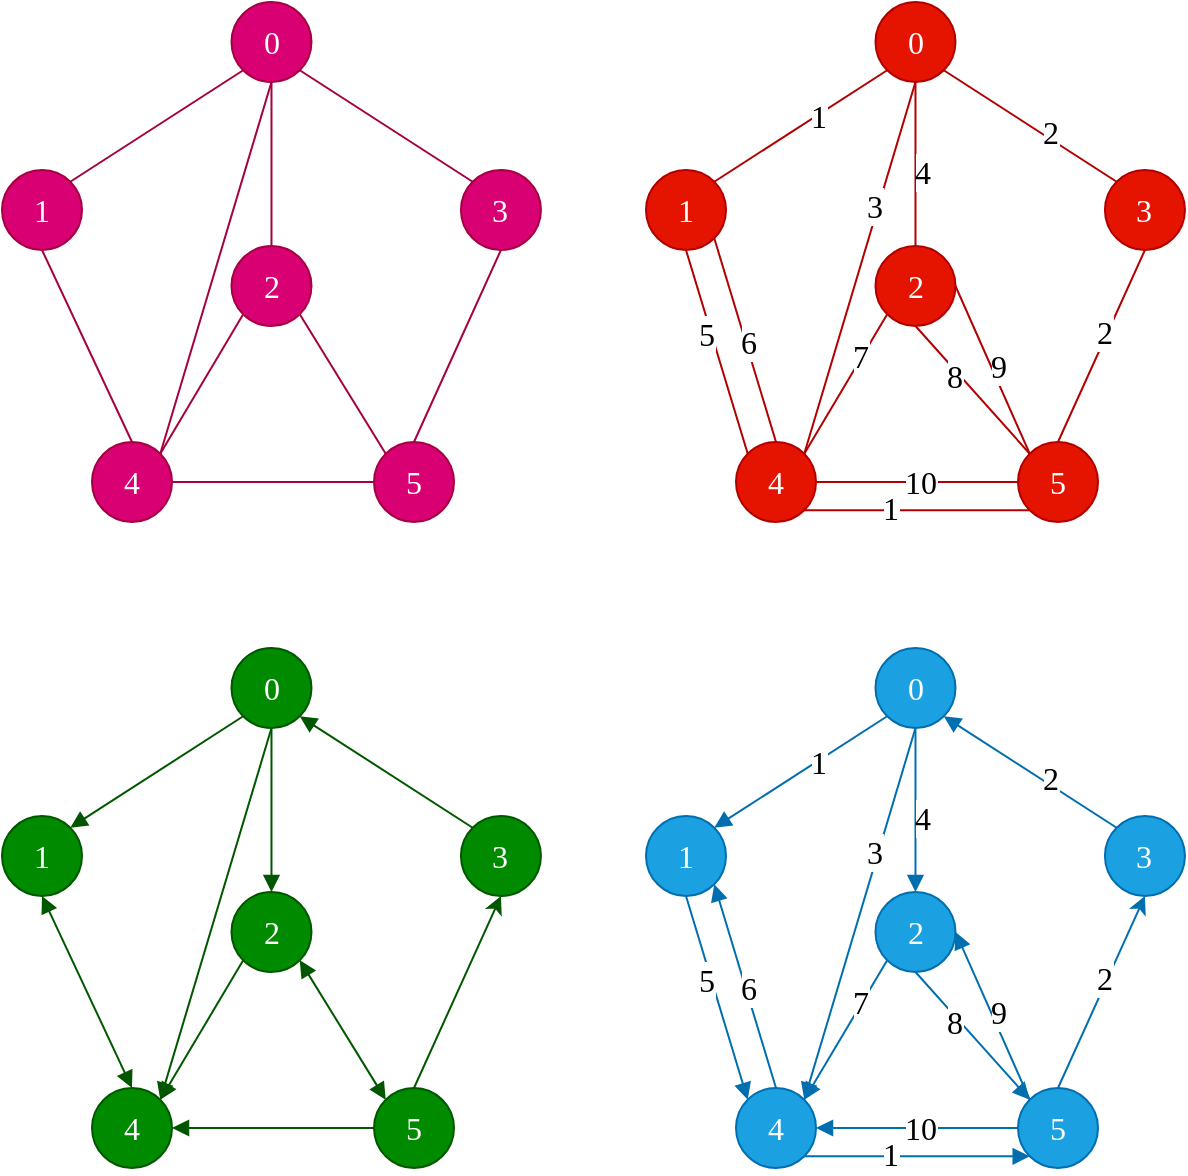 <mxfile version="20.2.8" type="device" pages="7"><diagram id="Kz5qre2mJVmJPikOrvf0" name="图1-1"><mxGraphModel dx="1426" dy="852" grid="0" gridSize="10" guides="1" tooltips="1" connect="1" arrows="1" fold="1" page="0" pageScale="1" pageWidth="550" pageHeight="700" math="0" shadow="0"><root><mxCell id="0"/><mxCell id="1" parent="0"/><mxCell id="DP9AiRoKLWS_RmYKqr99-9" style="rounded=0;orthogonalLoop=1;jettySize=auto;html=1;exitX=0.5;exitY=1;exitDx=0;exitDy=0;entryX=0.5;entryY=0;entryDx=0;entryDy=0;fontFamily=Comic Sans MS;fontSize=16;endArrow=none;endFill=0;fillColor=#d80073;strokeColor=#A50040;" edge="1" parent="1" source="DP9AiRoKLWS_RmYKqr99-1" target="DP9AiRoKLWS_RmYKqr99-4"><mxGeometry relative="1" as="geometry"/></mxCell><mxCell id="DP9AiRoKLWS_RmYKqr99-10" style="edgeStyle=none;rounded=0;orthogonalLoop=1;jettySize=auto;html=1;exitX=0;exitY=1;exitDx=0;exitDy=0;entryX=1;entryY=0;entryDx=0;entryDy=0;fontFamily=Comic Sans MS;fontSize=16;endArrow=none;endFill=0;fillColor=#d80073;strokeColor=#A50040;" edge="1" parent="1" source="DP9AiRoKLWS_RmYKqr99-1" target="DP9AiRoKLWS_RmYKqr99-2"><mxGeometry relative="1" as="geometry"/></mxCell><mxCell id="DP9AiRoKLWS_RmYKqr99-11" style="edgeStyle=none;rounded=0;orthogonalLoop=1;jettySize=auto;html=1;exitX=1;exitY=1;exitDx=0;exitDy=0;entryX=0;entryY=0;entryDx=0;entryDy=0;fontFamily=Comic Sans MS;fontSize=16;endArrow=none;endFill=0;fillColor=#d80073;strokeColor=#A50040;" edge="1" parent="1" source="DP9AiRoKLWS_RmYKqr99-1" target="DP9AiRoKLWS_RmYKqr99-3"><mxGeometry relative="1" as="geometry"/></mxCell><mxCell id="DP9AiRoKLWS_RmYKqr99-17" style="edgeStyle=none;rounded=0;orthogonalLoop=1;jettySize=auto;html=1;exitX=0.5;exitY=1;exitDx=0;exitDy=0;entryX=1;entryY=0;entryDx=0;entryDy=0;fontFamily=Comic Sans MS;fontSize=16;endArrow=none;endFill=0;fillColor=#d80073;strokeColor=#A50040;" edge="1" parent="1" source="DP9AiRoKLWS_RmYKqr99-1" target="DP9AiRoKLWS_RmYKqr99-5"><mxGeometry relative="1" as="geometry"/></mxCell><mxCell id="DP9AiRoKLWS_RmYKqr99-1" value="&lt;font style=&quot;font-size: 16px;&quot;&gt;0&lt;/font&gt;" style="ellipse;whiteSpace=wrap;html=1;aspect=fixed;fontFamily=Comic Sans MS;fontSize=16;fillColor=#d80073;strokeColor=#A50040;fontColor=#ffffff;" vertex="1" parent="1"><mxGeometry x="127.74" y="94" width="40" height="40" as="geometry"/></mxCell><mxCell id="DP9AiRoKLWS_RmYKqr99-13" style="edgeStyle=none;rounded=0;orthogonalLoop=1;jettySize=auto;html=1;exitX=0.5;exitY=1;exitDx=0;exitDy=0;entryX=0.5;entryY=0;entryDx=0;entryDy=0;fontFamily=Comic Sans MS;fontSize=16;endArrow=none;endFill=0;fillColor=#d80073;strokeColor=#A50040;" edge="1" parent="1" source="DP9AiRoKLWS_RmYKqr99-2" target="DP9AiRoKLWS_RmYKqr99-5"><mxGeometry relative="1" as="geometry"/></mxCell><mxCell id="DP9AiRoKLWS_RmYKqr99-2" value="&lt;font style=&quot;font-size: 16px;&quot;&gt;1&lt;/font&gt;" style="ellipse;whiteSpace=wrap;html=1;aspect=fixed;fontFamily=Comic Sans MS;fontSize=16;fillColor=#d80073;strokeColor=#A50040;fontColor=#ffffff;" vertex="1" parent="1"><mxGeometry x="13" y="178" width="40" height="40" as="geometry"/></mxCell><mxCell id="DP9AiRoKLWS_RmYKqr99-12" style="edgeStyle=none;rounded=0;orthogonalLoop=1;jettySize=auto;html=1;exitX=0.5;exitY=1;exitDx=0;exitDy=0;entryX=0.5;entryY=0;entryDx=0;entryDy=0;fontFamily=Comic Sans MS;fontSize=16;endArrow=none;endFill=0;fillColor=#d80073;strokeColor=#A50040;" edge="1" parent="1" source="DP9AiRoKLWS_RmYKqr99-3" target="DP9AiRoKLWS_RmYKqr99-6"><mxGeometry relative="1" as="geometry"/></mxCell><mxCell id="DP9AiRoKLWS_RmYKqr99-3" value="&lt;font style=&quot;font-size: 16px;&quot;&gt;3&lt;/font&gt;" style="ellipse;whiteSpace=wrap;html=1;aspect=fixed;fontFamily=Comic Sans MS;fontSize=16;fillColor=#d80073;strokeColor=#A50040;fontColor=#ffffff;" vertex="1" parent="1"><mxGeometry x="242.47" y="178" width="40" height="40" as="geometry"/></mxCell><mxCell id="DP9AiRoKLWS_RmYKqr99-14" style="edgeStyle=none;rounded=0;orthogonalLoop=1;jettySize=auto;html=1;exitX=0;exitY=1;exitDx=0;exitDy=0;entryX=1;entryY=0;entryDx=0;entryDy=0;fontFamily=Comic Sans MS;fontSize=16;endArrow=none;endFill=0;fillColor=#d80073;strokeColor=#A50040;" edge="1" parent="1" source="DP9AiRoKLWS_RmYKqr99-4" target="DP9AiRoKLWS_RmYKqr99-5"><mxGeometry relative="1" as="geometry"/></mxCell><mxCell id="DP9AiRoKLWS_RmYKqr99-15" style="edgeStyle=none;rounded=0;orthogonalLoop=1;jettySize=auto;html=1;exitX=1;exitY=1;exitDx=0;exitDy=0;entryX=0;entryY=0;entryDx=0;entryDy=0;fontFamily=Comic Sans MS;fontSize=16;endArrow=none;endFill=0;fillColor=#d80073;strokeColor=#A50040;" edge="1" parent="1" source="DP9AiRoKLWS_RmYKqr99-4" target="DP9AiRoKLWS_RmYKqr99-6"><mxGeometry relative="1" as="geometry"/></mxCell><mxCell id="DP9AiRoKLWS_RmYKqr99-4" value="&lt;font style=&quot;font-size: 16px;&quot;&gt;2&lt;/font&gt;" style="ellipse;whiteSpace=wrap;html=1;aspect=fixed;fontFamily=Comic Sans MS;fontSize=16;fillColor=#d80073;strokeColor=#A50040;fontColor=#ffffff;" vertex="1" parent="1"><mxGeometry x="127.74" y="216" width="40" height="40" as="geometry"/></mxCell><mxCell id="DP9AiRoKLWS_RmYKqr99-16" style="edgeStyle=none;rounded=0;orthogonalLoop=1;jettySize=auto;html=1;exitX=1;exitY=0.5;exitDx=0;exitDy=0;fontFamily=Comic Sans MS;fontSize=16;endArrow=none;endFill=0;fillColor=#d80073;strokeColor=#A50040;" edge="1" parent="1" source="DP9AiRoKLWS_RmYKqr99-5" target="DP9AiRoKLWS_RmYKqr99-6"><mxGeometry relative="1" as="geometry"/></mxCell><mxCell id="DP9AiRoKLWS_RmYKqr99-5" value="&lt;font style=&quot;font-size: 16px;&quot;&gt;4&lt;/font&gt;" style="ellipse;whiteSpace=wrap;html=1;aspect=fixed;fontFamily=Comic Sans MS;fontSize=16;fillColor=#d80073;strokeColor=#A50040;fontColor=#ffffff;" vertex="1" parent="1"><mxGeometry x="58" y="314" width="40" height="40" as="geometry"/></mxCell><mxCell id="DP9AiRoKLWS_RmYKqr99-6" value="&lt;font style=&quot;font-size: 16px;&quot;&gt;5&lt;/font&gt;" style="ellipse;whiteSpace=wrap;html=1;aspect=fixed;fontFamily=Comic Sans MS;fontSize=16;fillColor=#d80073;strokeColor=#A50040;fontColor=#ffffff;" vertex="1" parent="1"><mxGeometry x="199" y="314" width="40" height="40" as="geometry"/></mxCell><mxCell id="DP9AiRoKLWS_RmYKqr99-18" style="rounded=0;orthogonalLoop=1;jettySize=auto;html=1;exitX=0.5;exitY=1;exitDx=0;exitDy=0;entryX=0.5;entryY=0;entryDx=0;entryDy=0;fontFamily=Comic Sans MS;fontSize=16;endArrow=block;endFill=1;fillColor=#008a00;strokeColor=#005700;" edge="1" parent="1" source="DP9AiRoKLWS_RmYKqr99-22" target="DP9AiRoKLWS_RmYKqr99-29"><mxGeometry relative="1" as="geometry"/></mxCell><mxCell id="DP9AiRoKLWS_RmYKqr99-19" style="edgeStyle=none;rounded=0;orthogonalLoop=1;jettySize=auto;html=1;exitX=0;exitY=1;exitDx=0;exitDy=0;entryX=1;entryY=0;entryDx=0;entryDy=0;fontFamily=Comic Sans MS;fontSize=16;endArrow=block;endFill=1;fillColor=#008a00;strokeColor=#005700;" edge="1" parent="1" source="DP9AiRoKLWS_RmYKqr99-22" target="DP9AiRoKLWS_RmYKqr99-24"><mxGeometry relative="1" as="geometry"/></mxCell><mxCell id="DP9AiRoKLWS_RmYKqr99-20" style="edgeStyle=none;rounded=0;orthogonalLoop=1;jettySize=auto;html=1;exitX=1;exitY=1;exitDx=0;exitDy=0;entryX=0;entryY=0;entryDx=0;entryDy=0;fontFamily=Comic Sans MS;fontSize=16;endArrow=none;endFill=0;fillColor=#008a00;strokeColor=#005700;startArrow=block;startFill=1;" edge="1" parent="1" source="DP9AiRoKLWS_RmYKqr99-22" target="DP9AiRoKLWS_RmYKqr99-26"><mxGeometry relative="1" as="geometry"/></mxCell><mxCell id="DP9AiRoKLWS_RmYKqr99-21" style="edgeStyle=none;rounded=0;orthogonalLoop=1;jettySize=auto;html=1;exitX=0.5;exitY=1;exitDx=0;exitDy=0;entryX=1;entryY=0;entryDx=0;entryDy=0;fontFamily=Comic Sans MS;fontSize=16;endArrow=block;endFill=1;fillColor=#008a00;strokeColor=#005700;" edge="1" parent="1" source="DP9AiRoKLWS_RmYKqr99-22" target="DP9AiRoKLWS_RmYKqr99-31"><mxGeometry relative="1" as="geometry"/></mxCell><mxCell id="DP9AiRoKLWS_RmYKqr99-22" value="&lt;font style=&quot;font-size: 16px;&quot;&gt;0&lt;/font&gt;" style="ellipse;whiteSpace=wrap;html=1;aspect=fixed;fontFamily=Comic Sans MS;fontSize=16;fillColor=#008a00;strokeColor=#005700;fontColor=#ffffff;" vertex="1" parent="1"><mxGeometry x="127.74" y="417" width="40" height="40" as="geometry"/></mxCell><mxCell id="DP9AiRoKLWS_RmYKqr99-23" style="edgeStyle=none;rounded=0;orthogonalLoop=1;jettySize=auto;html=1;exitX=0.5;exitY=1;exitDx=0;exitDy=0;entryX=0.5;entryY=0;entryDx=0;entryDy=0;fontFamily=Comic Sans MS;fontSize=16;endArrow=block;endFill=1;fillColor=#008a00;strokeColor=#005700;startArrow=block;startFill=1;" edge="1" parent="1" source="DP9AiRoKLWS_RmYKqr99-24" target="DP9AiRoKLWS_RmYKqr99-31"><mxGeometry relative="1" as="geometry"/></mxCell><mxCell id="DP9AiRoKLWS_RmYKqr99-24" value="&lt;font style=&quot;font-size: 16px;&quot;&gt;1&lt;/font&gt;" style="ellipse;whiteSpace=wrap;html=1;aspect=fixed;fontFamily=Comic Sans MS;fontSize=16;fillColor=#008a00;strokeColor=#005700;fontColor=#ffffff;" vertex="1" parent="1"><mxGeometry x="13" y="501" width="40" height="40" as="geometry"/></mxCell><mxCell id="DP9AiRoKLWS_RmYKqr99-25" style="edgeStyle=none;rounded=0;orthogonalLoop=1;jettySize=auto;html=1;exitX=0.5;exitY=1;exitDx=0;exitDy=0;entryX=0.5;entryY=0;entryDx=0;entryDy=0;fontFamily=Comic Sans MS;fontSize=16;endArrow=none;endFill=0;fillColor=#008a00;strokeColor=#005700;startArrow=classic;startFill=1;" edge="1" parent="1" source="DP9AiRoKLWS_RmYKqr99-26" target="DP9AiRoKLWS_RmYKqr99-32"><mxGeometry relative="1" as="geometry"/></mxCell><mxCell id="DP9AiRoKLWS_RmYKqr99-26" value="&lt;font style=&quot;font-size: 16px;&quot;&gt;3&lt;/font&gt;" style="ellipse;whiteSpace=wrap;html=1;aspect=fixed;fontFamily=Comic Sans MS;fontSize=16;fillColor=#008a00;strokeColor=#005700;fontColor=#ffffff;" vertex="1" parent="1"><mxGeometry x="242.47" y="501" width="40" height="40" as="geometry"/></mxCell><mxCell id="DP9AiRoKLWS_RmYKqr99-27" style="edgeStyle=none;rounded=0;orthogonalLoop=1;jettySize=auto;html=1;exitX=0;exitY=1;exitDx=0;exitDy=0;entryX=1;entryY=0;entryDx=0;entryDy=0;fontFamily=Comic Sans MS;fontSize=16;endArrow=block;endFill=1;fillColor=#008a00;strokeColor=#005700;" edge="1" parent="1" source="DP9AiRoKLWS_RmYKqr99-29" target="DP9AiRoKLWS_RmYKqr99-31"><mxGeometry relative="1" as="geometry"/></mxCell><mxCell id="DP9AiRoKLWS_RmYKqr99-28" style="edgeStyle=none;rounded=0;orthogonalLoop=1;jettySize=auto;html=1;exitX=1;exitY=1;exitDx=0;exitDy=0;entryX=0;entryY=0;entryDx=0;entryDy=0;fontFamily=Comic Sans MS;fontSize=16;endArrow=block;endFill=1;fillColor=#008a00;strokeColor=#005700;startArrow=block;startFill=1;" edge="1" parent="1" source="DP9AiRoKLWS_RmYKqr99-29" target="DP9AiRoKLWS_RmYKqr99-32"><mxGeometry relative="1" as="geometry"/></mxCell><mxCell id="DP9AiRoKLWS_RmYKqr99-29" value="&lt;font style=&quot;font-size: 16px;&quot;&gt;2&lt;/font&gt;" style="ellipse;whiteSpace=wrap;html=1;aspect=fixed;fontFamily=Comic Sans MS;fontSize=16;fillColor=#008a00;strokeColor=#005700;fontColor=#ffffff;" vertex="1" parent="1"><mxGeometry x="127.74" y="539" width="40" height="40" as="geometry"/></mxCell><mxCell id="DP9AiRoKLWS_RmYKqr99-30" style="edgeStyle=none;rounded=0;orthogonalLoop=1;jettySize=auto;html=1;exitX=1;exitY=0.5;exitDx=0;exitDy=0;fontFamily=Comic Sans MS;fontSize=16;endArrow=none;endFill=0;fillColor=#008a00;strokeColor=#005700;startArrow=block;startFill=1;" edge="1" parent="1" source="DP9AiRoKLWS_RmYKqr99-31" target="DP9AiRoKLWS_RmYKqr99-32"><mxGeometry relative="1" as="geometry"/></mxCell><mxCell id="DP9AiRoKLWS_RmYKqr99-31" value="&lt;font style=&quot;font-size: 16px;&quot;&gt;4&lt;/font&gt;" style="ellipse;whiteSpace=wrap;html=1;aspect=fixed;fontFamily=Comic Sans MS;fontSize=16;fillColor=#008a00;strokeColor=#005700;fontColor=#ffffff;" vertex="1" parent="1"><mxGeometry x="58" y="637" width="40" height="40" as="geometry"/></mxCell><mxCell id="DP9AiRoKLWS_RmYKqr99-32" value="&lt;font style=&quot;font-size: 16px;&quot;&gt;5&lt;/font&gt;" style="ellipse;whiteSpace=wrap;html=1;aspect=fixed;fontFamily=Comic Sans MS;fontSize=16;fillColor=#008a00;strokeColor=#005700;fontColor=#ffffff;" vertex="1" parent="1"><mxGeometry x="199" y="637" width="40" height="40" as="geometry"/></mxCell><mxCell id="DP9AiRoKLWS_RmYKqr99-48" style="rounded=0;orthogonalLoop=1;jettySize=auto;html=1;exitX=0.5;exitY=1;exitDx=0;exitDy=0;entryX=0.5;entryY=0;entryDx=0;entryDy=0;fontFamily=Comic Sans MS;fontSize=16;endArrow=block;endFill=1;fillColor=#1ba1e2;strokeColor=#006EAF;" edge="1" parent="1" source="DP9AiRoKLWS_RmYKqr99-52" target="DP9AiRoKLWS_RmYKqr99-59"><mxGeometry relative="1" as="geometry"/></mxCell><mxCell id="DP9AiRoKLWS_RmYKqr99-75" value="4" style="edgeLabel;html=1;align=center;verticalAlign=middle;resizable=0;points=[];fontSize=16;fontFamily=Comic Sans MS;" vertex="1" connectable="0" parent="DP9AiRoKLWS_RmYKqr99-48"><mxGeometry x="0.085" y="3" relative="1" as="geometry"><mxPoint as="offset"/></mxGeometry></mxCell><mxCell id="DP9AiRoKLWS_RmYKqr99-49" style="edgeStyle=none;rounded=0;orthogonalLoop=1;jettySize=auto;html=1;exitX=0;exitY=1;exitDx=0;exitDy=0;entryX=1;entryY=0;entryDx=0;entryDy=0;fontFamily=Comic Sans MS;fontSize=16;endArrow=block;endFill=1;fillColor=#1ba1e2;strokeColor=#006EAF;" edge="1" parent="1" source="DP9AiRoKLWS_RmYKqr99-52" target="DP9AiRoKLWS_RmYKqr99-54"><mxGeometry relative="1" as="geometry"/></mxCell><mxCell id="DP9AiRoKLWS_RmYKqr99-63" value="1" style="edgeLabel;html=1;align=center;verticalAlign=middle;resizable=0;points=[];fontSize=16;fontFamily=Comic Sans MS;" vertex="1" connectable="0" parent="DP9AiRoKLWS_RmYKqr99-49"><mxGeometry x="-0.199" relative="1" as="geometry"><mxPoint as="offset"/></mxGeometry></mxCell><mxCell id="DP9AiRoKLWS_RmYKqr99-50" style="edgeStyle=none;rounded=0;orthogonalLoop=1;jettySize=auto;html=1;exitX=1;exitY=1;exitDx=0;exitDy=0;entryX=0;entryY=0;entryDx=0;entryDy=0;fontFamily=Comic Sans MS;fontSize=16;endArrow=none;endFill=0;fillColor=#1ba1e2;strokeColor=#006EAF;startArrow=block;startFill=1;" edge="1" parent="1" source="DP9AiRoKLWS_RmYKqr99-52" target="DP9AiRoKLWS_RmYKqr99-56"><mxGeometry relative="1" as="geometry"/></mxCell><mxCell id="DP9AiRoKLWS_RmYKqr99-74" value="2" style="edgeLabel;html=1;align=center;verticalAlign=middle;resizable=0;points=[];fontSize=16;fontFamily=Comic Sans MS;" vertex="1" connectable="0" parent="DP9AiRoKLWS_RmYKqr99-50"><mxGeometry x="0.188" y="3" relative="1" as="geometry"><mxPoint as="offset"/></mxGeometry></mxCell><mxCell id="DP9AiRoKLWS_RmYKqr99-51" style="edgeStyle=none;rounded=0;orthogonalLoop=1;jettySize=auto;html=1;exitX=0.5;exitY=1;exitDx=0;exitDy=0;entryX=1;entryY=0;entryDx=0;entryDy=0;fontFamily=Comic Sans MS;fontSize=16;endArrow=block;endFill=1;fillColor=#1ba1e2;strokeColor=#006EAF;" edge="1" parent="1" source="DP9AiRoKLWS_RmYKqr99-52" target="DP9AiRoKLWS_RmYKqr99-61"><mxGeometry relative="1" as="geometry"/></mxCell><mxCell id="DP9AiRoKLWS_RmYKqr99-73" value="3" style="edgeLabel;html=1;align=center;verticalAlign=middle;resizable=0;points=[];fontSize=16;fontFamily=Comic Sans MS;" vertex="1" connectable="0" parent="DP9AiRoKLWS_RmYKqr99-51"><mxGeometry x="-0.331" y="-2" relative="1" as="geometry"><mxPoint as="offset"/></mxGeometry></mxCell><mxCell id="DP9AiRoKLWS_RmYKqr99-52" value="&lt;font style=&quot;font-size: 16px;&quot;&gt;0&lt;/font&gt;" style="ellipse;whiteSpace=wrap;html=1;aspect=fixed;fontFamily=Comic Sans MS;fontSize=16;fillColor=#1ba1e2;strokeColor=#006EAF;fontColor=#ffffff;" vertex="1" parent="1"><mxGeometry x="449.74" y="417" width="40" height="40" as="geometry"/></mxCell><mxCell id="DP9AiRoKLWS_RmYKqr99-53" style="edgeStyle=none;rounded=0;orthogonalLoop=1;jettySize=auto;html=1;exitX=1;exitY=1;exitDx=0;exitDy=0;entryX=0.5;entryY=0;entryDx=0;entryDy=0;fontFamily=Comic Sans MS;fontSize=16;endArrow=none;endFill=0;fillColor=#1ba1e2;strokeColor=#006EAF;startArrow=block;startFill=1;" edge="1" parent="1" source="DP9AiRoKLWS_RmYKqr99-54" target="DP9AiRoKLWS_RmYKqr99-61"><mxGeometry relative="1" as="geometry"/></mxCell><mxCell id="DP9AiRoKLWS_RmYKqr99-71" value="6" style="edgeLabel;html=1;align=center;verticalAlign=middle;resizable=0;points=[];fontSize=16;fontFamily=Comic Sans MS;" vertex="1" connectable="0" parent="DP9AiRoKLWS_RmYKqr99-53"><mxGeometry x="0.015" y="1" relative="1" as="geometry"><mxPoint as="offset"/></mxGeometry></mxCell><mxCell id="DP9AiRoKLWS_RmYKqr99-70" style="rounded=0;orthogonalLoop=1;jettySize=auto;html=1;exitX=0.5;exitY=1;exitDx=0;exitDy=0;entryX=0;entryY=0;entryDx=0;entryDy=0;fontFamily=Comic Sans MS;fontSize=16;startArrow=none;startFill=0;endArrow=block;endFill=1;fillColor=#1ba1e2;strokeColor=#006EAF;" edge="1" parent="1" source="DP9AiRoKLWS_RmYKqr99-54" target="DP9AiRoKLWS_RmYKqr99-61"><mxGeometry relative="1" as="geometry"/></mxCell><mxCell id="DP9AiRoKLWS_RmYKqr99-72" value="5" style="edgeLabel;html=1;align=center;verticalAlign=middle;resizable=0;points=[];fontSize=16;fontFamily=Comic Sans MS;" vertex="1" connectable="0" parent="DP9AiRoKLWS_RmYKqr99-70"><mxGeometry x="-0.205" y="-3" relative="1" as="geometry"><mxPoint as="offset"/></mxGeometry></mxCell><mxCell id="DP9AiRoKLWS_RmYKqr99-54" value="&lt;font style=&quot;font-size: 16px;&quot;&gt;1&lt;/font&gt;" style="ellipse;whiteSpace=wrap;html=1;aspect=fixed;fontFamily=Comic Sans MS;fontSize=16;fillColor=#1ba1e2;strokeColor=#006EAF;fontColor=#ffffff;" vertex="1" parent="1"><mxGeometry x="335" y="501" width="40" height="40" as="geometry"/></mxCell><mxCell id="DP9AiRoKLWS_RmYKqr99-55" style="edgeStyle=none;rounded=0;orthogonalLoop=1;jettySize=auto;html=1;exitX=0.5;exitY=1;exitDx=0;exitDy=0;entryX=0.5;entryY=0;entryDx=0;entryDy=0;fontFamily=Comic Sans MS;fontSize=16;endArrow=none;endFill=0;fillColor=#1ba1e2;strokeColor=#006EAF;startArrow=classic;startFill=1;" edge="1" parent="1" source="DP9AiRoKLWS_RmYKqr99-56" target="DP9AiRoKLWS_RmYKqr99-62"><mxGeometry relative="1" as="geometry"/></mxCell><mxCell id="DP9AiRoKLWS_RmYKqr99-83" value="2" style="edgeLabel;html=1;align=center;verticalAlign=middle;resizable=0;points=[];fontSize=16;fontFamily=Comic Sans MS;" vertex="1" connectable="0" parent="DP9AiRoKLWS_RmYKqr99-55"><mxGeometry x="-0.14" y="-2" relative="1" as="geometry"><mxPoint as="offset"/></mxGeometry></mxCell><mxCell id="DP9AiRoKLWS_RmYKqr99-56" value="&lt;font style=&quot;font-size: 16px;&quot;&gt;3&lt;/font&gt;" style="ellipse;whiteSpace=wrap;html=1;aspect=fixed;fontFamily=Comic Sans MS;fontSize=16;fillColor=#1ba1e2;strokeColor=#006EAF;fontColor=#ffffff;" vertex="1" parent="1"><mxGeometry x="564.47" y="501" width="40" height="40" as="geometry"/></mxCell><mxCell id="DP9AiRoKLWS_RmYKqr99-57" style="edgeStyle=none;rounded=0;orthogonalLoop=1;jettySize=auto;html=1;exitX=0;exitY=1;exitDx=0;exitDy=0;entryX=1;entryY=0;entryDx=0;entryDy=0;fontFamily=Comic Sans MS;fontSize=16;endArrow=block;endFill=1;fillColor=#1ba1e2;strokeColor=#006EAF;" edge="1" parent="1" source="DP9AiRoKLWS_RmYKqr99-59" target="DP9AiRoKLWS_RmYKqr99-61"><mxGeometry relative="1" as="geometry"/></mxCell><mxCell id="DP9AiRoKLWS_RmYKqr99-76" value="7" style="edgeLabel;html=1;align=center;verticalAlign=middle;resizable=0;points=[];fontSize=16;fontFamily=Comic Sans MS;" vertex="1" connectable="0" parent="DP9AiRoKLWS_RmYKqr99-57"><mxGeometry x="-0.397" y="-1" relative="1" as="geometry"><mxPoint as="offset"/></mxGeometry></mxCell><mxCell id="DP9AiRoKLWS_RmYKqr99-58" style="edgeStyle=none;rounded=0;orthogonalLoop=1;jettySize=auto;html=1;exitX=1;exitY=0.5;exitDx=0;exitDy=0;entryX=0;entryY=0;entryDx=0;entryDy=0;fontFamily=Comic Sans MS;fontSize=16;endArrow=none;endFill=0;fillColor=#1ba1e2;strokeColor=#006EAF;startArrow=block;startFill=1;" edge="1" parent="1" source="DP9AiRoKLWS_RmYKqr99-59" target="DP9AiRoKLWS_RmYKqr99-62"><mxGeometry relative="1" as="geometry"/></mxCell><mxCell id="DP9AiRoKLWS_RmYKqr99-79" value="9" style="edgeLabel;html=1;align=center;verticalAlign=middle;resizable=0;points=[];fontSize=16;fontFamily=Comic Sans MS;" vertex="1" connectable="0" parent="DP9AiRoKLWS_RmYKqr99-58"><mxGeometry x="-0.025" y="3" relative="1" as="geometry"><mxPoint as="offset"/></mxGeometry></mxCell><mxCell id="DP9AiRoKLWS_RmYKqr99-77" style="edgeStyle=none;rounded=0;orthogonalLoop=1;jettySize=auto;html=1;exitX=0.5;exitY=1;exitDx=0;exitDy=0;entryX=0;entryY=0;entryDx=0;entryDy=0;fontFamily=Comic Sans MS;fontSize=16;startArrow=none;startFill=0;endArrow=block;endFill=1;fillColor=#1ba1e2;strokeColor=#006EAF;" edge="1" parent="1" source="DP9AiRoKLWS_RmYKqr99-59" target="DP9AiRoKLWS_RmYKqr99-62"><mxGeometry relative="1" as="geometry"/></mxCell><mxCell id="DP9AiRoKLWS_RmYKqr99-78" value="8" style="edgeLabel;html=1;align=center;verticalAlign=middle;resizable=0;points=[];fontSize=16;fontFamily=Comic Sans MS;" vertex="1" connectable="0" parent="DP9AiRoKLWS_RmYKqr99-77"><mxGeometry x="-0.274" y="-2" relative="1" as="geometry"><mxPoint as="offset"/></mxGeometry></mxCell><mxCell id="DP9AiRoKLWS_RmYKqr99-59" value="&lt;font style=&quot;font-size: 16px;&quot;&gt;2&lt;/font&gt;" style="ellipse;whiteSpace=wrap;html=1;aspect=fixed;fontFamily=Comic Sans MS;fontSize=16;fillColor=#1ba1e2;strokeColor=#006EAF;fontColor=#ffffff;" vertex="1" parent="1"><mxGeometry x="449.74" y="539" width="40" height="40" as="geometry"/></mxCell><mxCell id="DP9AiRoKLWS_RmYKqr99-60" style="edgeStyle=none;rounded=0;orthogonalLoop=1;jettySize=auto;html=1;exitX=1;exitY=0.5;exitDx=0;exitDy=0;fontFamily=Comic Sans MS;fontSize=16;endArrow=none;endFill=0;fillColor=#1ba1e2;strokeColor=#006EAF;startArrow=block;startFill=1;" edge="1" parent="1" source="DP9AiRoKLWS_RmYKqr99-61" target="DP9AiRoKLWS_RmYKqr99-62"><mxGeometry relative="1" as="geometry"/></mxCell><mxCell id="DP9AiRoKLWS_RmYKqr99-81" value="10" style="edgeLabel;html=1;align=center;verticalAlign=middle;resizable=0;points=[];fontSize=16;fontFamily=Comic Sans MS;" vertex="1" connectable="0" parent="DP9AiRoKLWS_RmYKqr99-60"><mxGeometry x="0.03" y="1" relative="1" as="geometry"><mxPoint y="1" as="offset"/></mxGeometry></mxCell><mxCell id="DP9AiRoKLWS_RmYKqr99-80" style="edgeStyle=none;rounded=0;orthogonalLoop=1;jettySize=auto;html=1;exitX=1;exitY=1;exitDx=0;exitDy=0;entryX=0;entryY=1;entryDx=0;entryDy=0;fontFamily=Comic Sans MS;fontSize=16;startArrow=none;startFill=0;endArrow=block;endFill=1;fillColor=#1ba1e2;strokeColor=#006EAF;" edge="1" parent="1" source="DP9AiRoKLWS_RmYKqr99-61" target="DP9AiRoKLWS_RmYKqr99-62"><mxGeometry relative="1" as="geometry"/></mxCell><mxCell id="DP9AiRoKLWS_RmYKqr99-82" value="1" style="edgeLabel;html=1;align=center;verticalAlign=middle;resizable=0;points=[];fontSize=16;fontFamily=Comic Sans MS;" vertex="1" connectable="0" parent="DP9AiRoKLWS_RmYKqr99-80"><mxGeometry x="-0.239" y="1" relative="1" as="geometry"><mxPoint as="offset"/></mxGeometry></mxCell><mxCell id="DP9AiRoKLWS_RmYKqr99-61" value="&lt;font style=&quot;font-size: 16px;&quot;&gt;4&lt;/font&gt;" style="ellipse;whiteSpace=wrap;html=1;aspect=fixed;fontFamily=Comic Sans MS;fontSize=16;fillColor=#1ba1e2;strokeColor=#006EAF;fontColor=#ffffff;" vertex="1" parent="1"><mxGeometry x="380" y="637" width="40" height="40" as="geometry"/></mxCell><mxCell id="DP9AiRoKLWS_RmYKqr99-62" value="&lt;font style=&quot;font-size: 16px;&quot;&gt;5&lt;/font&gt;" style="ellipse;whiteSpace=wrap;html=1;aspect=fixed;fontFamily=Comic Sans MS;fontSize=16;fillColor=#1ba1e2;strokeColor=#006EAF;fontColor=#ffffff;" vertex="1" parent="1"><mxGeometry x="521" y="637" width="40" height="40" as="geometry"/></mxCell><mxCell id="DP9AiRoKLWS_RmYKqr99-84" style="rounded=0;orthogonalLoop=1;jettySize=auto;html=1;exitX=0.5;exitY=1;exitDx=0;exitDy=0;entryX=0.5;entryY=0;entryDx=0;entryDy=0;fontFamily=Comic Sans MS;fontSize=16;endArrow=none;endFill=0;fillColor=#e51400;strokeColor=#B20000;startArrow=none;startFill=0;" edge="1" parent="1" source="DP9AiRoKLWS_RmYKqr99-92" target="DP9AiRoKLWS_RmYKqr99-107"><mxGeometry relative="1" as="geometry"/></mxCell><mxCell id="DP9AiRoKLWS_RmYKqr99-85" value="4" style="edgeLabel;html=1;align=center;verticalAlign=middle;resizable=0;points=[];fontSize=16;fontFamily=Comic Sans MS;" vertex="1" connectable="0" parent="DP9AiRoKLWS_RmYKqr99-84"><mxGeometry x="0.085" y="3" relative="1" as="geometry"><mxPoint as="offset"/></mxGeometry></mxCell><mxCell id="DP9AiRoKLWS_RmYKqr99-86" style="edgeStyle=none;rounded=0;orthogonalLoop=1;jettySize=auto;html=1;exitX=0;exitY=1;exitDx=0;exitDy=0;entryX=1;entryY=0;entryDx=0;entryDy=0;fontFamily=Comic Sans MS;fontSize=16;endArrow=none;endFill=0;fillColor=#e51400;strokeColor=#B20000;startArrow=none;startFill=0;" edge="1" parent="1" source="DP9AiRoKLWS_RmYKqr99-92" target="DP9AiRoKLWS_RmYKqr99-97"><mxGeometry relative="1" as="geometry"/></mxCell><mxCell id="DP9AiRoKLWS_RmYKqr99-87" value="1" style="edgeLabel;html=1;align=center;verticalAlign=middle;resizable=0;points=[];fontSize=16;fontFamily=Comic Sans MS;" vertex="1" connectable="0" parent="DP9AiRoKLWS_RmYKqr99-86"><mxGeometry x="-0.199" relative="1" as="geometry"><mxPoint as="offset"/></mxGeometry></mxCell><mxCell id="DP9AiRoKLWS_RmYKqr99-88" style="edgeStyle=none;rounded=0;orthogonalLoop=1;jettySize=auto;html=1;exitX=1;exitY=1;exitDx=0;exitDy=0;entryX=0;entryY=0;entryDx=0;entryDy=0;fontFamily=Comic Sans MS;fontSize=16;endArrow=none;endFill=0;fillColor=#e51400;strokeColor=#B20000;startArrow=none;startFill=0;" edge="1" parent="1" source="DP9AiRoKLWS_RmYKqr99-92" target="DP9AiRoKLWS_RmYKqr99-100"><mxGeometry relative="1" as="geometry"/></mxCell><mxCell id="DP9AiRoKLWS_RmYKqr99-89" value="2" style="edgeLabel;html=1;align=center;verticalAlign=middle;resizable=0;points=[];fontSize=16;fontFamily=Comic Sans MS;" vertex="1" connectable="0" parent="DP9AiRoKLWS_RmYKqr99-88"><mxGeometry x="0.188" y="3" relative="1" as="geometry"><mxPoint as="offset"/></mxGeometry></mxCell><mxCell id="DP9AiRoKLWS_RmYKqr99-90" style="edgeStyle=none;rounded=0;orthogonalLoop=1;jettySize=auto;html=1;exitX=0.5;exitY=1;exitDx=0;exitDy=0;entryX=1;entryY=0;entryDx=0;entryDy=0;fontFamily=Comic Sans MS;fontSize=16;endArrow=none;endFill=0;fillColor=#e51400;strokeColor=#B20000;startArrow=none;startFill=0;" edge="1" parent="1" source="DP9AiRoKLWS_RmYKqr99-92" target="DP9AiRoKLWS_RmYKqr99-112"><mxGeometry relative="1" as="geometry"/></mxCell><mxCell id="DP9AiRoKLWS_RmYKqr99-91" value="3" style="edgeLabel;html=1;align=center;verticalAlign=middle;resizable=0;points=[];fontSize=16;fontFamily=Comic Sans MS;" vertex="1" connectable="0" parent="DP9AiRoKLWS_RmYKqr99-90"><mxGeometry x="-0.331" y="-2" relative="1" as="geometry"><mxPoint as="offset"/></mxGeometry></mxCell><mxCell id="DP9AiRoKLWS_RmYKqr99-92" value="&lt;font style=&quot;font-size: 16px;&quot;&gt;0&lt;/font&gt;" style="ellipse;whiteSpace=wrap;html=1;aspect=fixed;fontFamily=Comic Sans MS;fontSize=16;fillColor=#e51400;strokeColor=#B20000;fontColor=#ffffff;" vertex="1" parent="1"><mxGeometry x="449.74" y="94" width="40" height="40" as="geometry"/></mxCell><mxCell id="DP9AiRoKLWS_RmYKqr99-93" style="edgeStyle=none;rounded=0;orthogonalLoop=1;jettySize=auto;html=1;exitX=1;exitY=1;exitDx=0;exitDy=0;entryX=0.5;entryY=0;entryDx=0;entryDy=0;fontFamily=Comic Sans MS;fontSize=16;endArrow=none;endFill=0;fillColor=#e51400;strokeColor=#B20000;startArrow=none;startFill=0;" edge="1" parent="1" source="DP9AiRoKLWS_RmYKqr99-97" target="DP9AiRoKLWS_RmYKqr99-112"><mxGeometry relative="1" as="geometry"/></mxCell><mxCell id="DP9AiRoKLWS_RmYKqr99-94" value="6" style="edgeLabel;html=1;align=center;verticalAlign=middle;resizable=0;points=[];fontSize=16;fontFamily=Comic Sans MS;" vertex="1" connectable="0" parent="DP9AiRoKLWS_RmYKqr99-93"><mxGeometry x="0.015" y="1" relative="1" as="geometry"><mxPoint as="offset"/></mxGeometry></mxCell><mxCell id="DP9AiRoKLWS_RmYKqr99-95" style="rounded=0;orthogonalLoop=1;jettySize=auto;html=1;exitX=0.5;exitY=1;exitDx=0;exitDy=0;entryX=0;entryY=0;entryDx=0;entryDy=0;fontFamily=Comic Sans MS;fontSize=16;startArrow=none;startFill=0;endArrow=none;endFill=0;fillColor=#e51400;strokeColor=#B20000;" edge="1" parent="1" source="DP9AiRoKLWS_RmYKqr99-97" target="DP9AiRoKLWS_RmYKqr99-112"><mxGeometry relative="1" as="geometry"/></mxCell><mxCell id="DP9AiRoKLWS_RmYKqr99-96" value="5" style="edgeLabel;html=1;align=center;verticalAlign=middle;resizable=0;points=[];fontSize=16;fontFamily=Comic Sans MS;" vertex="1" connectable="0" parent="DP9AiRoKLWS_RmYKqr99-95"><mxGeometry x="-0.205" y="-3" relative="1" as="geometry"><mxPoint as="offset"/></mxGeometry></mxCell><mxCell id="DP9AiRoKLWS_RmYKqr99-97" value="&lt;font style=&quot;font-size: 16px;&quot;&gt;1&lt;/font&gt;" style="ellipse;whiteSpace=wrap;html=1;aspect=fixed;fontFamily=Comic Sans MS;fontSize=16;fillColor=#e51400;strokeColor=#B20000;fontColor=#ffffff;" vertex="1" parent="1"><mxGeometry x="335" y="178" width="40" height="40" as="geometry"/></mxCell><mxCell id="DP9AiRoKLWS_RmYKqr99-98" style="edgeStyle=none;rounded=0;orthogonalLoop=1;jettySize=auto;html=1;exitX=0.5;exitY=1;exitDx=0;exitDy=0;entryX=0.5;entryY=0;entryDx=0;entryDy=0;fontFamily=Comic Sans MS;fontSize=16;endArrow=none;endFill=0;fillColor=#e51400;strokeColor=#B20000;startArrow=none;startFill=0;" edge="1" parent="1" source="DP9AiRoKLWS_RmYKqr99-100" target="DP9AiRoKLWS_RmYKqr99-113"><mxGeometry relative="1" as="geometry"/></mxCell><mxCell id="DP9AiRoKLWS_RmYKqr99-99" value="2" style="edgeLabel;html=1;align=center;verticalAlign=middle;resizable=0;points=[];fontSize=16;fontFamily=Comic Sans MS;" vertex="1" connectable="0" parent="DP9AiRoKLWS_RmYKqr99-98"><mxGeometry x="-0.14" y="-2" relative="1" as="geometry"><mxPoint as="offset"/></mxGeometry></mxCell><mxCell id="DP9AiRoKLWS_RmYKqr99-100" value="&lt;font style=&quot;font-size: 16px;&quot;&gt;3&lt;/font&gt;" style="ellipse;whiteSpace=wrap;html=1;aspect=fixed;fontFamily=Comic Sans MS;fontSize=16;fillColor=#e51400;strokeColor=#B20000;fontColor=#ffffff;" vertex="1" parent="1"><mxGeometry x="564.47" y="178" width="40" height="40" as="geometry"/></mxCell><mxCell id="DP9AiRoKLWS_RmYKqr99-101" style="edgeStyle=none;rounded=0;orthogonalLoop=1;jettySize=auto;html=1;exitX=0;exitY=1;exitDx=0;exitDy=0;entryX=1;entryY=0;entryDx=0;entryDy=0;fontFamily=Comic Sans MS;fontSize=16;endArrow=none;endFill=0;fillColor=#e51400;strokeColor=#B20000;startArrow=none;startFill=0;" edge="1" parent="1" source="DP9AiRoKLWS_RmYKqr99-107" target="DP9AiRoKLWS_RmYKqr99-112"><mxGeometry relative="1" as="geometry"/></mxCell><mxCell id="DP9AiRoKLWS_RmYKqr99-102" value="7" style="edgeLabel;html=1;align=center;verticalAlign=middle;resizable=0;points=[];fontSize=16;fontFamily=Comic Sans MS;" vertex="1" connectable="0" parent="DP9AiRoKLWS_RmYKqr99-101"><mxGeometry x="-0.397" y="-1" relative="1" as="geometry"><mxPoint as="offset"/></mxGeometry></mxCell><mxCell id="DP9AiRoKLWS_RmYKqr99-103" style="edgeStyle=none;rounded=0;orthogonalLoop=1;jettySize=auto;html=1;exitX=1;exitY=0.5;exitDx=0;exitDy=0;entryX=0;entryY=0;entryDx=0;entryDy=0;fontFamily=Comic Sans MS;fontSize=16;endArrow=none;endFill=0;fillColor=#e51400;strokeColor=#B20000;startArrow=none;startFill=0;" edge="1" parent="1" source="DP9AiRoKLWS_RmYKqr99-107" target="DP9AiRoKLWS_RmYKqr99-113"><mxGeometry relative="1" as="geometry"/></mxCell><mxCell id="DP9AiRoKLWS_RmYKqr99-104" value="9" style="edgeLabel;html=1;align=center;verticalAlign=middle;resizable=0;points=[];fontSize=16;fontFamily=Comic Sans MS;" vertex="1" connectable="0" parent="DP9AiRoKLWS_RmYKqr99-103"><mxGeometry x="-0.025" y="3" relative="1" as="geometry"><mxPoint as="offset"/></mxGeometry></mxCell><mxCell id="DP9AiRoKLWS_RmYKqr99-105" style="edgeStyle=none;rounded=0;orthogonalLoop=1;jettySize=auto;html=1;exitX=0.5;exitY=1;exitDx=0;exitDy=0;entryX=0;entryY=0;entryDx=0;entryDy=0;fontFamily=Comic Sans MS;fontSize=16;startArrow=none;startFill=0;endArrow=none;endFill=0;fillColor=#e51400;strokeColor=#B20000;" edge="1" parent="1" source="DP9AiRoKLWS_RmYKqr99-107" target="DP9AiRoKLWS_RmYKqr99-113"><mxGeometry relative="1" as="geometry"/></mxCell><mxCell id="DP9AiRoKLWS_RmYKqr99-106" value="8" style="edgeLabel;html=1;align=center;verticalAlign=middle;resizable=0;points=[];fontSize=16;fontFamily=Comic Sans MS;" vertex="1" connectable="0" parent="DP9AiRoKLWS_RmYKqr99-105"><mxGeometry x="-0.274" y="-2" relative="1" as="geometry"><mxPoint as="offset"/></mxGeometry></mxCell><mxCell id="DP9AiRoKLWS_RmYKqr99-107" value="&lt;font style=&quot;font-size: 16px;&quot;&gt;2&lt;/font&gt;" style="ellipse;whiteSpace=wrap;html=1;aspect=fixed;fontFamily=Comic Sans MS;fontSize=16;fillColor=#e51400;strokeColor=#B20000;fontColor=#ffffff;" vertex="1" parent="1"><mxGeometry x="449.74" y="216" width="40" height="40" as="geometry"/></mxCell><mxCell id="DP9AiRoKLWS_RmYKqr99-108" style="edgeStyle=none;rounded=0;orthogonalLoop=1;jettySize=auto;html=1;exitX=1;exitY=0.5;exitDx=0;exitDy=0;fontFamily=Comic Sans MS;fontSize=16;endArrow=none;endFill=0;fillColor=#e51400;strokeColor=#B20000;startArrow=none;startFill=0;" edge="1" parent="1" source="DP9AiRoKLWS_RmYKqr99-112" target="DP9AiRoKLWS_RmYKqr99-113"><mxGeometry relative="1" as="geometry"/></mxCell><mxCell id="DP9AiRoKLWS_RmYKqr99-109" value="10" style="edgeLabel;html=1;align=center;verticalAlign=middle;resizable=0;points=[];fontSize=16;fontFamily=Comic Sans MS;" vertex="1" connectable="0" parent="DP9AiRoKLWS_RmYKqr99-108"><mxGeometry x="0.03" y="1" relative="1" as="geometry"><mxPoint y="1" as="offset"/></mxGeometry></mxCell><mxCell id="DP9AiRoKLWS_RmYKqr99-110" style="edgeStyle=none;rounded=0;orthogonalLoop=1;jettySize=auto;html=1;exitX=1;exitY=1;exitDx=0;exitDy=0;entryX=0;entryY=1;entryDx=0;entryDy=0;fontFamily=Comic Sans MS;fontSize=16;startArrow=none;startFill=0;endArrow=none;endFill=0;fillColor=#e51400;strokeColor=#B20000;" edge="1" parent="1" source="DP9AiRoKLWS_RmYKqr99-112" target="DP9AiRoKLWS_RmYKqr99-113"><mxGeometry relative="1" as="geometry"/></mxCell><mxCell id="DP9AiRoKLWS_RmYKqr99-111" value="1" style="edgeLabel;html=1;align=center;verticalAlign=middle;resizable=0;points=[];fontSize=16;fontFamily=Comic Sans MS;" vertex="1" connectable="0" parent="DP9AiRoKLWS_RmYKqr99-110"><mxGeometry x="-0.239" y="1" relative="1" as="geometry"><mxPoint as="offset"/></mxGeometry></mxCell><mxCell id="DP9AiRoKLWS_RmYKqr99-112" value="&lt;font style=&quot;font-size: 16px;&quot;&gt;4&lt;/font&gt;" style="ellipse;whiteSpace=wrap;html=1;aspect=fixed;fontFamily=Comic Sans MS;fontSize=16;fillColor=#e51400;strokeColor=#B20000;fontColor=#ffffff;" vertex="1" parent="1"><mxGeometry x="380" y="314" width="40" height="40" as="geometry"/></mxCell><mxCell id="DP9AiRoKLWS_RmYKqr99-113" value="&lt;font style=&quot;font-size: 16px;&quot;&gt;5&lt;/font&gt;" style="ellipse;whiteSpace=wrap;html=1;aspect=fixed;fontFamily=Comic Sans MS;fontSize=16;fillColor=#e51400;strokeColor=#B20000;fontColor=#ffffff;" vertex="1" parent="1"><mxGeometry x="521" y="314" width="40" height="40" as="geometry"/></mxCell></root></mxGraphModel></diagram><diagram id="sKEiv_jXfOjMsSOniIzv" name="图1-2"><mxGraphModel dx="1186" dy="737" grid="0" gridSize="10" guides="1" tooltips="1" connect="1" arrows="1" fold="1" page="0" pageScale="1" pageWidth="550" pageHeight="1000" math="0" shadow="0"><root><mxCell id="0"/><mxCell id="1" parent="0"/><mxCell id="iQRrwtC1-kJZa6zetavG-1" style="rounded=0;orthogonalLoop=1;jettySize=auto;html=1;exitX=0.5;exitY=1;exitDx=0;exitDy=0;entryX=0.5;entryY=0;entryDx=0;entryDy=0;fontFamily=Comic Sans MS;fontSize=16;endArrow=none;endFill=0;fillColor=#d80073;strokeColor=#A50040;" edge="1" parent="1" source="iQRrwtC1-kJZa6zetavG-5" target="iQRrwtC1-kJZa6zetavG-12"><mxGeometry relative="1" as="geometry"/></mxCell><mxCell id="iQRrwtC1-kJZa6zetavG-2" style="edgeStyle=none;rounded=0;orthogonalLoop=1;jettySize=auto;html=1;exitX=0;exitY=1;exitDx=0;exitDy=0;entryX=1;entryY=0;entryDx=0;entryDy=0;fontFamily=Comic Sans MS;fontSize=16;endArrow=none;endFill=0;fillColor=#d80073;strokeColor=#A50040;" edge="1" parent="1" source="iQRrwtC1-kJZa6zetavG-5" target="iQRrwtC1-kJZa6zetavG-7"><mxGeometry relative="1" as="geometry"/></mxCell><mxCell id="iQRrwtC1-kJZa6zetavG-3" style="edgeStyle=none;rounded=0;orthogonalLoop=1;jettySize=auto;html=1;exitX=1;exitY=1;exitDx=0;exitDy=0;entryX=0;entryY=0;entryDx=0;entryDy=0;fontFamily=Comic Sans MS;fontSize=16;endArrow=none;endFill=0;fillColor=#d80073;strokeColor=#A50040;" edge="1" parent="1" source="iQRrwtC1-kJZa6zetavG-5" target="iQRrwtC1-kJZa6zetavG-9"><mxGeometry relative="1" as="geometry"/></mxCell><mxCell id="iQRrwtC1-kJZa6zetavG-4" style="edgeStyle=none;rounded=0;orthogonalLoop=1;jettySize=auto;html=1;exitX=0.5;exitY=1;exitDx=0;exitDy=0;entryX=1;entryY=0;entryDx=0;entryDy=0;fontFamily=Comic Sans MS;fontSize=16;endArrow=none;endFill=0;fillColor=#d80073;strokeColor=#A50040;" edge="1" parent="1" source="iQRrwtC1-kJZa6zetavG-5" target="iQRrwtC1-kJZa6zetavG-14"><mxGeometry relative="1" as="geometry"/></mxCell><mxCell id="iQRrwtC1-kJZa6zetavG-5" value="&lt;font style=&quot;font-size: 16px;&quot;&gt;0&lt;/font&gt;" style="ellipse;whiteSpace=wrap;html=1;aspect=fixed;fontFamily=Comic Sans MS;fontSize=16;fillColor=#d80073;strokeColor=#A50040;fontColor=#ffffff;" vertex="1" parent="1"><mxGeometry x="127.74" y="94" width="40" height="40" as="geometry"/></mxCell><mxCell id="iQRrwtC1-kJZa6zetavG-6" style="edgeStyle=none;rounded=0;orthogonalLoop=1;jettySize=auto;html=1;exitX=0.5;exitY=1;exitDx=0;exitDy=0;entryX=0.5;entryY=0;entryDx=0;entryDy=0;fontFamily=Comic Sans MS;fontSize=16;endArrow=none;endFill=0;fillColor=#d80073;strokeColor=#A50040;" edge="1" parent="1" source="iQRrwtC1-kJZa6zetavG-7" target="iQRrwtC1-kJZa6zetavG-14"><mxGeometry relative="1" as="geometry"/></mxCell><mxCell id="iQRrwtC1-kJZa6zetavG-7" value="&lt;font style=&quot;font-size: 16px;&quot;&gt;1&lt;/font&gt;" style="ellipse;whiteSpace=wrap;html=1;aspect=fixed;fontFamily=Comic Sans MS;fontSize=16;fillColor=#d80073;strokeColor=#A50040;fontColor=#ffffff;" vertex="1" parent="1"><mxGeometry x="13" y="178" width="40" height="40" as="geometry"/></mxCell><mxCell id="iQRrwtC1-kJZa6zetavG-8" style="edgeStyle=none;rounded=0;orthogonalLoop=1;jettySize=auto;html=1;exitX=0.5;exitY=1;exitDx=0;exitDy=0;entryX=0.5;entryY=0;entryDx=0;entryDy=0;fontFamily=Comic Sans MS;fontSize=16;endArrow=none;endFill=0;fillColor=#d80073;strokeColor=#A50040;" edge="1" parent="1" source="iQRrwtC1-kJZa6zetavG-9" target="iQRrwtC1-kJZa6zetavG-15"><mxGeometry relative="1" as="geometry"/></mxCell><mxCell id="iQRrwtC1-kJZa6zetavG-9" value="&lt;font style=&quot;font-size: 16px;&quot;&gt;3&lt;/font&gt;" style="ellipse;whiteSpace=wrap;html=1;aspect=fixed;fontFamily=Comic Sans MS;fontSize=16;fillColor=#d80073;strokeColor=#A50040;fontColor=#ffffff;" vertex="1" parent="1"><mxGeometry x="242.47" y="178" width="40" height="40" as="geometry"/></mxCell><mxCell id="iQRrwtC1-kJZa6zetavG-10" style="edgeStyle=none;rounded=0;orthogonalLoop=1;jettySize=auto;html=1;exitX=0;exitY=1;exitDx=0;exitDy=0;entryX=1;entryY=0;entryDx=0;entryDy=0;fontFamily=Comic Sans MS;fontSize=16;endArrow=none;endFill=0;fillColor=#d80073;strokeColor=#A50040;" edge="1" parent="1" source="iQRrwtC1-kJZa6zetavG-12" target="iQRrwtC1-kJZa6zetavG-14"><mxGeometry relative="1" as="geometry"/></mxCell><mxCell id="iQRrwtC1-kJZa6zetavG-11" style="edgeStyle=none;rounded=0;orthogonalLoop=1;jettySize=auto;html=1;exitX=1;exitY=1;exitDx=0;exitDy=0;entryX=0;entryY=0;entryDx=0;entryDy=0;fontFamily=Comic Sans MS;fontSize=16;endArrow=none;endFill=0;fillColor=#d80073;strokeColor=#A50040;" edge="1" parent="1" source="iQRrwtC1-kJZa6zetavG-12" target="iQRrwtC1-kJZa6zetavG-15"><mxGeometry relative="1" as="geometry"/></mxCell><mxCell id="iQRrwtC1-kJZa6zetavG-12" value="&lt;font style=&quot;font-size: 16px;&quot;&gt;2&lt;/font&gt;" style="ellipse;whiteSpace=wrap;html=1;aspect=fixed;fontFamily=Comic Sans MS;fontSize=16;fillColor=#d80073;strokeColor=#A50040;fontColor=#ffffff;" vertex="1" parent="1"><mxGeometry x="127.74" y="216" width="40" height="40" as="geometry"/></mxCell><mxCell id="iQRrwtC1-kJZa6zetavG-13" style="edgeStyle=none;rounded=0;orthogonalLoop=1;jettySize=auto;html=1;exitX=1;exitY=0.5;exitDx=0;exitDy=0;fontFamily=Comic Sans MS;fontSize=16;endArrow=none;endFill=0;fillColor=#d80073;strokeColor=#A50040;" edge="1" parent="1" source="iQRrwtC1-kJZa6zetavG-14" target="iQRrwtC1-kJZa6zetavG-15"><mxGeometry relative="1" as="geometry"/></mxCell><mxCell id="iQRrwtC1-kJZa6zetavG-14" value="&lt;font style=&quot;font-size: 16px;&quot;&gt;4&lt;/font&gt;" style="ellipse;whiteSpace=wrap;html=1;aspect=fixed;fontFamily=Comic Sans MS;fontSize=16;fillColor=#d80073;strokeColor=#A50040;fontColor=#ffffff;" vertex="1" parent="1"><mxGeometry x="58" y="314" width="40" height="40" as="geometry"/></mxCell><mxCell id="iQRrwtC1-kJZa6zetavG-15" value="&lt;font style=&quot;font-size: 16px;&quot;&gt;5&lt;/font&gt;" style="ellipse;whiteSpace=wrap;html=1;aspect=fixed;fontFamily=Comic Sans MS;fontSize=16;fillColor=#d80073;strokeColor=#A50040;fontColor=#ffffff;" vertex="1" parent="1"><mxGeometry x="199" y="314" width="40" height="40" as="geometry"/></mxCell><mxCell id="iQRrwtC1-kJZa6zetavG-59" value="" style="shape=table;html=1;whiteSpace=wrap;startSize=0;container=1;collapsible=0;childLayout=tableLayout;fontFamily=Comic Sans MS;fontSize=16;" vertex="1" parent="1"><mxGeometry x="417" y="67" width="360" height="40" as="geometry"/></mxCell><mxCell id="iQRrwtC1-kJZa6zetavG-60" value="" style="shape=tableRow;horizontal=0;startSize=0;swimlaneHead=0;swimlaneBody=0;top=0;left=0;bottom=0;right=0;collapsible=0;dropTarget=0;fillColor=none;points=[[0,0.5],[1,0.5]];portConstraint=eastwest;fontFamily=Comic Sans MS;fontSize=16;" vertex="1" parent="iQRrwtC1-kJZa6zetavG-59"><mxGeometry width="360" height="40" as="geometry"/></mxCell><mxCell id="iQRrwtC1-kJZa6zetavG-61" value="0" style="shape=partialRectangle;html=1;whiteSpace=wrap;connectable=0;fillColor=none;top=0;left=0;bottom=0;right=0;overflow=hidden;fontFamily=Comic Sans MS;fontSize=16;" vertex="1" parent="iQRrwtC1-kJZa6zetavG-60"><mxGeometry width="60" height="40" as="geometry"><mxRectangle width="60" height="40" as="alternateBounds"/></mxGeometry></mxCell><mxCell id="iQRrwtC1-kJZa6zetavG-62" value="1" style="shape=partialRectangle;html=1;whiteSpace=wrap;connectable=0;fillColor=none;top=0;left=0;bottom=0;right=0;overflow=hidden;fontFamily=Comic Sans MS;fontSize=16;" vertex="1" parent="iQRrwtC1-kJZa6zetavG-60"><mxGeometry x="60" width="60" height="40" as="geometry"><mxRectangle width="60" height="40" as="alternateBounds"/></mxGeometry></mxCell><mxCell id="iQRrwtC1-kJZa6zetavG-63" value="2" style="shape=partialRectangle;html=1;whiteSpace=wrap;connectable=0;fillColor=none;top=0;left=0;bottom=0;right=0;overflow=hidden;fontFamily=Comic Sans MS;fontSize=16;" vertex="1" parent="iQRrwtC1-kJZa6zetavG-60"><mxGeometry x="120" width="60" height="40" as="geometry"><mxRectangle width="60" height="40" as="alternateBounds"/></mxGeometry></mxCell><mxCell id="iQRrwtC1-kJZa6zetavG-72" value="3" style="shape=partialRectangle;html=1;whiteSpace=wrap;connectable=0;fillColor=none;top=0;left=0;bottom=0;right=0;overflow=hidden;fontFamily=Comic Sans MS;fontSize=16;" vertex="1" parent="iQRrwtC1-kJZa6zetavG-60"><mxGeometry x="180" width="60" height="40" as="geometry"><mxRectangle width="60" height="40" as="alternateBounds"/></mxGeometry></mxCell><mxCell id="iQRrwtC1-kJZa6zetavG-75" value="4" style="shape=partialRectangle;html=1;whiteSpace=wrap;connectable=0;fillColor=none;top=0;left=0;bottom=0;right=0;overflow=hidden;fontFamily=Comic Sans MS;fontSize=16;" vertex="1" parent="iQRrwtC1-kJZa6zetavG-60"><mxGeometry x="240" width="60" height="40" as="geometry"><mxRectangle width="60" height="40" as="alternateBounds"/></mxGeometry></mxCell><mxCell id="iQRrwtC1-kJZa6zetavG-78" value="5" style="shape=partialRectangle;html=1;whiteSpace=wrap;connectable=0;fillColor=none;top=0;left=0;bottom=0;right=0;overflow=hidden;fontFamily=Comic Sans MS;fontSize=16;" vertex="1" parent="iQRrwtC1-kJZa6zetavG-60"><mxGeometry x="300" width="60" height="40" as="geometry"><mxRectangle width="60" height="40" as="alternateBounds"/></mxGeometry></mxCell><mxCell id="iQRrwtC1-kJZa6zetavG-87" value="" style="shape=table;startSize=0;container=1;collapsible=0;childLayout=tableLayout;fontFamily=Comic Sans MS;fontSize=16;" vertex="1" parent="1"><mxGeometry x="337" y="134" width="60" height="240" as="geometry"/></mxCell><mxCell id="iQRrwtC1-kJZa6zetavG-88" value="" style="shape=tableRow;horizontal=0;startSize=0;swimlaneHead=0;swimlaneBody=0;top=0;left=0;bottom=0;right=0;collapsible=0;dropTarget=0;fillColor=none;points=[[0,0.5],[1,0.5]];portConstraint=eastwest;fontFamily=Comic Sans MS;fontSize=16;" vertex="1" parent="iQRrwtC1-kJZa6zetavG-87"><mxGeometry width="60" height="40" as="geometry"/></mxCell><mxCell id="iQRrwtC1-kJZa6zetavG-89" value="0" style="shape=partialRectangle;html=1;whiteSpace=wrap;connectable=0;overflow=hidden;fillColor=none;top=0;left=0;bottom=0;right=0;pointerEvents=1;fontFamily=Comic Sans MS;fontSize=16;" vertex="1" parent="iQRrwtC1-kJZa6zetavG-88"><mxGeometry width="60" height="40" as="geometry"><mxRectangle width="60" height="40" as="alternateBounds"/></mxGeometry></mxCell><mxCell id="iQRrwtC1-kJZa6zetavG-90" value="" style="shape=tableRow;horizontal=0;startSize=0;swimlaneHead=0;swimlaneBody=0;top=0;left=0;bottom=0;right=0;collapsible=0;dropTarget=0;fillColor=none;points=[[0,0.5],[1,0.5]];portConstraint=eastwest;fontFamily=Comic Sans MS;fontSize=16;" vertex="1" parent="iQRrwtC1-kJZa6zetavG-87"><mxGeometry y="40" width="60" height="40" as="geometry"/></mxCell><mxCell id="iQRrwtC1-kJZa6zetavG-91" value="1" style="shape=partialRectangle;html=1;whiteSpace=wrap;connectable=0;overflow=hidden;fillColor=none;top=0;left=0;bottom=0;right=0;pointerEvents=1;fontFamily=Comic Sans MS;fontSize=16;" vertex="1" parent="iQRrwtC1-kJZa6zetavG-90"><mxGeometry width="60" height="40" as="geometry"><mxRectangle width="60" height="40" as="alternateBounds"/></mxGeometry></mxCell><mxCell id="iQRrwtC1-kJZa6zetavG-92" value="" style="shape=tableRow;horizontal=0;startSize=0;swimlaneHead=0;swimlaneBody=0;top=0;left=0;bottom=0;right=0;collapsible=0;dropTarget=0;fillColor=none;points=[[0,0.5],[1,0.5]];portConstraint=eastwest;fontFamily=Comic Sans MS;fontSize=16;" vertex="1" parent="iQRrwtC1-kJZa6zetavG-87"><mxGeometry y="80" width="60" height="40" as="geometry"/></mxCell><mxCell id="iQRrwtC1-kJZa6zetavG-93" value="2" style="shape=partialRectangle;html=1;whiteSpace=wrap;connectable=0;overflow=hidden;fillColor=none;top=0;left=0;bottom=0;right=0;pointerEvents=1;fontFamily=Comic Sans MS;fontSize=16;" vertex="1" parent="iQRrwtC1-kJZa6zetavG-92"><mxGeometry width="60" height="40" as="geometry"><mxRectangle width="60" height="40" as="alternateBounds"/></mxGeometry></mxCell><mxCell id="iQRrwtC1-kJZa6zetavG-94" value="" style="shape=tableRow;horizontal=0;startSize=0;swimlaneHead=0;swimlaneBody=0;top=0;left=0;bottom=0;right=0;collapsible=0;dropTarget=0;fillColor=none;points=[[0,0.5],[1,0.5]];portConstraint=eastwest;fontFamily=Comic Sans MS;fontSize=16;" vertex="1" parent="iQRrwtC1-kJZa6zetavG-87"><mxGeometry y="120" width="60" height="40" as="geometry"/></mxCell><mxCell id="iQRrwtC1-kJZa6zetavG-95" value="3" style="shape=partialRectangle;html=1;whiteSpace=wrap;connectable=0;overflow=hidden;fillColor=none;top=0;left=0;bottom=0;right=0;pointerEvents=1;fontFamily=Comic Sans MS;fontSize=16;" vertex="1" parent="iQRrwtC1-kJZa6zetavG-94"><mxGeometry width="60" height="40" as="geometry"><mxRectangle width="60" height="40" as="alternateBounds"/></mxGeometry></mxCell><mxCell id="iQRrwtC1-kJZa6zetavG-96" value="" style="shape=tableRow;horizontal=0;startSize=0;swimlaneHead=0;swimlaneBody=0;top=0;left=0;bottom=0;right=0;collapsible=0;dropTarget=0;fillColor=none;points=[[0,0.5],[1,0.5]];portConstraint=eastwest;fontFamily=Comic Sans MS;fontSize=16;" vertex="1" parent="iQRrwtC1-kJZa6zetavG-87"><mxGeometry y="160" width="60" height="40" as="geometry"/></mxCell><mxCell id="iQRrwtC1-kJZa6zetavG-97" value="4" style="shape=partialRectangle;html=1;whiteSpace=wrap;connectable=0;overflow=hidden;fillColor=none;top=0;left=0;bottom=0;right=0;pointerEvents=1;fontFamily=Comic Sans MS;fontSize=16;" vertex="1" parent="iQRrwtC1-kJZa6zetavG-96"><mxGeometry width="60" height="40" as="geometry"><mxRectangle width="60" height="40" as="alternateBounds"/></mxGeometry></mxCell><mxCell id="iQRrwtC1-kJZa6zetavG-98" value="" style="shape=tableRow;horizontal=0;startSize=0;swimlaneHead=0;swimlaneBody=0;top=0;left=0;bottom=0;right=0;collapsible=0;dropTarget=0;fillColor=none;points=[[0,0.5],[1,0.5]];portConstraint=eastwest;fontFamily=Comic Sans MS;fontSize=16;" vertex="1" parent="iQRrwtC1-kJZa6zetavG-87"><mxGeometry y="200" width="60" height="40" as="geometry"/></mxCell><mxCell id="iQRrwtC1-kJZa6zetavG-99" value="5" style="shape=partialRectangle;html=1;whiteSpace=wrap;connectable=0;overflow=hidden;fillColor=none;top=0;left=0;bottom=0;right=0;pointerEvents=1;fontFamily=Comic Sans MS;fontSize=16;" vertex="1" parent="iQRrwtC1-kJZa6zetavG-98"><mxGeometry width="60" height="40" as="geometry"><mxRectangle width="60" height="40" as="alternateBounds"/></mxGeometry></mxCell><mxCell id="iQRrwtC1-kJZa6zetavG-16" value="" style="shape=table;html=1;whiteSpace=wrap;startSize=0;container=1;collapsible=0;childLayout=tableLayout;fontFamily=Comic Sans MS;fontSize=16;strokeColor=#000000;" vertex="1" parent="1"><mxGeometry x="417" y="134" width="360" height="240" as="geometry"/></mxCell><mxCell id="iQRrwtC1-kJZa6zetavG-17" value="" style="shape=tableRow;horizontal=0;startSize=0;swimlaneHead=0;swimlaneBody=0;top=0;left=0;bottom=0;right=0;collapsible=0;dropTarget=0;fillColor=none;points=[[0,0.5],[1,0.5]];portConstraint=eastwest;fontFamily=Comic Sans MS;fontSize=16;strokeColor=#000000;" vertex="1" parent="iQRrwtC1-kJZa6zetavG-16"><mxGeometry width="360" height="40" as="geometry"/></mxCell><mxCell id="iQRrwtC1-kJZa6zetavG-18" value="0" style="shape=partialRectangle;html=1;whiteSpace=wrap;connectable=0;fillColor=none;top=0;left=0;bottom=0;right=0;overflow=hidden;fontFamily=Comic Sans MS;fontSize=16;strokeColor=#000000;" vertex="1" parent="iQRrwtC1-kJZa6zetavG-17"><mxGeometry width="60" height="40" as="geometry"><mxRectangle width="60" height="40" as="alternateBounds"/></mxGeometry></mxCell><mxCell id="iQRrwtC1-kJZa6zetavG-19" value="1" style="shape=partialRectangle;html=1;whiteSpace=wrap;connectable=0;fillColor=#d80073;top=0;left=0;bottom=0;right=0;overflow=hidden;fontFamily=Comic Sans MS;fontSize=16;fontColor=#ffffff;strokeColor=#000000;" vertex="1" parent="iQRrwtC1-kJZa6zetavG-17"><mxGeometry x="60" width="60" height="40" as="geometry"><mxRectangle width="60" height="40" as="alternateBounds"/></mxGeometry></mxCell><mxCell id="iQRrwtC1-kJZa6zetavG-20" value="1" style="shape=partialRectangle;html=1;whiteSpace=wrap;connectable=0;fillColor=#d80073;top=0;left=0;bottom=0;right=0;overflow=hidden;fontFamily=Comic Sans MS;fontSize=16;fontColor=#ffffff;strokeColor=#000000;" vertex="1" parent="iQRrwtC1-kJZa6zetavG-17"><mxGeometry x="120" width="60" height="40" as="geometry"><mxRectangle width="60" height="40" as="alternateBounds"/></mxGeometry></mxCell><mxCell id="iQRrwtC1-kJZa6zetavG-29" value="1" style="shape=partialRectangle;html=1;whiteSpace=wrap;connectable=0;fillColor=#d80073;top=0;left=0;bottom=0;right=0;overflow=hidden;fontFamily=Comic Sans MS;fontSize=16;fontColor=#ffffff;strokeColor=#000000;" vertex="1" parent="iQRrwtC1-kJZa6zetavG-17"><mxGeometry x="180" width="60" height="40" as="geometry"><mxRectangle width="60" height="40" as="alternateBounds"/></mxGeometry></mxCell><mxCell id="iQRrwtC1-kJZa6zetavG-32" value="1" style="shape=partialRectangle;html=1;whiteSpace=wrap;connectable=0;fillColor=#d80073;top=0;left=0;bottom=0;right=0;overflow=hidden;fontFamily=Comic Sans MS;fontSize=16;fontColor=#ffffff;strokeColor=#000000;" vertex="1" parent="iQRrwtC1-kJZa6zetavG-17"><mxGeometry x="240" width="60" height="40" as="geometry"><mxRectangle width="60" height="40" as="alternateBounds"/></mxGeometry></mxCell><mxCell id="iQRrwtC1-kJZa6zetavG-35" value="0" style="shape=partialRectangle;html=1;whiteSpace=wrap;connectable=0;fillColor=none;top=0;left=0;bottom=0;right=0;overflow=hidden;fontFamily=Comic Sans MS;fontSize=16;strokeColor=#000000;" vertex="1" parent="iQRrwtC1-kJZa6zetavG-17"><mxGeometry x="300" width="60" height="40" as="geometry"><mxRectangle width="60" height="40" as="alternateBounds"/></mxGeometry></mxCell><mxCell id="iQRrwtC1-kJZa6zetavG-21" value="" style="shape=tableRow;horizontal=0;startSize=0;swimlaneHead=0;swimlaneBody=0;top=0;left=0;bottom=0;right=0;collapsible=0;dropTarget=0;fillColor=none;points=[[0,0.5],[1,0.5]];portConstraint=eastwest;fontFamily=Comic Sans MS;fontSize=16;strokeColor=#000000;" vertex="1" parent="iQRrwtC1-kJZa6zetavG-16"><mxGeometry y="40" width="360" height="40" as="geometry"/></mxCell><mxCell id="iQRrwtC1-kJZa6zetavG-22" value="1" style="shape=partialRectangle;html=1;whiteSpace=wrap;connectable=0;fillColor=#d80073;top=0;left=0;bottom=0;right=0;overflow=hidden;fontFamily=Comic Sans MS;fontSize=16;fontColor=#ffffff;strokeColor=#000000;" vertex="1" parent="iQRrwtC1-kJZa6zetavG-21"><mxGeometry width="60" height="40" as="geometry"><mxRectangle width="60" height="40" as="alternateBounds"/></mxGeometry></mxCell><mxCell id="iQRrwtC1-kJZa6zetavG-23" value="0" style="shape=partialRectangle;html=1;whiteSpace=wrap;connectable=0;fillColor=none;top=0;left=0;bottom=0;right=0;overflow=hidden;fontFamily=Comic Sans MS;fontSize=16;strokeColor=#000000;" vertex="1" parent="iQRrwtC1-kJZa6zetavG-21"><mxGeometry x="60" width="60" height="40" as="geometry"><mxRectangle width="60" height="40" as="alternateBounds"/></mxGeometry></mxCell><mxCell id="iQRrwtC1-kJZa6zetavG-24" value="0" style="shape=partialRectangle;html=1;whiteSpace=wrap;connectable=0;fillColor=none;top=0;left=0;bottom=0;right=0;overflow=hidden;fontFamily=Comic Sans MS;fontSize=16;strokeColor=#000000;" vertex="1" parent="iQRrwtC1-kJZa6zetavG-21"><mxGeometry x="120" width="60" height="40" as="geometry"><mxRectangle width="60" height="40" as="alternateBounds"/></mxGeometry></mxCell><mxCell id="iQRrwtC1-kJZa6zetavG-30" value="0" style="shape=partialRectangle;html=1;whiteSpace=wrap;connectable=0;fillColor=none;top=0;left=0;bottom=0;right=0;overflow=hidden;fontFamily=Comic Sans MS;fontSize=16;strokeColor=#000000;" vertex="1" parent="iQRrwtC1-kJZa6zetavG-21"><mxGeometry x="180" width="60" height="40" as="geometry"><mxRectangle width="60" height="40" as="alternateBounds"/></mxGeometry></mxCell><mxCell id="iQRrwtC1-kJZa6zetavG-33" value="1" style="shape=partialRectangle;html=1;whiteSpace=wrap;connectable=0;fillColor=#d80073;top=0;left=0;bottom=0;right=0;overflow=hidden;fontFamily=Comic Sans MS;fontSize=16;fontColor=#ffffff;strokeColor=#000000;" vertex="1" parent="iQRrwtC1-kJZa6zetavG-21"><mxGeometry x="240" width="60" height="40" as="geometry"><mxRectangle width="60" height="40" as="alternateBounds"/></mxGeometry></mxCell><mxCell id="iQRrwtC1-kJZa6zetavG-36" value="0" style="shape=partialRectangle;html=1;whiteSpace=wrap;connectable=0;fillColor=none;top=0;left=0;bottom=0;right=0;overflow=hidden;fontFamily=Comic Sans MS;fontSize=16;strokeColor=#000000;" vertex="1" parent="iQRrwtC1-kJZa6zetavG-21"><mxGeometry x="300" width="60" height="40" as="geometry"><mxRectangle width="60" height="40" as="alternateBounds"/></mxGeometry></mxCell><mxCell id="iQRrwtC1-kJZa6zetavG-25" value="" style="shape=tableRow;horizontal=0;startSize=0;swimlaneHead=0;swimlaneBody=0;top=0;left=0;bottom=0;right=0;collapsible=0;dropTarget=0;fillColor=none;points=[[0,0.5],[1,0.5]];portConstraint=eastwest;fontFamily=Comic Sans MS;fontSize=16;strokeColor=#000000;" vertex="1" parent="iQRrwtC1-kJZa6zetavG-16"><mxGeometry y="80" width="360" height="40" as="geometry"/></mxCell><mxCell id="iQRrwtC1-kJZa6zetavG-26" value="1" style="shape=partialRectangle;html=1;whiteSpace=wrap;connectable=0;fillColor=#d80073;top=0;left=0;bottom=0;right=0;overflow=hidden;fontFamily=Comic Sans MS;fontSize=16;fontColor=#ffffff;strokeColor=#000000;" vertex="1" parent="iQRrwtC1-kJZa6zetavG-25"><mxGeometry width="60" height="40" as="geometry"><mxRectangle width="60" height="40" as="alternateBounds"/></mxGeometry></mxCell><mxCell id="iQRrwtC1-kJZa6zetavG-27" value="0" style="shape=partialRectangle;html=1;whiteSpace=wrap;connectable=0;fillColor=none;top=0;left=0;bottom=0;right=0;overflow=hidden;fontFamily=Comic Sans MS;fontSize=16;strokeColor=#000000;" vertex="1" parent="iQRrwtC1-kJZa6zetavG-25"><mxGeometry x="60" width="60" height="40" as="geometry"><mxRectangle width="60" height="40" as="alternateBounds"/></mxGeometry></mxCell><mxCell id="iQRrwtC1-kJZa6zetavG-28" value="0" style="shape=partialRectangle;html=1;whiteSpace=wrap;connectable=0;fillColor=none;top=0;left=0;bottom=0;right=0;overflow=hidden;pointerEvents=1;fontFamily=Comic Sans MS;fontSize=16;strokeColor=#000000;" vertex="1" parent="iQRrwtC1-kJZa6zetavG-25"><mxGeometry x="120" width="60" height="40" as="geometry"><mxRectangle width="60" height="40" as="alternateBounds"/></mxGeometry></mxCell><mxCell id="iQRrwtC1-kJZa6zetavG-31" value="0" style="shape=partialRectangle;html=1;whiteSpace=wrap;connectable=0;fillColor=none;top=0;left=0;bottom=0;right=0;overflow=hidden;pointerEvents=1;fontFamily=Comic Sans MS;fontSize=16;strokeColor=#000000;" vertex="1" parent="iQRrwtC1-kJZa6zetavG-25"><mxGeometry x="180" width="60" height="40" as="geometry"><mxRectangle width="60" height="40" as="alternateBounds"/></mxGeometry></mxCell><mxCell id="iQRrwtC1-kJZa6zetavG-34" value="1" style="shape=partialRectangle;html=1;whiteSpace=wrap;connectable=0;fillColor=#d80073;top=0;left=0;bottom=0;right=0;overflow=hidden;pointerEvents=1;fontFamily=Comic Sans MS;fontSize=16;fontColor=#ffffff;strokeColor=#000000;" vertex="1" parent="iQRrwtC1-kJZa6zetavG-25"><mxGeometry x="240" width="60" height="40" as="geometry"><mxRectangle width="60" height="40" as="alternateBounds"/></mxGeometry></mxCell><mxCell id="iQRrwtC1-kJZa6zetavG-37" value="1" style="shape=partialRectangle;html=1;whiteSpace=wrap;connectable=0;fillColor=#d80073;top=0;left=0;bottom=0;right=0;overflow=hidden;pointerEvents=1;fontFamily=Comic Sans MS;fontSize=16;fontColor=#ffffff;strokeColor=#000000;" vertex="1" parent="iQRrwtC1-kJZa6zetavG-25"><mxGeometry x="300" width="60" height="40" as="geometry"><mxRectangle width="60" height="40" as="alternateBounds"/></mxGeometry></mxCell><mxCell id="iQRrwtC1-kJZa6zetavG-38" style="shape=tableRow;horizontal=0;startSize=0;swimlaneHead=0;swimlaneBody=0;top=0;left=0;bottom=0;right=0;collapsible=0;dropTarget=0;fillColor=none;points=[[0,0.5],[1,0.5]];portConstraint=eastwest;fontFamily=Comic Sans MS;fontSize=16;strokeColor=#000000;" vertex="1" parent="iQRrwtC1-kJZa6zetavG-16"><mxGeometry y="120" width="360" height="40" as="geometry"/></mxCell><mxCell id="iQRrwtC1-kJZa6zetavG-39" value="1" style="shape=partialRectangle;html=1;whiteSpace=wrap;connectable=0;fillColor=#d80073;top=0;left=0;bottom=0;right=0;overflow=hidden;fontFamily=Comic Sans MS;fontSize=16;fontColor=#ffffff;strokeColor=#000000;" vertex="1" parent="iQRrwtC1-kJZa6zetavG-38"><mxGeometry width="60" height="40" as="geometry"><mxRectangle width="60" height="40" as="alternateBounds"/></mxGeometry></mxCell><mxCell id="iQRrwtC1-kJZa6zetavG-40" value="0" style="shape=partialRectangle;html=1;whiteSpace=wrap;connectable=0;fillColor=none;top=0;left=0;bottom=0;right=0;overflow=hidden;fontFamily=Comic Sans MS;fontSize=16;strokeColor=#000000;" vertex="1" parent="iQRrwtC1-kJZa6zetavG-38"><mxGeometry x="60" width="60" height="40" as="geometry"><mxRectangle width="60" height="40" as="alternateBounds"/></mxGeometry></mxCell><mxCell id="iQRrwtC1-kJZa6zetavG-41" value="0" style="shape=partialRectangle;html=1;whiteSpace=wrap;connectable=0;fillColor=none;top=0;left=0;bottom=0;right=0;overflow=hidden;pointerEvents=1;fontFamily=Comic Sans MS;fontSize=16;strokeColor=#000000;" vertex="1" parent="iQRrwtC1-kJZa6zetavG-38"><mxGeometry x="120" width="60" height="40" as="geometry"><mxRectangle width="60" height="40" as="alternateBounds"/></mxGeometry></mxCell><mxCell id="iQRrwtC1-kJZa6zetavG-42" value="0" style="shape=partialRectangle;html=1;whiteSpace=wrap;connectable=0;fillColor=none;top=0;left=0;bottom=0;right=0;overflow=hidden;pointerEvents=1;fontFamily=Comic Sans MS;fontSize=16;strokeColor=#000000;" vertex="1" parent="iQRrwtC1-kJZa6zetavG-38"><mxGeometry x="180" width="60" height="40" as="geometry"><mxRectangle width="60" height="40" as="alternateBounds"/></mxGeometry></mxCell><mxCell id="iQRrwtC1-kJZa6zetavG-43" value="0" style="shape=partialRectangle;html=1;whiteSpace=wrap;connectable=0;fillColor=none;top=0;left=0;bottom=0;right=0;overflow=hidden;pointerEvents=1;fontFamily=Comic Sans MS;fontSize=16;strokeColor=#000000;" vertex="1" parent="iQRrwtC1-kJZa6zetavG-38"><mxGeometry x="240" width="60" height="40" as="geometry"><mxRectangle width="60" height="40" as="alternateBounds"/></mxGeometry></mxCell><mxCell id="iQRrwtC1-kJZa6zetavG-44" value="1" style="shape=partialRectangle;html=1;whiteSpace=wrap;connectable=0;fillColor=#d80073;top=0;left=0;bottom=0;right=0;overflow=hidden;pointerEvents=1;fontFamily=Comic Sans MS;fontSize=16;fontColor=#ffffff;strokeColor=#000000;" vertex="1" parent="iQRrwtC1-kJZa6zetavG-38"><mxGeometry x="300" width="60" height="40" as="geometry"><mxRectangle width="60" height="40" as="alternateBounds"/></mxGeometry></mxCell><mxCell id="iQRrwtC1-kJZa6zetavG-45" style="shape=tableRow;horizontal=0;startSize=0;swimlaneHead=0;swimlaneBody=0;top=0;left=0;bottom=0;right=0;collapsible=0;dropTarget=0;fillColor=none;points=[[0,0.5],[1,0.5]];portConstraint=eastwest;fontFamily=Comic Sans MS;fontSize=16;strokeColor=#000000;" vertex="1" parent="iQRrwtC1-kJZa6zetavG-16"><mxGeometry y="160" width="360" height="40" as="geometry"/></mxCell><mxCell id="iQRrwtC1-kJZa6zetavG-46" value="1" style="shape=partialRectangle;html=1;whiteSpace=wrap;connectable=0;fillColor=#d80073;top=0;left=0;bottom=0;right=0;overflow=hidden;fontFamily=Comic Sans MS;fontSize=16;fontColor=#ffffff;strokeColor=#000000;" vertex="1" parent="iQRrwtC1-kJZa6zetavG-45"><mxGeometry width="60" height="40" as="geometry"><mxRectangle width="60" height="40" as="alternateBounds"/></mxGeometry></mxCell><mxCell id="iQRrwtC1-kJZa6zetavG-47" value="1" style="shape=partialRectangle;html=1;whiteSpace=wrap;connectable=0;fillColor=#d80073;top=0;left=0;bottom=0;right=0;overflow=hidden;fontFamily=Comic Sans MS;fontSize=16;fontColor=#ffffff;strokeColor=#000000;" vertex="1" parent="iQRrwtC1-kJZa6zetavG-45"><mxGeometry x="60" width="60" height="40" as="geometry"><mxRectangle width="60" height="40" as="alternateBounds"/></mxGeometry></mxCell><mxCell id="iQRrwtC1-kJZa6zetavG-48" value="1" style="shape=partialRectangle;html=1;whiteSpace=wrap;connectable=0;fillColor=#d80073;top=0;left=0;bottom=0;right=0;overflow=hidden;pointerEvents=1;fontFamily=Comic Sans MS;fontSize=16;fontColor=#ffffff;strokeColor=#000000;" vertex="1" parent="iQRrwtC1-kJZa6zetavG-45"><mxGeometry x="120" width="60" height="40" as="geometry"><mxRectangle width="60" height="40" as="alternateBounds"/></mxGeometry></mxCell><mxCell id="iQRrwtC1-kJZa6zetavG-49" value="0" style="shape=partialRectangle;html=1;whiteSpace=wrap;connectable=0;fillColor=none;top=0;left=0;bottom=0;right=0;overflow=hidden;pointerEvents=1;fontFamily=Comic Sans MS;fontSize=16;strokeColor=#000000;" vertex="1" parent="iQRrwtC1-kJZa6zetavG-45"><mxGeometry x="180" width="60" height="40" as="geometry"><mxRectangle width="60" height="40" as="alternateBounds"/></mxGeometry></mxCell><mxCell id="iQRrwtC1-kJZa6zetavG-50" value="0" style="shape=partialRectangle;html=1;whiteSpace=wrap;connectable=0;fillColor=none;top=0;left=0;bottom=0;right=0;overflow=hidden;pointerEvents=1;fontFamily=Comic Sans MS;fontSize=16;strokeColor=#000000;" vertex="1" parent="iQRrwtC1-kJZa6zetavG-45"><mxGeometry x="240" width="60" height="40" as="geometry"><mxRectangle width="60" height="40" as="alternateBounds"/></mxGeometry></mxCell><mxCell id="iQRrwtC1-kJZa6zetavG-51" value="1" style="shape=partialRectangle;html=1;whiteSpace=wrap;connectable=0;fillColor=#d80073;top=0;left=0;bottom=0;right=0;overflow=hidden;pointerEvents=1;fontFamily=Comic Sans MS;fontSize=16;fontColor=#ffffff;strokeColor=#000000;" vertex="1" parent="iQRrwtC1-kJZa6zetavG-45"><mxGeometry x="300" width="60" height="40" as="geometry"><mxRectangle width="60" height="40" as="alternateBounds"/></mxGeometry></mxCell><mxCell id="iQRrwtC1-kJZa6zetavG-52" style="shape=tableRow;horizontal=0;startSize=0;swimlaneHead=0;swimlaneBody=0;top=0;left=0;bottom=0;right=0;collapsible=0;dropTarget=0;fillColor=none;points=[[0,0.5],[1,0.5]];portConstraint=eastwest;fontFamily=Comic Sans MS;fontSize=16;strokeColor=#000000;" vertex="1" parent="iQRrwtC1-kJZa6zetavG-16"><mxGeometry y="200" width="360" height="40" as="geometry"/></mxCell><mxCell id="iQRrwtC1-kJZa6zetavG-53" value="0" style="shape=partialRectangle;html=1;whiteSpace=wrap;connectable=0;fillColor=none;top=0;left=0;bottom=0;right=0;overflow=hidden;fontFamily=Comic Sans MS;fontSize=16;strokeColor=#000000;" vertex="1" parent="iQRrwtC1-kJZa6zetavG-52"><mxGeometry width="60" height="40" as="geometry"><mxRectangle width="60" height="40" as="alternateBounds"/></mxGeometry></mxCell><mxCell id="iQRrwtC1-kJZa6zetavG-54" value="0" style="shape=partialRectangle;html=1;whiteSpace=wrap;connectable=0;fillColor=none;top=0;left=0;bottom=0;right=0;overflow=hidden;fontFamily=Comic Sans MS;fontSize=16;strokeColor=#000000;" vertex="1" parent="iQRrwtC1-kJZa6zetavG-52"><mxGeometry x="60" width="60" height="40" as="geometry"><mxRectangle width="60" height="40" as="alternateBounds"/></mxGeometry></mxCell><mxCell id="iQRrwtC1-kJZa6zetavG-55" value="1" style="shape=partialRectangle;html=1;whiteSpace=wrap;connectable=0;fillColor=#d80073;top=0;left=0;bottom=0;right=0;overflow=hidden;pointerEvents=1;fontFamily=Comic Sans MS;fontSize=16;fontColor=#ffffff;strokeColor=#000000;" vertex="1" parent="iQRrwtC1-kJZa6zetavG-52"><mxGeometry x="120" width="60" height="40" as="geometry"><mxRectangle width="60" height="40" as="alternateBounds"/></mxGeometry></mxCell><mxCell id="iQRrwtC1-kJZa6zetavG-56" value="1" style="shape=partialRectangle;html=1;whiteSpace=wrap;connectable=0;fillColor=#d80073;top=0;left=0;bottom=0;right=0;overflow=hidden;pointerEvents=1;fontFamily=Comic Sans MS;fontSize=16;fontColor=#ffffff;strokeColor=#000000;" vertex="1" parent="iQRrwtC1-kJZa6zetavG-52"><mxGeometry x="180" width="60" height="40" as="geometry"><mxRectangle width="60" height="40" as="alternateBounds"/></mxGeometry></mxCell><mxCell id="iQRrwtC1-kJZa6zetavG-57" value="1" style="shape=partialRectangle;html=1;whiteSpace=wrap;connectable=0;fillColor=#d80073;top=0;left=0;bottom=0;right=0;overflow=hidden;pointerEvents=1;fontFamily=Comic Sans MS;fontSize=16;fontColor=#ffffff;strokeColor=#000000;" vertex="1" parent="iQRrwtC1-kJZa6zetavG-52"><mxGeometry x="240" width="60" height="40" as="geometry"><mxRectangle width="60" height="40" as="alternateBounds"/></mxGeometry></mxCell><mxCell id="iQRrwtC1-kJZa6zetavG-58" value="0" style="shape=partialRectangle;html=1;whiteSpace=wrap;connectable=0;fillColor=none;top=0;left=0;bottom=0;right=0;overflow=hidden;pointerEvents=1;fontFamily=Comic Sans MS;fontSize=16;strokeColor=#000000;" vertex="1" parent="iQRrwtC1-kJZa6zetavG-52"><mxGeometry x="300" width="60" height="40" as="geometry"><mxRectangle width="60" height="40" as="alternateBounds"/></mxGeometry></mxCell><mxCell id="iskUxRdCVIR9_jouCMF0-31" value="" style="shape=table;html=1;whiteSpace=wrap;startSize=0;container=1;collapsible=0;childLayout=tableLayout;fontFamily=Comic Sans MS;fontSize=16;" vertex="1" parent="1"><mxGeometry x="417" y="431" width="360" height="40" as="geometry"/></mxCell><mxCell id="iskUxRdCVIR9_jouCMF0-32" value="" style="shape=tableRow;horizontal=0;startSize=0;swimlaneHead=0;swimlaneBody=0;top=0;left=0;bottom=0;right=0;collapsible=0;dropTarget=0;fillColor=none;points=[[0,0.5],[1,0.5]];portConstraint=eastwest;fontFamily=Comic Sans MS;fontSize=16;" vertex="1" parent="iskUxRdCVIR9_jouCMF0-31"><mxGeometry width="360" height="40" as="geometry"/></mxCell><mxCell id="iskUxRdCVIR9_jouCMF0-33" value="0" style="shape=partialRectangle;html=1;whiteSpace=wrap;connectable=0;fillColor=none;top=0;left=0;bottom=0;right=0;overflow=hidden;fontFamily=Comic Sans MS;fontSize=16;" vertex="1" parent="iskUxRdCVIR9_jouCMF0-32"><mxGeometry width="60" height="40" as="geometry"><mxRectangle width="60" height="40" as="alternateBounds"/></mxGeometry></mxCell><mxCell id="iskUxRdCVIR9_jouCMF0-34" value="1" style="shape=partialRectangle;html=1;whiteSpace=wrap;connectable=0;fillColor=none;top=0;left=0;bottom=0;right=0;overflow=hidden;fontFamily=Comic Sans MS;fontSize=16;" vertex="1" parent="iskUxRdCVIR9_jouCMF0-32"><mxGeometry x="60" width="60" height="40" as="geometry"><mxRectangle width="60" height="40" as="alternateBounds"/></mxGeometry></mxCell><mxCell id="iskUxRdCVIR9_jouCMF0-35" value="2" style="shape=partialRectangle;html=1;whiteSpace=wrap;connectable=0;fillColor=none;top=0;left=0;bottom=0;right=0;overflow=hidden;fontFamily=Comic Sans MS;fontSize=16;" vertex="1" parent="iskUxRdCVIR9_jouCMF0-32"><mxGeometry x="120" width="60" height="40" as="geometry"><mxRectangle width="60" height="40" as="alternateBounds"/></mxGeometry></mxCell><mxCell id="iskUxRdCVIR9_jouCMF0-36" value="3" style="shape=partialRectangle;html=1;whiteSpace=wrap;connectable=0;fillColor=none;top=0;left=0;bottom=0;right=0;overflow=hidden;fontFamily=Comic Sans MS;fontSize=16;" vertex="1" parent="iskUxRdCVIR9_jouCMF0-32"><mxGeometry x="180" width="60" height="40" as="geometry"><mxRectangle width="60" height="40" as="alternateBounds"/></mxGeometry></mxCell><mxCell id="iskUxRdCVIR9_jouCMF0-37" value="4" style="shape=partialRectangle;html=1;whiteSpace=wrap;connectable=0;fillColor=none;top=0;left=0;bottom=0;right=0;overflow=hidden;fontFamily=Comic Sans MS;fontSize=16;" vertex="1" parent="iskUxRdCVIR9_jouCMF0-32"><mxGeometry x="240" width="60" height="40" as="geometry"><mxRectangle width="60" height="40" as="alternateBounds"/></mxGeometry></mxCell><mxCell id="iskUxRdCVIR9_jouCMF0-38" value="5" style="shape=partialRectangle;html=1;whiteSpace=wrap;connectable=0;fillColor=none;top=0;left=0;bottom=0;right=0;overflow=hidden;fontFamily=Comic Sans MS;fontSize=16;" vertex="1" parent="iskUxRdCVIR9_jouCMF0-32"><mxGeometry x="300" width="60" height="40" as="geometry"><mxRectangle width="60" height="40" as="alternateBounds"/></mxGeometry></mxCell><mxCell id="iskUxRdCVIR9_jouCMF0-39" value="" style="shape=table;startSize=0;container=1;collapsible=0;childLayout=tableLayout;fontFamily=Comic Sans MS;fontSize=16;" vertex="1" parent="1"><mxGeometry x="337" y="498" width="60" height="240" as="geometry"/></mxCell><mxCell id="iskUxRdCVIR9_jouCMF0-40" value="" style="shape=tableRow;horizontal=0;startSize=0;swimlaneHead=0;swimlaneBody=0;top=0;left=0;bottom=0;right=0;collapsible=0;dropTarget=0;fillColor=none;points=[[0,0.5],[1,0.5]];portConstraint=eastwest;fontFamily=Comic Sans MS;fontSize=16;" vertex="1" parent="iskUxRdCVIR9_jouCMF0-39"><mxGeometry width="60" height="40" as="geometry"/></mxCell><mxCell id="iskUxRdCVIR9_jouCMF0-41" value="0" style="shape=partialRectangle;html=1;whiteSpace=wrap;connectable=0;overflow=hidden;fillColor=none;top=0;left=0;bottom=0;right=0;pointerEvents=1;fontFamily=Comic Sans MS;fontSize=16;" vertex="1" parent="iskUxRdCVIR9_jouCMF0-40"><mxGeometry width="60" height="40" as="geometry"><mxRectangle width="60" height="40" as="alternateBounds"/></mxGeometry></mxCell><mxCell id="iskUxRdCVIR9_jouCMF0-42" value="" style="shape=tableRow;horizontal=0;startSize=0;swimlaneHead=0;swimlaneBody=0;top=0;left=0;bottom=0;right=0;collapsible=0;dropTarget=0;fillColor=none;points=[[0,0.5],[1,0.5]];portConstraint=eastwest;fontFamily=Comic Sans MS;fontSize=16;" vertex="1" parent="iskUxRdCVIR9_jouCMF0-39"><mxGeometry y="40" width="60" height="40" as="geometry"/></mxCell><mxCell id="iskUxRdCVIR9_jouCMF0-43" value="1" style="shape=partialRectangle;html=1;whiteSpace=wrap;connectable=0;overflow=hidden;fillColor=none;top=0;left=0;bottom=0;right=0;pointerEvents=1;fontFamily=Comic Sans MS;fontSize=16;" vertex="1" parent="iskUxRdCVIR9_jouCMF0-42"><mxGeometry width="60" height="40" as="geometry"><mxRectangle width="60" height="40" as="alternateBounds"/></mxGeometry></mxCell><mxCell id="iskUxRdCVIR9_jouCMF0-44" value="" style="shape=tableRow;horizontal=0;startSize=0;swimlaneHead=0;swimlaneBody=0;top=0;left=0;bottom=0;right=0;collapsible=0;dropTarget=0;fillColor=none;points=[[0,0.5],[1,0.5]];portConstraint=eastwest;fontFamily=Comic Sans MS;fontSize=16;" vertex="1" parent="iskUxRdCVIR9_jouCMF0-39"><mxGeometry y="80" width="60" height="40" as="geometry"/></mxCell><mxCell id="iskUxRdCVIR9_jouCMF0-45" value="2" style="shape=partialRectangle;html=1;whiteSpace=wrap;connectable=0;overflow=hidden;fillColor=none;top=0;left=0;bottom=0;right=0;pointerEvents=1;fontFamily=Comic Sans MS;fontSize=16;" vertex="1" parent="iskUxRdCVIR9_jouCMF0-44"><mxGeometry width="60" height="40" as="geometry"><mxRectangle width="60" height="40" as="alternateBounds"/></mxGeometry></mxCell><mxCell id="iskUxRdCVIR9_jouCMF0-46" value="" style="shape=tableRow;horizontal=0;startSize=0;swimlaneHead=0;swimlaneBody=0;top=0;left=0;bottom=0;right=0;collapsible=0;dropTarget=0;fillColor=none;points=[[0,0.5],[1,0.5]];portConstraint=eastwest;fontFamily=Comic Sans MS;fontSize=16;" vertex="1" parent="iskUxRdCVIR9_jouCMF0-39"><mxGeometry y="120" width="60" height="40" as="geometry"/></mxCell><mxCell id="iskUxRdCVIR9_jouCMF0-47" value="3" style="shape=partialRectangle;html=1;whiteSpace=wrap;connectable=0;overflow=hidden;fillColor=none;top=0;left=0;bottom=0;right=0;pointerEvents=1;fontFamily=Comic Sans MS;fontSize=16;" vertex="1" parent="iskUxRdCVIR9_jouCMF0-46"><mxGeometry width="60" height="40" as="geometry"><mxRectangle width="60" height="40" as="alternateBounds"/></mxGeometry></mxCell><mxCell id="iskUxRdCVIR9_jouCMF0-48" value="" style="shape=tableRow;horizontal=0;startSize=0;swimlaneHead=0;swimlaneBody=0;top=0;left=0;bottom=0;right=0;collapsible=0;dropTarget=0;fillColor=none;points=[[0,0.5],[1,0.5]];portConstraint=eastwest;fontFamily=Comic Sans MS;fontSize=16;" vertex="1" parent="iskUxRdCVIR9_jouCMF0-39"><mxGeometry y="160" width="60" height="40" as="geometry"/></mxCell><mxCell id="iskUxRdCVIR9_jouCMF0-49" value="4" style="shape=partialRectangle;html=1;whiteSpace=wrap;connectable=0;overflow=hidden;fillColor=none;top=0;left=0;bottom=0;right=0;pointerEvents=1;fontFamily=Comic Sans MS;fontSize=16;" vertex="1" parent="iskUxRdCVIR9_jouCMF0-48"><mxGeometry width="60" height="40" as="geometry"><mxRectangle width="60" height="40" as="alternateBounds"/></mxGeometry></mxCell><mxCell id="iskUxRdCVIR9_jouCMF0-50" value="" style="shape=tableRow;horizontal=0;startSize=0;swimlaneHead=0;swimlaneBody=0;top=0;left=0;bottom=0;right=0;collapsible=0;dropTarget=0;fillColor=none;points=[[0,0.5],[1,0.5]];portConstraint=eastwest;fontFamily=Comic Sans MS;fontSize=16;" vertex="1" parent="iskUxRdCVIR9_jouCMF0-39"><mxGeometry y="200" width="60" height="40" as="geometry"/></mxCell><mxCell id="iskUxRdCVIR9_jouCMF0-51" value="5" style="shape=partialRectangle;html=1;whiteSpace=wrap;connectable=0;overflow=hidden;fillColor=none;top=0;left=0;bottom=0;right=0;pointerEvents=1;fontFamily=Comic Sans MS;fontSize=16;" vertex="1" parent="iskUxRdCVIR9_jouCMF0-50"><mxGeometry width="60" height="40" as="geometry"><mxRectangle width="60" height="40" as="alternateBounds"/></mxGeometry></mxCell><mxCell id="0BYnY-xGNFoMQs61IUrU-1" style="rounded=0;orthogonalLoop=1;jettySize=auto;html=1;exitX=0.5;exitY=1;exitDx=0;exitDy=0;entryX=0.5;entryY=0;entryDx=0;entryDy=0;fontFamily=Comic Sans MS;fontSize=16;endArrow=block;endFill=1;fillColor=#1ba1e2;strokeColor=#006EAF;" edge="1" parent="1" source="0BYnY-xGNFoMQs61IUrU-9" target="0BYnY-xGNFoMQs61IUrU-24"><mxGeometry relative="1" as="geometry"/></mxCell><mxCell id="0BYnY-xGNFoMQs61IUrU-2" value="4" style="edgeLabel;html=1;align=center;verticalAlign=middle;resizable=0;points=[];fontSize=16;fontFamily=Comic Sans MS;" vertex="1" connectable="0" parent="0BYnY-xGNFoMQs61IUrU-1"><mxGeometry x="0.085" y="3" relative="1" as="geometry"><mxPoint as="offset"/></mxGeometry></mxCell><mxCell id="0BYnY-xGNFoMQs61IUrU-3" style="edgeStyle=none;rounded=0;orthogonalLoop=1;jettySize=auto;html=1;exitX=0;exitY=1;exitDx=0;exitDy=0;entryX=1;entryY=0;entryDx=0;entryDy=0;fontFamily=Comic Sans MS;fontSize=16;endArrow=block;endFill=1;fillColor=#1ba1e2;strokeColor=#006EAF;" edge="1" parent="1" source="0BYnY-xGNFoMQs61IUrU-9" target="0BYnY-xGNFoMQs61IUrU-14"><mxGeometry relative="1" as="geometry"/></mxCell><mxCell id="0BYnY-xGNFoMQs61IUrU-4" value="1" style="edgeLabel;html=1;align=center;verticalAlign=middle;resizable=0;points=[];fontSize=16;fontFamily=Comic Sans MS;" vertex="1" connectable="0" parent="0BYnY-xGNFoMQs61IUrU-3"><mxGeometry x="-0.199" relative="1" as="geometry"><mxPoint as="offset"/></mxGeometry></mxCell><mxCell id="0BYnY-xGNFoMQs61IUrU-5" style="edgeStyle=none;rounded=0;orthogonalLoop=1;jettySize=auto;html=1;exitX=1;exitY=1;exitDx=0;exitDy=0;entryX=0;entryY=0;entryDx=0;entryDy=0;fontFamily=Comic Sans MS;fontSize=16;endArrow=none;endFill=0;fillColor=#1ba1e2;strokeColor=#006EAF;startArrow=block;startFill=1;" edge="1" parent="1" source="0BYnY-xGNFoMQs61IUrU-9" target="0BYnY-xGNFoMQs61IUrU-17"><mxGeometry relative="1" as="geometry"/></mxCell><mxCell id="0BYnY-xGNFoMQs61IUrU-6" value="2" style="edgeLabel;html=1;align=center;verticalAlign=middle;resizable=0;points=[];fontSize=16;fontFamily=Comic Sans MS;" vertex="1" connectable="0" parent="0BYnY-xGNFoMQs61IUrU-5"><mxGeometry x="0.188" y="3" relative="1" as="geometry"><mxPoint as="offset"/></mxGeometry></mxCell><mxCell id="0BYnY-xGNFoMQs61IUrU-7" style="edgeStyle=none;rounded=0;orthogonalLoop=1;jettySize=auto;html=1;exitX=0.5;exitY=1;exitDx=0;exitDy=0;entryX=1;entryY=0;entryDx=0;entryDy=0;fontFamily=Comic Sans MS;fontSize=16;endArrow=block;endFill=1;fillColor=#1ba1e2;strokeColor=#006EAF;" edge="1" parent="1" source="0BYnY-xGNFoMQs61IUrU-9" target="0BYnY-xGNFoMQs61IUrU-29"><mxGeometry relative="1" as="geometry"/></mxCell><mxCell id="0BYnY-xGNFoMQs61IUrU-8" value="3" style="edgeLabel;html=1;align=center;verticalAlign=middle;resizable=0;points=[];fontSize=16;fontFamily=Comic Sans MS;" vertex="1" connectable="0" parent="0BYnY-xGNFoMQs61IUrU-7"><mxGeometry x="-0.331" y="-2" relative="1" as="geometry"><mxPoint as="offset"/></mxGeometry></mxCell><mxCell id="0BYnY-xGNFoMQs61IUrU-9" value="&lt;font style=&quot;font-size: 16px;&quot;&gt;0&lt;/font&gt;" style="ellipse;whiteSpace=wrap;html=1;aspect=fixed;fontFamily=Comic Sans MS;fontSize=16;fillColor=#1ba1e2;strokeColor=#006EAF;fontColor=#ffffff;" vertex="1" parent="1"><mxGeometry x="144.74" y="481" width="40" height="40" as="geometry"/></mxCell><mxCell id="0BYnY-xGNFoMQs61IUrU-10" style="edgeStyle=none;rounded=0;orthogonalLoop=1;jettySize=auto;html=1;exitX=1;exitY=1;exitDx=0;exitDy=0;entryX=0.5;entryY=0;entryDx=0;entryDy=0;fontFamily=Comic Sans MS;fontSize=16;endArrow=none;endFill=0;fillColor=#1ba1e2;strokeColor=#006EAF;startArrow=block;startFill=1;" edge="1" parent="1" source="0BYnY-xGNFoMQs61IUrU-14" target="0BYnY-xGNFoMQs61IUrU-29"><mxGeometry relative="1" as="geometry"/></mxCell><mxCell id="0BYnY-xGNFoMQs61IUrU-11" value="6" style="edgeLabel;html=1;align=center;verticalAlign=middle;resizable=0;points=[];fontSize=16;fontFamily=Comic Sans MS;" vertex="1" connectable="0" parent="0BYnY-xGNFoMQs61IUrU-10"><mxGeometry x="0.015" y="1" relative="1" as="geometry"><mxPoint as="offset"/></mxGeometry></mxCell><mxCell id="0BYnY-xGNFoMQs61IUrU-12" style="rounded=0;orthogonalLoop=1;jettySize=auto;html=1;exitX=0.5;exitY=1;exitDx=0;exitDy=0;entryX=0;entryY=0;entryDx=0;entryDy=0;fontFamily=Comic Sans MS;fontSize=16;startArrow=none;startFill=0;endArrow=block;endFill=1;fillColor=#1ba1e2;strokeColor=#006EAF;" edge="1" parent="1" source="0BYnY-xGNFoMQs61IUrU-14" target="0BYnY-xGNFoMQs61IUrU-29"><mxGeometry relative="1" as="geometry"/></mxCell><mxCell id="0BYnY-xGNFoMQs61IUrU-13" value="5" style="edgeLabel;html=1;align=center;verticalAlign=middle;resizable=0;points=[];fontSize=16;fontFamily=Comic Sans MS;" vertex="1" connectable="0" parent="0BYnY-xGNFoMQs61IUrU-12"><mxGeometry x="-0.205" y="-3" relative="1" as="geometry"><mxPoint as="offset"/></mxGeometry></mxCell><mxCell id="0BYnY-xGNFoMQs61IUrU-14" value="&lt;font style=&quot;font-size: 16px;&quot;&gt;1&lt;/font&gt;" style="ellipse;whiteSpace=wrap;html=1;aspect=fixed;fontFamily=Comic Sans MS;fontSize=16;fillColor=#1ba1e2;strokeColor=#006EAF;fontColor=#ffffff;" vertex="1" parent="1"><mxGeometry x="30" y="565" width="40" height="40" as="geometry"/></mxCell><mxCell id="0BYnY-xGNFoMQs61IUrU-15" style="edgeStyle=none;rounded=0;orthogonalLoop=1;jettySize=auto;html=1;exitX=0.5;exitY=1;exitDx=0;exitDy=0;entryX=0.5;entryY=0;entryDx=0;entryDy=0;fontFamily=Comic Sans MS;fontSize=16;endArrow=none;endFill=0;fillColor=#1ba1e2;strokeColor=#006EAF;startArrow=classic;startFill=1;" edge="1" parent="1" source="0BYnY-xGNFoMQs61IUrU-17" target="0BYnY-xGNFoMQs61IUrU-30"><mxGeometry relative="1" as="geometry"/></mxCell><mxCell id="0BYnY-xGNFoMQs61IUrU-16" value="2" style="edgeLabel;html=1;align=center;verticalAlign=middle;resizable=0;points=[];fontSize=16;fontFamily=Comic Sans MS;" vertex="1" connectable="0" parent="0BYnY-xGNFoMQs61IUrU-15"><mxGeometry x="-0.14" y="-2" relative="1" as="geometry"><mxPoint as="offset"/></mxGeometry></mxCell><mxCell id="0BYnY-xGNFoMQs61IUrU-17" value="&lt;font style=&quot;font-size: 16px;&quot;&gt;3&lt;/font&gt;" style="ellipse;whiteSpace=wrap;html=1;aspect=fixed;fontFamily=Comic Sans MS;fontSize=16;fillColor=#1ba1e2;strokeColor=#006EAF;fontColor=#ffffff;" vertex="1" parent="1"><mxGeometry x="259.47" y="565" width="40" height="40" as="geometry"/></mxCell><mxCell id="0BYnY-xGNFoMQs61IUrU-18" style="edgeStyle=none;rounded=0;orthogonalLoop=1;jettySize=auto;html=1;exitX=0;exitY=1;exitDx=0;exitDy=0;entryX=1;entryY=0;entryDx=0;entryDy=0;fontFamily=Comic Sans MS;fontSize=16;endArrow=block;endFill=1;fillColor=#1ba1e2;strokeColor=#006EAF;" edge="1" parent="1" source="0BYnY-xGNFoMQs61IUrU-24" target="0BYnY-xGNFoMQs61IUrU-29"><mxGeometry relative="1" as="geometry"/></mxCell><mxCell id="0BYnY-xGNFoMQs61IUrU-19" value="7" style="edgeLabel;html=1;align=center;verticalAlign=middle;resizable=0;points=[];fontSize=16;fontFamily=Comic Sans MS;" vertex="1" connectable="0" parent="0BYnY-xGNFoMQs61IUrU-18"><mxGeometry x="-0.397" y="-1" relative="1" as="geometry"><mxPoint as="offset"/></mxGeometry></mxCell><mxCell id="0BYnY-xGNFoMQs61IUrU-20" style="edgeStyle=none;rounded=0;orthogonalLoop=1;jettySize=auto;html=1;exitX=1;exitY=0.5;exitDx=0;exitDy=0;entryX=0;entryY=0;entryDx=0;entryDy=0;fontFamily=Comic Sans MS;fontSize=16;endArrow=none;endFill=0;fillColor=#1ba1e2;strokeColor=#006EAF;startArrow=block;startFill=1;" edge="1" parent="1" source="0BYnY-xGNFoMQs61IUrU-24" target="0BYnY-xGNFoMQs61IUrU-30"><mxGeometry relative="1" as="geometry"/></mxCell><mxCell id="0BYnY-xGNFoMQs61IUrU-21" value="9" style="edgeLabel;html=1;align=center;verticalAlign=middle;resizable=0;points=[];fontSize=16;fontFamily=Comic Sans MS;" vertex="1" connectable="0" parent="0BYnY-xGNFoMQs61IUrU-20"><mxGeometry x="-0.025" y="3" relative="1" as="geometry"><mxPoint as="offset"/></mxGeometry></mxCell><mxCell id="0BYnY-xGNFoMQs61IUrU-22" style="edgeStyle=none;rounded=0;orthogonalLoop=1;jettySize=auto;html=1;exitX=0.5;exitY=1;exitDx=0;exitDy=0;entryX=0;entryY=0;entryDx=0;entryDy=0;fontFamily=Comic Sans MS;fontSize=16;startArrow=none;startFill=0;endArrow=block;endFill=1;fillColor=#1ba1e2;strokeColor=#006EAF;" edge="1" parent="1" source="0BYnY-xGNFoMQs61IUrU-24" target="0BYnY-xGNFoMQs61IUrU-30"><mxGeometry relative="1" as="geometry"/></mxCell><mxCell id="0BYnY-xGNFoMQs61IUrU-23" value="8" style="edgeLabel;html=1;align=center;verticalAlign=middle;resizable=0;points=[];fontSize=16;fontFamily=Comic Sans MS;" vertex="1" connectable="0" parent="0BYnY-xGNFoMQs61IUrU-22"><mxGeometry x="-0.274" y="-2" relative="1" as="geometry"><mxPoint as="offset"/></mxGeometry></mxCell><mxCell id="0BYnY-xGNFoMQs61IUrU-24" value="&lt;font style=&quot;font-size: 16px;&quot;&gt;2&lt;/font&gt;" style="ellipse;whiteSpace=wrap;html=1;aspect=fixed;fontFamily=Comic Sans MS;fontSize=16;fillColor=#1ba1e2;strokeColor=#006EAF;fontColor=#ffffff;" vertex="1" parent="1"><mxGeometry x="144.74" y="603" width="40" height="40" as="geometry"/></mxCell><mxCell id="0BYnY-xGNFoMQs61IUrU-25" style="edgeStyle=none;rounded=0;orthogonalLoop=1;jettySize=auto;html=1;exitX=1;exitY=0.5;exitDx=0;exitDy=0;fontFamily=Comic Sans MS;fontSize=16;endArrow=none;endFill=0;fillColor=#1ba1e2;strokeColor=#006EAF;startArrow=block;startFill=1;" edge="1" parent="1" source="0BYnY-xGNFoMQs61IUrU-29" target="0BYnY-xGNFoMQs61IUrU-30"><mxGeometry relative="1" as="geometry"/></mxCell><mxCell id="0BYnY-xGNFoMQs61IUrU-26" value="10" style="edgeLabel;html=1;align=center;verticalAlign=middle;resizable=0;points=[];fontSize=16;fontFamily=Comic Sans MS;" vertex="1" connectable="0" parent="0BYnY-xGNFoMQs61IUrU-25"><mxGeometry x="0.03" y="1" relative="1" as="geometry"><mxPoint y="1" as="offset"/></mxGeometry></mxCell><mxCell id="0BYnY-xGNFoMQs61IUrU-27" style="edgeStyle=none;rounded=0;orthogonalLoop=1;jettySize=auto;html=1;exitX=1;exitY=1;exitDx=0;exitDy=0;entryX=0;entryY=1;entryDx=0;entryDy=0;fontFamily=Comic Sans MS;fontSize=16;startArrow=none;startFill=0;endArrow=block;endFill=1;fillColor=#1ba1e2;strokeColor=#006EAF;" edge="1" parent="1" source="0BYnY-xGNFoMQs61IUrU-29" target="0BYnY-xGNFoMQs61IUrU-30"><mxGeometry relative="1" as="geometry"/></mxCell><mxCell id="0BYnY-xGNFoMQs61IUrU-28" value="1" style="edgeLabel;html=1;align=center;verticalAlign=middle;resizable=0;points=[];fontSize=16;fontFamily=Comic Sans MS;" vertex="1" connectable="0" parent="0BYnY-xGNFoMQs61IUrU-27"><mxGeometry x="-0.239" y="1" relative="1" as="geometry"><mxPoint as="offset"/></mxGeometry></mxCell><mxCell id="0BYnY-xGNFoMQs61IUrU-29" value="&lt;font style=&quot;font-size: 16px;&quot;&gt;4&lt;/font&gt;" style="ellipse;whiteSpace=wrap;html=1;aspect=fixed;fontFamily=Comic Sans MS;fontSize=16;fillColor=#1ba1e2;strokeColor=#006EAF;fontColor=#ffffff;" vertex="1" parent="1"><mxGeometry x="75" y="701" width="40" height="40" as="geometry"/></mxCell><mxCell id="0BYnY-xGNFoMQs61IUrU-30" value="&lt;font style=&quot;font-size: 16px;&quot;&gt;5&lt;/font&gt;" style="ellipse;whiteSpace=wrap;html=1;aspect=fixed;fontFamily=Comic Sans MS;fontSize=16;fillColor=#1ba1e2;strokeColor=#006EAF;fontColor=#ffffff;" vertex="1" parent="1"><mxGeometry x="216" y="701" width="40" height="40" as="geometry"/></mxCell><mxCell id="0BYnY-xGNFoMQs61IUrU-31" value="" style="shape=table;startSize=0;container=1;collapsible=0;childLayout=tableLayout;strokeColor=#000000;fontFamily=Comic Sans MS;fontSize=16;" vertex="1" parent="1"><mxGeometry x="417" y="498" width="360" height="240" as="geometry"/></mxCell><mxCell id="0BYnY-xGNFoMQs61IUrU-32" value="" style="shape=tableRow;horizontal=0;startSize=0;swimlaneHead=0;swimlaneBody=0;top=0;left=0;bottom=0;right=0;collapsible=0;dropTarget=0;fillColor=none;points=[[0,0.5],[1,0.5]];portConstraint=eastwest;strokeColor=#000000;fontFamily=Comic Sans MS;fontSize=16;" vertex="1" parent="0BYnY-xGNFoMQs61IUrU-31"><mxGeometry width="360" height="40" as="geometry"/></mxCell><mxCell id="0BYnY-xGNFoMQs61IUrU-33" value="0" style="shape=partialRectangle;html=1;whiteSpace=wrap;connectable=0;overflow=hidden;fillColor=none;top=0;left=0;bottom=0;right=0;pointerEvents=1;strokeColor=#000000;fontFamily=Comic Sans MS;fontSize=16;" vertex="1" parent="0BYnY-xGNFoMQs61IUrU-32"><mxGeometry width="60" height="40" as="geometry"><mxRectangle width="60" height="40" as="alternateBounds"/></mxGeometry></mxCell><mxCell id="0BYnY-xGNFoMQs61IUrU-34" value="1" style="shape=partialRectangle;html=1;whiteSpace=wrap;connectable=0;overflow=hidden;fillColor=#1ba1e2;top=0;left=0;bottom=0;right=0;pointerEvents=1;strokeColor=#006EAF;fontFamily=Comic Sans MS;fontSize=16;fontColor=#ffffff;" vertex="1" parent="0BYnY-xGNFoMQs61IUrU-32"><mxGeometry x="60" width="60" height="40" as="geometry"><mxRectangle width="60" height="40" as="alternateBounds"/></mxGeometry></mxCell><mxCell id="0BYnY-xGNFoMQs61IUrU-35" value="4" style="shape=partialRectangle;html=1;whiteSpace=wrap;connectable=0;overflow=hidden;fillColor=#1ba1e2;top=0;left=0;bottom=0;right=0;pointerEvents=1;strokeColor=#006EAF;fontFamily=Comic Sans MS;fontSize=16;fontColor=#ffffff;" vertex="1" parent="0BYnY-xGNFoMQs61IUrU-32"><mxGeometry x="120" width="60" height="40" as="geometry"><mxRectangle width="60" height="40" as="alternateBounds"/></mxGeometry></mxCell><mxCell id="0BYnY-xGNFoMQs61IUrU-36" value="/" style="shape=partialRectangle;html=1;whiteSpace=wrap;connectable=0;overflow=hidden;fillColor=none;top=0;left=0;bottom=0;right=0;pointerEvents=1;strokeColor=#000000;fontFamily=Comic Sans MS;fontSize=16;" vertex="1" parent="0BYnY-xGNFoMQs61IUrU-32"><mxGeometry x="180" width="60" height="40" as="geometry"><mxRectangle width="60" height="40" as="alternateBounds"/></mxGeometry></mxCell><mxCell id="0BYnY-xGNFoMQs61IUrU-37" value="3" style="shape=partialRectangle;html=1;whiteSpace=wrap;connectable=0;overflow=hidden;fillColor=#1ba1e2;top=0;left=0;bottom=0;right=0;pointerEvents=1;strokeColor=#006EAF;fontFamily=Comic Sans MS;fontSize=16;fontColor=#ffffff;" vertex="1" parent="0BYnY-xGNFoMQs61IUrU-32"><mxGeometry x="240" width="60" height="40" as="geometry"><mxRectangle width="60" height="40" as="alternateBounds"/></mxGeometry></mxCell><mxCell id="0BYnY-xGNFoMQs61IUrU-38" value="/" style="shape=partialRectangle;html=1;whiteSpace=wrap;connectable=0;overflow=hidden;fillColor=none;top=0;left=0;bottom=0;right=0;pointerEvents=1;strokeColor=#000000;fontFamily=Comic Sans MS;fontSize=16;" vertex="1" parent="0BYnY-xGNFoMQs61IUrU-32"><mxGeometry x="300" width="60" height="40" as="geometry"><mxRectangle width="60" height="40" as="alternateBounds"/></mxGeometry></mxCell><mxCell id="0BYnY-xGNFoMQs61IUrU-39" value="" style="shape=tableRow;horizontal=0;startSize=0;swimlaneHead=0;swimlaneBody=0;top=0;left=0;bottom=0;right=0;collapsible=0;dropTarget=0;fillColor=none;points=[[0,0.5],[1,0.5]];portConstraint=eastwest;strokeColor=#000000;fontFamily=Comic Sans MS;fontSize=16;" vertex="1" parent="0BYnY-xGNFoMQs61IUrU-31"><mxGeometry y="40" width="360" height="40" as="geometry"/></mxCell><mxCell id="0BYnY-xGNFoMQs61IUrU-40" value="/" style="shape=partialRectangle;html=1;whiteSpace=wrap;connectable=0;overflow=hidden;fillColor=none;top=0;left=0;bottom=0;right=0;pointerEvents=1;strokeColor=#000000;fontFamily=Comic Sans MS;fontSize=16;" vertex="1" parent="0BYnY-xGNFoMQs61IUrU-39"><mxGeometry width="60" height="40" as="geometry"><mxRectangle width="60" height="40" as="alternateBounds"/></mxGeometry></mxCell><mxCell id="0BYnY-xGNFoMQs61IUrU-41" value="0" style="shape=partialRectangle;html=1;whiteSpace=wrap;connectable=0;overflow=hidden;fillColor=none;top=0;left=0;bottom=0;right=0;pointerEvents=1;strokeColor=#000000;fontFamily=Comic Sans MS;fontSize=16;" vertex="1" parent="0BYnY-xGNFoMQs61IUrU-39"><mxGeometry x="60" width="60" height="40" as="geometry"><mxRectangle width="60" height="40" as="alternateBounds"/></mxGeometry></mxCell><mxCell id="0BYnY-xGNFoMQs61IUrU-42" value="/" style="shape=partialRectangle;html=1;whiteSpace=wrap;connectable=0;overflow=hidden;fillColor=none;top=0;left=0;bottom=0;right=0;pointerEvents=1;strokeColor=#000000;fontFamily=Comic Sans MS;fontSize=16;" vertex="1" parent="0BYnY-xGNFoMQs61IUrU-39"><mxGeometry x="120" width="60" height="40" as="geometry"><mxRectangle width="60" height="40" as="alternateBounds"/></mxGeometry></mxCell><mxCell id="0BYnY-xGNFoMQs61IUrU-43" value="/" style="shape=partialRectangle;html=1;whiteSpace=wrap;connectable=0;overflow=hidden;fillColor=none;top=0;left=0;bottom=0;right=0;pointerEvents=1;strokeColor=#000000;fontFamily=Comic Sans MS;fontSize=16;" vertex="1" parent="0BYnY-xGNFoMQs61IUrU-39"><mxGeometry x="180" width="60" height="40" as="geometry"><mxRectangle width="60" height="40" as="alternateBounds"/></mxGeometry></mxCell><mxCell id="0BYnY-xGNFoMQs61IUrU-44" value="5" style="shape=partialRectangle;html=1;whiteSpace=wrap;connectable=0;overflow=hidden;fillColor=#1ba1e2;top=0;left=0;bottom=0;right=0;pointerEvents=1;strokeColor=#006EAF;fontFamily=Comic Sans MS;fontSize=16;fontColor=#ffffff;" vertex="1" parent="0BYnY-xGNFoMQs61IUrU-39"><mxGeometry x="240" width="60" height="40" as="geometry"><mxRectangle width="60" height="40" as="alternateBounds"/></mxGeometry></mxCell><mxCell id="0BYnY-xGNFoMQs61IUrU-45" value="/" style="shape=partialRectangle;html=1;whiteSpace=wrap;connectable=0;overflow=hidden;fillColor=none;top=0;left=0;bottom=0;right=0;pointerEvents=1;strokeColor=#000000;fontFamily=Comic Sans MS;fontSize=16;" vertex="1" parent="0BYnY-xGNFoMQs61IUrU-39"><mxGeometry x="300" width="60" height="40" as="geometry"><mxRectangle width="60" height="40" as="alternateBounds"/></mxGeometry></mxCell><mxCell id="0BYnY-xGNFoMQs61IUrU-46" value="" style="shape=tableRow;horizontal=0;startSize=0;swimlaneHead=0;swimlaneBody=0;top=0;left=0;bottom=0;right=0;collapsible=0;dropTarget=0;fillColor=none;points=[[0,0.5],[1,0.5]];portConstraint=eastwest;strokeColor=#000000;fontFamily=Comic Sans MS;fontSize=16;" vertex="1" parent="0BYnY-xGNFoMQs61IUrU-31"><mxGeometry y="80" width="360" height="40" as="geometry"/></mxCell><mxCell id="0BYnY-xGNFoMQs61IUrU-47" value="/" style="shape=partialRectangle;html=1;whiteSpace=wrap;connectable=0;overflow=hidden;fillColor=none;top=0;left=0;bottom=0;right=0;pointerEvents=1;strokeColor=#000000;fontFamily=Comic Sans MS;fontSize=16;" vertex="1" parent="0BYnY-xGNFoMQs61IUrU-46"><mxGeometry width="60" height="40" as="geometry"><mxRectangle width="60" height="40" as="alternateBounds"/></mxGeometry></mxCell><mxCell id="0BYnY-xGNFoMQs61IUrU-48" value="/" style="shape=partialRectangle;html=1;whiteSpace=wrap;connectable=0;overflow=hidden;fillColor=none;top=0;left=0;bottom=0;right=0;pointerEvents=1;strokeColor=#000000;fontFamily=Comic Sans MS;fontSize=16;" vertex="1" parent="0BYnY-xGNFoMQs61IUrU-46"><mxGeometry x="60" width="60" height="40" as="geometry"><mxRectangle width="60" height="40" as="alternateBounds"/></mxGeometry></mxCell><mxCell id="0BYnY-xGNFoMQs61IUrU-49" value="0" style="shape=partialRectangle;html=1;whiteSpace=wrap;connectable=0;overflow=hidden;fillColor=none;top=0;left=0;bottom=0;right=0;pointerEvents=1;strokeColor=#000000;fontFamily=Comic Sans MS;fontSize=16;" vertex="1" parent="0BYnY-xGNFoMQs61IUrU-46"><mxGeometry x="120" width="60" height="40" as="geometry"><mxRectangle width="60" height="40" as="alternateBounds"/></mxGeometry></mxCell><mxCell id="0BYnY-xGNFoMQs61IUrU-50" value="/" style="shape=partialRectangle;html=1;whiteSpace=wrap;connectable=0;overflow=hidden;fillColor=none;top=0;left=0;bottom=0;right=0;pointerEvents=1;strokeColor=#000000;fontFamily=Comic Sans MS;fontSize=16;" vertex="1" parent="0BYnY-xGNFoMQs61IUrU-46"><mxGeometry x="180" width="60" height="40" as="geometry"><mxRectangle width="60" height="40" as="alternateBounds"/></mxGeometry></mxCell><mxCell id="0BYnY-xGNFoMQs61IUrU-51" value="7" style="shape=partialRectangle;html=1;whiteSpace=wrap;connectable=0;overflow=hidden;fillColor=#1ba1e2;top=0;left=0;bottom=0;right=0;pointerEvents=1;strokeColor=#006EAF;fontFamily=Comic Sans MS;fontSize=16;fontColor=#ffffff;" vertex="1" parent="0BYnY-xGNFoMQs61IUrU-46"><mxGeometry x="240" width="60" height="40" as="geometry"><mxRectangle width="60" height="40" as="alternateBounds"/></mxGeometry></mxCell><mxCell id="0BYnY-xGNFoMQs61IUrU-52" value="8" style="shape=partialRectangle;html=1;whiteSpace=wrap;connectable=0;overflow=hidden;fillColor=#1ba1e2;top=0;left=0;bottom=0;right=0;pointerEvents=1;strokeColor=#006EAF;fontFamily=Comic Sans MS;fontSize=16;fontColor=#ffffff;" vertex="1" parent="0BYnY-xGNFoMQs61IUrU-46"><mxGeometry x="300" width="60" height="40" as="geometry"><mxRectangle width="60" height="40" as="alternateBounds"/></mxGeometry></mxCell><mxCell id="0BYnY-xGNFoMQs61IUrU-53" value="" style="shape=tableRow;horizontal=0;startSize=0;swimlaneHead=0;swimlaneBody=0;top=0;left=0;bottom=0;right=0;collapsible=0;dropTarget=0;fillColor=none;points=[[0,0.5],[1,0.5]];portConstraint=eastwest;strokeColor=#000000;fontFamily=Comic Sans MS;fontSize=16;" vertex="1" parent="0BYnY-xGNFoMQs61IUrU-31"><mxGeometry y="120" width="360" height="40" as="geometry"/></mxCell><mxCell id="0BYnY-xGNFoMQs61IUrU-54" value="2" style="shape=partialRectangle;html=1;whiteSpace=wrap;connectable=0;overflow=hidden;fillColor=#1ba1e2;top=0;left=0;bottom=0;right=0;pointerEvents=1;strokeColor=#006EAF;fontFamily=Comic Sans MS;fontSize=16;fontColor=#ffffff;" vertex="1" parent="0BYnY-xGNFoMQs61IUrU-53"><mxGeometry width="60" height="40" as="geometry"><mxRectangle width="60" height="40" as="alternateBounds"/></mxGeometry></mxCell><mxCell id="0BYnY-xGNFoMQs61IUrU-55" value="/" style="shape=partialRectangle;html=1;whiteSpace=wrap;connectable=0;overflow=hidden;fillColor=none;top=0;left=0;bottom=0;right=0;pointerEvents=1;strokeColor=#000000;fontFamily=Comic Sans MS;fontSize=16;" vertex="1" parent="0BYnY-xGNFoMQs61IUrU-53"><mxGeometry x="60" width="60" height="40" as="geometry"><mxRectangle width="60" height="40" as="alternateBounds"/></mxGeometry></mxCell><mxCell id="0BYnY-xGNFoMQs61IUrU-56" value="/" style="shape=partialRectangle;html=1;whiteSpace=wrap;connectable=0;overflow=hidden;fillColor=none;top=0;left=0;bottom=0;right=0;pointerEvents=1;strokeColor=#000000;fontFamily=Comic Sans MS;fontSize=16;" vertex="1" parent="0BYnY-xGNFoMQs61IUrU-53"><mxGeometry x="120" width="60" height="40" as="geometry"><mxRectangle width="60" height="40" as="alternateBounds"/></mxGeometry></mxCell><mxCell id="0BYnY-xGNFoMQs61IUrU-57" value="0" style="shape=partialRectangle;html=1;whiteSpace=wrap;connectable=0;overflow=hidden;fillColor=none;top=0;left=0;bottom=0;right=0;pointerEvents=1;strokeColor=#000000;fontFamily=Comic Sans MS;fontSize=16;" vertex="1" parent="0BYnY-xGNFoMQs61IUrU-53"><mxGeometry x="180" width="60" height="40" as="geometry"><mxRectangle width="60" height="40" as="alternateBounds"/></mxGeometry></mxCell><mxCell id="0BYnY-xGNFoMQs61IUrU-58" value="/" style="shape=partialRectangle;html=1;whiteSpace=wrap;connectable=0;overflow=hidden;fillColor=none;top=0;left=0;bottom=0;right=0;pointerEvents=1;strokeColor=#000000;fontFamily=Comic Sans MS;fontSize=16;" vertex="1" parent="0BYnY-xGNFoMQs61IUrU-53"><mxGeometry x="240" width="60" height="40" as="geometry"><mxRectangle width="60" height="40" as="alternateBounds"/></mxGeometry></mxCell><mxCell id="0BYnY-xGNFoMQs61IUrU-59" value="/" style="shape=partialRectangle;html=1;whiteSpace=wrap;connectable=0;overflow=hidden;fillColor=none;top=0;left=0;bottom=0;right=0;pointerEvents=1;strokeColor=#000000;fontFamily=Comic Sans MS;fontSize=16;" vertex="1" parent="0BYnY-xGNFoMQs61IUrU-53"><mxGeometry x="300" width="60" height="40" as="geometry"><mxRectangle width="60" height="40" as="alternateBounds"/></mxGeometry></mxCell><mxCell id="0BYnY-xGNFoMQs61IUrU-60" value="" style="shape=tableRow;horizontal=0;startSize=0;swimlaneHead=0;swimlaneBody=0;top=0;left=0;bottom=0;right=0;collapsible=0;dropTarget=0;fillColor=none;points=[[0,0.5],[1,0.5]];portConstraint=eastwest;strokeColor=#000000;fontFamily=Comic Sans MS;fontSize=16;" vertex="1" parent="0BYnY-xGNFoMQs61IUrU-31"><mxGeometry y="160" width="360" height="40" as="geometry"/></mxCell><mxCell id="0BYnY-xGNFoMQs61IUrU-61" value="/" style="shape=partialRectangle;html=1;whiteSpace=wrap;connectable=0;overflow=hidden;fillColor=none;top=0;left=0;bottom=0;right=0;pointerEvents=1;strokeColor=#000000;fontFamily=Comic Sans MS;fontSize=16;" vertex="1" parent="0BYnY-xGNFoMQs61IUrU-60"><mxGeometry width="60" height="40" as="geometry"><mxRectangle width="60" height="40" as="alternateBounds"/></mxGeometry></mxCell><mxCell id="0BYnY-xGNFoMQs61IUrU-62" value="6" style="shape=partialRectangle;html=1;whiteSpace=wrap;connectable=0;overflow=hidden;fillColor=#1ba1e2;top=0;left=0;bottom=0;right=0;pointerEvents=1;strokeColor=#006EAF;fontFamily=Comic Sans MS;fontSize=16;fontColor=#ffffff;" vertex="1" parent="0BYnY-xGNFoMQs61IUrU-60"><mxGeometry x="60" width="60" height="40" as="geometry"><mxRectangle width="60" height="40" as="alternateBounds"/></mxGeometry></mxCell><mxCell id="0BYnY-xGNFoMQs61IUrU-63" value="/" style="shape=partialRectangle;html=1;whiteSpace=wrap;connectable=0;overflow=hidden;fillColor=none;top=0;left=0;bottom=0;right=0;pointerEvents=1;strokeColor=#000000;fontFamily=Comic Sans MS;fontSize=16;" vertex="1" parent="0BYnY-xGNFoMQs61IUrU-60"><mxGeometry x="120" width="60" height="40" as="geometry"><mxRectangle width="60" height="40" as="alternateBounds"/></mxGeometry></mxCell><mxCell id="0BYnY-xGNFoMQs61IUrU-64" value="/" style="shape=partialRectangle;html=1;whiteSpace=wrap;connectable=0;overflow=hidden;fillColor=none;top=0;left=0;bottom=0;right=0;pointerEvents=1;strokeColor=#000000;fontFamily=Comic Sans MS;fontSize=16;" vertex="1" parent="0BYnY-xGNFoMQs61IUrU-60"><mxGeometry x="180" width="60" height="40" as="geometry"><mxRectangle width="60" height="40" as="alternateBounds"/></mxGeometry></mxCell><mxCell id="0BYnY-xGNFoMQs61IUrU-65" value="0" style="shape=partialRectangle;html=1;whiteSpace=wrap;connectable=0;overflow=hidden;fillColor=none;top=0;left=0;bottom=0;right=0;pointerEvents=1;strokeColor=#000000;fontFamily=Comic Sans MS;fontSize=16;" vertex="1" parent="0BYnY-xGNFoMQs61IUrU-60"><mxGeometry x="240" width="60" height="40" as="geometry"><mxRectangle width="60" height="40" as="alternateBounds"/></mxGeometry></mxCell><mxCell id="0BYnY-xGNFoMQs61IUrU-66" value="1" style="shape=partialRectangle;html=1;whiteSpace=wrap;connectable=0;overflow=hidden;fillColor=#1ba1e2;top=0;left=0;bottom=0;right=0;pointerEvents=1;strokeColor=#006EAF;fontFamily=Comic Sans MS;fontSize=16;fontColor=#ffffff;" vertex="1" parent="0BYnY-xGNFoMQs61IUrU-60"><mxGeometry x="300" width="60" height="40" as="geometry"><mxRectangle width="60" height="40" as="alternateBounds"/></mxGeometry></mxCell><mxCell id="0BYnY-xGNFoMQs61IUrU-67" value="" style="shape=tableRow;horizontal=0;startSize=0;swimlaneHead=0;swimlaneBody=0;top=0;left=0;bottom=0;right=0;collapsible=0;dropTarget=0;fillColor=none;points=[[0,0.5],[1,0.5]];portConstraint=eastwest;strokeColor=#000000;fontFamily=Comic Sans MS;fontSize=16;" vertex="1" parent="0BYnY-xGNFoMQs61IUrU-31"><mxGeometry y="200" width="360" height="40" as="geometry"/></mxCell><mxCell id="0BYnY-xGNFoMQs61IUrU-68" value="/" style="shape=partialRectangle;html=1;whiteSpace=wrap;connectable=0;overflow=hidden;fillColor=none;top=0;left=0;bottom=0;right=0;pointerEvents=1;strokeColor=#000000;fontFamily=Comic Sans MS;fontSize=16;" vertex="1" parent="0BYnY-xGNFoMQs61IUrU-67"><mxGeometry width="60" height="40" as="geometry"><mxRectangle width="60" height="40" as="alternateBounds"/></mxGeometry></mxCell><mxCell id="0BYnY-xGNFoMQs61IUrU-69" value="/" style="shape=partialRectangle;html=1;whiteSpace=wrap;connectable=0;overflow=hidden;fillColor=none;top=0;left=0;bottom=0;right=0;pointerEvents=1;strokeColor=#000000;fontFamily=Comic Sans MS;fontSize=16;" vertex="1" parent="0BYnY-xGNFoMQs61IUrU-67"><mxGeometry x="60" width="60" height="40" as="geometry"><mxRectangle width="60" height="40" as="alternateBounds"/></mxGeometry></mxCell><mxCell id="0BYnY-xGNFoMQs61IUrU-70" value="9" style="shape=partialRectangle;html=1;whiteSpace=wrap;connectable=0;overflow=hidden;fillColor=#1ba1e2;top=0;left=0;bottom=0;right=0;pointerEvents=1;strokeColor=#006EAF;fontFamily=Comic Sans MS;fontSize=16;fontColor=#ffffff;" vertex="1" parent="0BYnY-xGNFoMQs61IUrU-67"><mxGeometry x="120" width="60" height="40" as="geometry"><mxRectangle width="60" height="40" as="alternateBounds"/></mxGeometry></mxCell><mxCell id="0BYnY-xGNFoMQs61IUrU-71" value="2" style="shape=partialRectangle;html=1;whiteSpace=wrap;connectable=0;overflow=hidden;fillColor=#1ba1e2;top=0;left=0;bottom=0;right=0;pointerEvents=1;strokeColor=#006EAF;fontFamily=Comic Sans MS;fontSize=16;fontColor=#ffffff;" vertex="1" parent="0BYnY-xGNFoMQs61IUrU-67"><mxGeometry x="180" width="60" height="40" as="geometry"><mxRectangle width="60" height="40" as="alternateBounds"/></mxGeometry></mxCell><mxCell id="0BYnY-xGNFoMQs61IUrU-72" value="10" style="shape=partialRectangle;html=1;whiteSpace=wrap;connectable=0;overflow=hidden;fillColor=#1ba1e2;top=0;left=0;bottom=0;right=0;pointerEvents=1;strokeColor=#006EAF;fontFamily=Comic Sans MS;fontSize=16;fontColor=#ffffff;" vertex="1" parent="0BYnY-xGNFoMQs61IUrU-67"><mxGeometry x="240" width="60" height="40" as="geometry"><mxRectangle width="60" height="40" as="alternateBounds"/></mxGeometry></mxCell><mxCell id="0BYnY-xGNFoMQs61IUrU-73" value="0" style="shape=partialRectangle;html=1;whiteSpace=wrap;connectable=0;overflow=hidden;fillColor=none;top=0;left=0;bottom=0;right=0;pointerEvents=1;strokeColor=#000000;fontFamily=Comic Sans MS;fontSize=16;" vertex="1" parent="0BYnY-xGNFoMQs61IUrU-67"><mxGeometry x="300" width="60" height="40" as="geometry"><mxRectangle width="60" height="40" as="alternateBounds"/></mxGeometry></mxCell></root></mxGraphModel></diagram><diagram id="El1gqXhPn3UHuQPl6R-q" name="图1-3"><mxGraphModel dx="1186" dy="737" grid="0" gridSize="10" guides="1" tooltips="1" connect="1" arrows="1" fold="1" page="0" pageScale="1" pageWidth="550" pageHeight="1000" math="0" shadow="0"><root><mxCell id="0"/><mxCell id="1" parent="0"/><mxCell id="rzm0q0s1skg_RZI2kG-p-1" style="rounded=0;orthogonalLoop=1;jettySize=auto;html=1;exitX=0.5;exitY=1;exitDx=0;exitDy=0;entryX=0.5;entryY=0;entryDx=0;entryDy=0;fontFamily=Comic Sans MS;fontSize=16;endArrow=none;endFill=0;fillColor=#d80073;strokeColor=#A50040;" edge="1" parent="1" source="rzm0q0s1skg_RZI2kG-p-5" target="rzm0q0s1skg_RZI2kG-p-12"><mxGeometry relative="1" as="geometry"/></mxCell><mxCell id="rzm0q0s1skg_RZI2kG-p-2" style="edgeStyle=none;rounded=0;orthogonalLoop=1;jettySize=auto;html=1;exitX=0;exitY=1;exitDx=0;exitDy=0;entryX=1;entryY=0;entryDx=0;entryDy=0;fontFamily=Comic Sans MS;fontSize=16;endArrow=none;endFill=0;fillColor=#d80073;strokeColor=#A50040;" edge="1" parent="1" source="rzm0q0s1skg_RZI2kG-p-5" target="rzm0q0s1skg_RZI2kG-p-7"><mxGeometry relative="1" as="geometry"/></mxCell><mxCell id="rzm0q0s1skg_RZI2kG-p-3" style="edgeStyle=none;rounded=0;orthogonalLoop=1;jettySize=auto;html=1;exitX=1;exitY=1;exitDx=0;exitDy=0;entryX=0;entryY=0;entryDx=0;entryDy=0;fontFamily=Comic Sans MS;fontSize=16;endArrow=none;endFill=0;fillColor=#d80073;strokeColor=#A50040;" edge="1" parent="1" source="rzm0q0s1skg_RZI2kG-p-5" target="rzm0q0s1skg_RZI2kG-p-9"><mxGeometry relative="1" as="geometry"/></mxCell><mxCell id="rzm0q0s1skg_RZI2kG-p-4" style="edgeStyle=none;rounded=0;orthogonalLoop=1;jettySize=auto;html=1;exitX=0.5;exitY=1;exitDx=0;exitDy=0;entryX=1;entryY=0;entryDx=0;entryDy=0;fontFamily=Comic Sans MS;fontSize=16;endArrow=none;endFill=0;fillColor=#d80073;strokeColor=#A50040;" edge="1" parent="1" source="rzm0q0s1skg_RZI2kG-p-5" target="rzm0q0s1skg_RZI2kG-p-14"><mxGeometry relative="1" as="geometry"/></mxCell><mxCell id="rzm0q0s1skg_RZI2kG-p-5" value="&lt;font style=&quot;font-size: 16px;&quot;&gt;0&lt;/font&gt;" style="ellipse;whiteSpace=wrap;html=1;aspect=fixed;fontFamily=Comic Sans MS;fontSize=16;fillColor=#d80073;strokeColor=#A50040;fontColor=#ffffff;" vertex="1" parent="1"><mxGeometry x="127.74" y="149" width="40" height="40" as="geometry"/></mxCell><mxCell id="rzm0q0s1skg_RZI2kG-p-6" style="edgeStyle=none;rounded=0;orthogonalLoop=1;jettySize=auto;html=1;exitX=0.5;exitY=1;exitDx=0;exitDy=0;entryX=0.5;entryY=0;entryDx=0;entryDy=0;fontFamily=Comic Sans MS;fontSize=16;endArrow=none;endFill=0;fillColor=#d80073;strokeColor=#A50040;" edge="1" parent="1" source="rzm0q0s1skg_RZI2kG-p-7" target="rzm0q0s1skg_RZI2kG-p-14"><mxGeometry relative="1" as="geometry"/></mxCell><mxCell id="rzm0q0s1skg_RZI2kG-p-7" value="&lt;font style=&quot;font-size: 16px;&quot;&gt;1&lt;/font&gt;" style="ellipse;whiteSpace=wrap;html=1;aspect=fixed;fontFamily=Comic Sans MS;fontSize=16;fillColor=#d80073;strokeColor=#A50040;fontColor=#ffffff;" vertex="1" parent="1"><mxGeometry x="13" y="233" width="40" height="40" as="geometry"/></mxCell><mxCell id="rzm0q0s1skg_RZI2kG-p-8" style="edgeStyle=none;rounded=0;orthogonalLoop=1;jettySize=auto;html=1;exitX=0.5;exitY=1;exitDx=0;exitDy=0;entryX=0.5;entryY=0;entryDx=0;entryDy=0;fontFamily=Comic Sans MS;fontSize=16;endArrow=none;endFill=0;fillColor=#d80073;strokeColor=#A50040;" edge="1" parent="1" source="rzm0q0s1skg_RZI2kG-p-9" target="rzm0q0s1skg_RZI2kG-p-15"><mxGeometry relative="1" as="geometry"/></mxCell><mxCell id="rzm0q0s1skg_RZI2kG-p-9" value="&lt;font style=&quot;font-size: 16px;&quot;&gt;3&lt;/font&gt;" style="ellipse;whiteSpace=wrap;html=1;aspect=fixed;fontFamily=Comic Sans MS;fontSize=16;fillColor=#d80073;strokeColor=#A50040;fontColor=#ffffff;" vertex="1" parent="1"><mxGeometry x="242.47" y="233" width="40" height="40" as="geometry"/></mxCell><mxCell id="rzm0q0s1skg_RZI2kG-p-10" style="edgeStyle=none;rounded=0;orthogonalLoop=1;jettySize=auto;html=1;exitX=0;exitY=1;exitDx=0;exitDy=0;entryX=1;entryY=0;entryDx=0;entryDy=0;fontFamily=Comic Sans MS;fontSize=16;endArrow=none;endFill=0;fillColor=#d80073;strokeColor=#A50040;" edge="1" parent="1" source="rzm0q0s1skg_RZI2kG-p-12" target="rzm0q0s1skg_RZI2kG-p-14"><mxGeometry relative="1" as="geometry"/></mxCell><mxCell id="rzm0q0s1skg_RZI2kG-p-11" style="edgeStyle=none;rounded=0;orthogonalLoop=1;jettySize=auto;html=1;exitX=1;exitY=1;exitDx=0;exitDy=0;entryX=0;entryY=0;entryDx=0;entryDy=0;fontFamily=Comic Sans MS;fontSize=16;endArrow=none;endFill=0;fillColor=#d80073;strokeColor=#A50040;" edge="1" parent="1" source="rzm0q0s1skg_RZI2kG-p-12" target="rzm0q0s1skg_RZI2kG-p-15"><mxGeometry relative="1" as="geometry"/></mxCell><mxCell id="rzm0q0s1skg_RZI2kG-p-12" value="&lt;font style=&quot;font-size: 16px;&quot;&gt;2&lt;/font&gt;" style="ellipse;whiteSpace=wrap;html=1;aspect=fixed;fontFamily=Comic Sans MS;fontSize=16;fillColor=#d80073;strokeColor=#A50040;fontColor=#ffffff;" vertex="1" parent="1"><mxGeometry x="127.74" y="271" width="40" height="40" as="geometry"/></mxCell><mxCell id="rzm0q0s1skg_RZI2kG-p-13" style="edgeStyle=none;rounded=0;orthogonalLoop=1;jettySize=auto;html=1;exitX=1;exitY=0.5;exitDx=0;exitDy=0;fontFamily=Comic Sans MS;fontSize=16;endArrow=none;endFill=0;fillColor=#d80073;strokeColor=#A50040;" edge="1" parent="1" source="rzm0q0s1skg_RZI2kG-p-14" target="rzm0q0s1skg_RZI2kG-p-15"><mxGeometry relative="1" as="geometry"/></mxCell><mxCell id="rzm0q0s1skg_RZI2kG-p-14" value="&lt;font style=&quot;font-size: 16px;&quot;&gt;4&lt;/font&gt;" style="ellipse;whiteSpace=wrap;html=1;aspect=fixed;fontFamily=Comic Sans MS;fontSize=16;fillColor=#d80073;strokeColor=#A50040;fontColor=#ffffff;" vertex="1" parent="1"><mxGeometry x="58" y="369" width="40" height="40" as="geometry"/></mxCell><mxCell id="rzm0q0s1skg_RZI2kG-p-15" value="&lt;font style=&quot;font-size: 16px;&quot;&gt;5&lt;/font&gt;" style="ellipse;whiteSpace=wrap;html=1;aspect=fixed;fontFamily=Comic Sans MS;fontSize=16;fillColor=#d80073;strokeColor=#A50040;fontColor=#ffffff;" vertex="1" parent="1"><mxGeometry x="199" y="369" width="40" height="40" as="geometry"/></mxCell><mxCell id="rzm0q0s1skg_RZI2kG-p-16" value="" style="shape=table;startSize=0;container=1;collapsible=0;childLayout=tableLayout;fontFamily=Comic Sans MS;fontSize=16;" vertex="1" parent="1"><mxGeometry x="334" y="194" width="60" height="240" as="geometry"/></mxCell><mxCell id="rzm0q0s1skg_RZI2kG-p-17" value="" style="shape=tableRow;horizontal=0;startSize=0;swimlaneHead=0;swimlaneBody=0;top=0;left=0;bottom=0;right=0;collapsible=0;dropTarget=0;fillColor=none;points=[[0,0.5],[1,0.5]];portConstraint=eastwest;fontFamily=Comic Sans MS;fontSize=16;" vertex="1" parent="rzm0q0s1skg_RZI2kG-p-16"><mxGeometry width="60" height="40" as="geometry"/></mxCell><mxCell id="rzm0q0s1skg_RZI2kG-p-18" value="0" style="shape=partialRectangle;html=1;whiteSpace=wrap;connectable=0;overflow=hidden;fillColor=none;top=0;left=0;bottom=0;right=0;pointerEvents=1;fontFamily=Comic Sans MS;fontSize=16;" vertex="1" parent="rzm0q0s1skg_RZI2kG-p-17"><mxGeometry width="60" height="40" as="geometry"><mxRectangle width="60" height="40" as="alternateBounds"/></mxGeometry></mxCell><mxCell id="rzm0q0s1skg_RZI2kG-p-19" value="" style="shape=tableRow;horizontal=0;startSize=0;swimlaneHead=0;swimlaneBody=0;top=0;left=0;bottom=0;right=0;collapsible=0;dropTarget=0;fillColor=none;points=[[0,0.5],[1,0.5]];portConstraint=eastwest;fontFamily=Comic Sans MS;fontSize=16;" vertex="1" parent="rzm0q0s1skg_RZI2kG-p-16"><mxGeometry y="40" width="60" height="40" as="geometry"/></mxCell><mxCell id="rzm0q0s1skg_RZI2kG-p-20" value="1" style="shape=partialRectangle;html=1;whiteSpace=wrap;connectable=0;overflow=hidden;fillColor=none;top=0;left=0;bottom=0;right=0;pointerEvents=1;fontFamily=Comic Sans MS;fontSize=16;" vertex="1" parent="rzm0q0s1skg_RZI2kG-p-19"><mxGeometry width="60" height="40" as="geometry"><mxRectangle width="60" height="40" as="alternateBounds"/></mxGeometry></mxCell><mxCell id="rzm0q0s1skg_RZI2kG-p-21" value="" style="shape=tableRow;horizontal=0;startSize=0;swimlaneHead=0;swimlaneBody=0;top=0;left=0;bottom=0;right=0;collapsible=0;dropTarget=0;fillColor=none;points=[[0,0.5],[1,0.5]];portConstraint=eastwest;fontFamily=Comic Sans MS;fontSize=16;" vertex="1" parent="rzm0q0s1skg_RZI2kG-p-16"><mxGeometry y="80" width="60" height="40" as="geometry"/></mxCell><mxCell id="rzm0q0s1skg_RZI2kG-p-22" value="2" style="shape=partialRectangle;html=1;whiteSpace=wrap;connectable=0;overflow=hidden;fillColor=none;top=0;left=0;bottom=0;right=0;pointerEvents=1;fontFamily=Comic Sans MS;fontSize=16;" vertex="1" parent="rzm0q0s1skg_RZI2kG-p-21"><mxGeometry width="60" height="40" as="geometry"><mxRectangle width="60" height="40" as="alternateBounds"/></mxGeometry></mxCell><mxCell id="rzm0q0s1skg_RZI2kG-p-23" value="" style="shape=tableRow;horizontal=0;startSize=0;swimlaneHead=0;swimlaneBody=0;top=0;left=0;bottom=0;right=0;collapsible=0;dropTarget=0;fillColor=none;points=[[0,0.5],[1,0.5]];portConstraint=eastwest;fontFamily=Comic Sans MS;fontSize=16;" vertex="1" parent="rzm0q0s1skg_RZI2kG-p-16"><mxGeometry y="120" width="60" height="40" as="geometry"/></mxCell><mxCell id="rzm0q0s1skg_RZI2kG-p-24" value="3" style="shape=partialRectangle;html=1;whiteSpace=wrap;connectable=0;overflow=hidden;fillColor=none;top=0;left=0;bottom=0;right=0;pointerEvents=1;fontFamily=Comic Sans MS;fontSize=16;" vertex="1" parent="rzm0q0s1skg_RZI2kG-p-23"><mxGeometry width="60" height="40" as="geometry"><mxRectangle width="60" height="40" as="alternateBounds"/></mxGeometry></mxCell><mxCell id="rzm0q0s1skg_RZI2kG-p-25" value="" style="shape=tableRow;horizontal=0;startSize=0;swimlaneHead=0;swimlaneBody=0;top=0;left=0;bottom=0;right=0;collapsible=0;dropTarget=0;fillColor=none;points=[[0,0.5],[1,0.5]];portConstraint=eastwest;fontFamily=Comic Sans MS;fontSize=16;" vertex="1" parent="rzm0q0s1skg_RZI2kG-p-16"><mxGeometry y="160" width="60" height="40" as="geometry"/></mxCell><mxCell id="rzm0q0s1skg_RZI2kG-p-26" value="4" style="shape=partialRectangle;html=1;whiteSpace=wrap;connectable=0;overflow=hidden;fillColor=none;top=0;left=0;bottom=0;right=0;pointerEvents=1;fontFamily=Comic Sans MS;fontSize=16;" vertex="1" parent="rzm0q0s1skg_RZI2kG-p-25"><mxGeometry width="60" height="40" as="geometry"><mxRectangle width="60" height="40" as="alternateBounds"/></mxGeometry></mxCell><mxCell id="rzm0q0s1skg_RZI2kG-p-27" value="" style="shape=tableRow;horizontal=0;startSize=0;swimlaneHead=0;swimlaneBody=0;top=0;left=0;bottom=0;right=0;collapsible=0;dropTarget=0;fillColor=none;points=[[0,0.5],[1,0.5]];portConstraint=eastwest;fontFamily=Comic Sans MS;fontSize=16;" vertex="1" parent="rzm0q0s1skg_RZI2kG-p-16"><mxGeometry y="200" width="60" height="40" as="geometry"/></mxCell><mxCell id="rzm0q0s1skg_RZI2kG-p-28" value="5" style="shape=partialRectangle;html=1;whiteSpace=wrap;connectable=0;overflow=hidden;fillColor=none;top=0;left=0;bottom=0;right=0;pointerEvents=1;fontFamily=Comic Sans MS;fontSize=16;" vertex="1" parent="rzm0q0s1skg_RZI2kG-p-27"><mxGeometry width="60" height="40" as="geometry"><mxRectangle width="60" height="40" as="alternateBounds"/></mxGeometry></mxCell><mxCell id="rzm0q0s1skg_RZI2kG-p-128" style="edgeStyle=none;rounded=0;orthogonalLoop=1;jettySize=auto;html=1;exitX=1;exitY=0.5;exitDx=0;exitDy=0;entryX=0;entryY=0.5;entryDx=0;entryDy=0;fontFamily=Comic Sans MS;fontSize=16;startArrow=none;startFill=0;endArrow=block;endFill=1;" edge="1" parent="1" source="rzm0q0s1skg_RZI2kG-p-98" target="rzm0q0s1skg_RZI2kG-p-99"><mxGeometry relative="1" as="geometry"/></mxCell><mxCell id="rzm0q0s1skg_RZI2kG-p-98" value="1" style="rounded=1;whiteSpace=wrap;html=1;strokeWidth=1;fontFamily=Comic Sans MS;fontSize=16;arcSize=10;" vertex="1" parent="1"><mxGeometry x="446" y="90" width="76" height="40" as="geometry"/></mxCell><mxCell id="rzm0q0s1skg_RZI2kG-p-129" style="edgeStyle=none;rounded=0;orthogonalLoop=1;jettySize=auto;html=1;exitX=1;exitY=0.5;exitDx=0;exitDy=0;entryX=0;entryY=0.5;entryDx=0;entryDy=0;fontFamily=Comic Sans MS;fontSize=16;startArrow=none;startFill=0;endArrow=block;endFill=1;" edge="1" parent="1" source="rzm0q0s1skg_RZI2kG-p-99" target="rzm0q0s1skg_RZI2kG-p-100"><mxGeometry relative="1" as="geometry"/></mxCell><mxCell id="rzm0q0s1skg_RZI2kG-p-99" value="2" style="rounded=1;whiteSpace=wrap;html=1;strokeWidth=1;fontFamily=Comic Sans MS;fontSize=16;arcSize=10;" vertex="1" parent="1"><mxGeometry x="555" y="90" width="76" height="40" as="geometry"/></mxCell><mxCell id="rzm0q0s1skg_RZI2kG-p-130" style="edgeStyle=none;rounded=0;orthogonalLoop=1;jettySize=auto;html=1;exitX=1;exitY=0.5;exitDx=0;exitDy=0;entryX=0;entryY=0.5;entryDx=0;entryDy=0;fontFamily=Comic Sans MS;fontSize=16;startArrow=none;startFill=0;endArrow=block;endFill=1;" edge="1" parent="1" source="rzm0q0s1skg_RZI2kG-p-100" target="rzm0q0s1skg_RZI2kG-p-101"><mxGeometry relative="1" as="geometry"/></mxCell><mxCell id="rzm0q0s1skg_RZI2kG-p-100" value="3" style="rounded=1;whiteSpace=wrap;html=1;strokeWidth=1;fontFamily=Comic Sans MS;fontSize=16;arcSize=10;" vertex="1" parent="1"><mxGeometry x="664" y="90" width="76" height="40" as="geometry"/></mxCell><mxCell id="rzm0q0s1skg_RZI2kG-p-101" value="4" style="rounded=1;whiteSpace=wrap;html=1;strokeWidth=1;fontFamily=Comic Sans MS;fontSize=16;arcSize=10;" vertex="1" parent="1"><mxGeometry x="773" y="90" width="76" height="40" as="geometry"/></mxCell><mxCell id="rzm0q0s1skg_RZI2kG-p-131" style="edgeStyle=none;rounded=0;orthogonalLoop=1;jettySize=auto;html=1;exitX=1;exitY=0.5;exitDx=0;exitDy=0;fontFamily=Comic Sans MS;fontSize=16;startArrow=none;startFill=0;endArrow=block;endFill=1;" edge="1" parent="1" source="rzm0q0s1skg_RZI2kG-p-102" target="rzm0q0s1skg_RZI2kG-p-103"><mxGeometry relative="1" as="geometry"/></mxCell><mxCell id="rzm0q0s1skg_RZI2kG-p-102" value="0" style="rounded=1;whiteSpace=wrap;html=1;strokeWidth=1;fontFamily=Comic Sans MS;fontSize=16;arcSize=10;" vertex="1" parent="1"><mxGeometry x="446" y="174" width="76" height="40" as="geometry"/></mxCell><mxCell id="rzm0q0s1skg_RZI2kG-p-103" value="4" style="rounded=1;whiteSpace=wrap;html=1;strokeWidth=1;fontFamily=Comic Sans MS;fontSize=16;arcSize=10;" vertex="1" parent="1"><mxGeometry x="555" y="174" width="76" height="40" as="geometry"/></mxCell><mxCell id="rzm0q0s1skg_RZI2kG-p-132" style="edgeStyle=none;rounded=0;orthogonalLoop=1;jettySize=auto;html=1;exitX=1;exitY=0.5;exitDx=0;exitDy=0;entryX=0;entryY=0.5;entryDx=0;entryDy=0;fontFamily=Comic Sans MS;fontSize=16;startArrow=none;startFill=0;endArrow=block;endFill=1;" edge="1" parent="1" source="rzm0q0s1skg_RZI2kG-p-106" target="rzm0q0s1skg_RZI2kG-p-107"><mxGeometry relative="1" as="geometry"/></mxCell><mxCell id="rzm0q0s1skg_RZI2kG-p-106" value="0" style="rounded=1;whiteSpace=wrap;html=1;strokeWidth=1;fontFamily=Comic Sans MS;fontSize=16;arcSize=10;" vertex="1" parent="1"><mxGeometry x="446" y="253" width="76" height="40" as="geometry"/></mxCell><mxCell id="rzm0q0s1skg_RZI2kG-p-133" style="edgeStyle=none;rounded=0;orthogonalLoop=1;jettySize=auto;html=1;exitX=1;exitY=0.5;exitDx=0;exitDy=0;entryX=0;entryY=0.5;entryDx=0;entryDy=0;fontFamily=Comic Sans MS;fontSize=16;startArrow=none;startFill=0;endArrow=block;endFill=1;" edge="1" parent="1" source="rzm0q0s1skg_RZI2kG-p-107" target="rzm0q0s1skg_RZI2kG-p-108"><mxGeometry relative="1" as="geometry"/></mxCell><mxCell id="rzm0q0s1skg_RZI2kG-p-107" value="4" style="rounded=1;whiteSpace=wrap;html=1;strokeWidth=1;fontFamily=Comic Sans MS;fontSize=16;arcSize=10;" vertex="1" parent="1"><mxGeometry x="555" y="253" width="76" height="40" as="geometry"/></mxCell><mxCell id="rzm0q0s1skg_RZI2kG-p-108" value="5" style="rounded=1;whiteSpace=wrap;html=1;strokeWidth=1;fontFamily=Comic Sans MS;fontSize=16;arcSize=10;" vertex="1" parent="1"><mxGeometry x="664" y="253" width="76" height="40" as="geometry"/></mxCell><mxCell id="rzm0q0s1skg_RZI2kG-p-134" style="edgeStyle=none;rounded=0;orthogonalLoop=1;jettySize=auto;html=1;exitX=1;exitY=0.5;exitDx=0;exitDy=0;entryX=0;entryY=0.5;entryDx=0;entryDy=0;fontFamily=Comic Sans MS;fontSize=16;startArrow=none;startFill=0;endArrow=block;endFill=1;" edge="1" parent="1" source="rzm0q0s1skg_RZI2kG-p-110" target="rzm0q0s1skg_RZI2kG-p-111"><mxGeometry relative="1" as="geometry"/></mxCell><mxCell id="rzm0q0s1skg_RZI2kG-p-110" value="0" style="rounded=1;whiteSpace=wrap;html=1;strokeWidth=1;fontFamily=Comic Sans MS;fontSize=16;arcSize=10;" vertex="1" parent="1"><mxGeometry x="446" y="321" width="76" height="40" as="geometry"/></mxCell><mxCell id="rzm0q0s1skg_RZI2kG-p-111" value="5" style="rounded=1;whiteSpace=wrap;html=1;strokeWidth=1;fontFamily=Comic Sans MS;fontSize=16;arcSize=10;" vertex="1" parent="1"><mxGeometry x="555" y="321" width="76" height="40" as="geometry"/></mxCell><mxCell id="rzm0q0s1skg_RZI2kG-p-135" style="edgeStyle=none;rounded=0;orthogonalLoop=1;jettySize=auto;html=1;exitX=1;exitY=0.5;exitDx=0;exitDy=0;fontFamily=Comic Sans MS;fontSize=16;startArrow=none;startFill=0;endArrow=block;endFill=1;" edge="1" parent="1" source="rzm0q0s1skg_RZI2kG-p-114" target="rzm0q0s1skg_RZI2kG-p-115"><mxGeometry relative="1" as="geometry"/></mxCell><mxCell id="rzm0q0s1skg_RZI2kG-p-114" value="0" style="rounded=1;whiteSpace=wrap;html=1;strokeWidth=1;fontFamily=Comic Sans MS;fontSize=16;arcSize=10;" vertex="1" parent="1"><mxGeometry x="446" y="400" width="76" height="40" as="geometry"/></mxCell><mxCell id="rzm0q0s1skg_RZI2kG-p-136" style="edgeStyle=none;rounded=0;orthogonalLoop=1;jettySize=auto;html=1;exitX=1;exitY=0.5;exitDx=0;exitDy=0;fontFamily=Comic Sans MS;fontSize=16;startArrow=none;startFill=0;endArrow=block;endFill=1;" edge="1" parent="1" source="rzm0q0s1skg_RZI2kG-p-115" target="rzm0q0s1skg_RZI2kG-p-116"><mxGeometry relative="1" as="geometry"/></mxCell><mxCell id="rzm0q0s1skg_RZI2kG-p-115" value="1" style="rounded=1;whiteSpace=wrap;html=1;strokeWidth=1;fontFamily=Comic Sans MS;fontSize=16;arcSize=10;" vertex="1" parent="1"><mxGeometry x="555" y="400" width="76" height="40" as="geometry"/></mxCell><mxCell id="rzm0q0s1skg_RZI2kG-p-137" style="edgeStyle=none;rounded=0;orthogonalLoop=1;jettySize=auto;html=1;exitX=1;exitY=0.5;exitDx=0;exitDy=0;entryX=0;entryY=0.5;entryDx=0;entryDy=0;fontFamily=Comic Sans MS;fontSize=16;startArrow=none;startFill=0;endArrow=block;endFill=1;" edge="1" parent="1" source="rzm0q0s1skg_RZI2kG-p-116" target="rzm0q0s1skg_RZI2kG-p-117"><mxGeometry relative="1" as="geometry"/></mxCell><mxCell id="rzm0q0s1skg_RZI2kG-p-116" value="2" style="rounded=1;whiteSpace=wrap;html=1;strokeWidth=1;fontFamily=Comic Sans MS;fontSize=16;arcSize=10;" vertex="1" parent="1"><mxGeometry x="664" y="400" width="76" height="40" as="geometry"/></mxCell><mxCell id="rzm0q0s1skg_RZI2kG-p-117" value="5" style="rounded=1;whiteSpace=wrap;html=1;strokeWidth=1;fontFamily=Comic Sans MS;fontSize=16;arcSize=10;" vertex="1" parent="1"><mxGeometry x="773" y="400" width="76" height="40" as="geometry"/></mxCell><mxCell id="rzm0q0s1skg_RZI2kG-p-138" style="edgeStyle=none;rounded=0;orthogonalLoop=1;jettySize=auto;html=1;exitX=1;exitY=0.5;exitDx=0;exitDy=0;fontFamily=Comic Sans MS;fontSize=16;startArrow=none;startFill=0;endArrow=block;endFill=1;" edge="1" parent="1" source="rzm0q0s1skg_RZI2kG-p-118" target="rzm0q0s1skg_RZI2kG-p-119"><mxGeometry relative="1" as="geometry"/></mxCell><mxCell id="rzm0q0s1skg_RZI2kG-p-118" value="2" style="rounded=1;whiteSpace=wrap;html=1;strokeWidth=1;fontFamily=Comic Sans MS;fontSize=16;arcSize=10;" vertex="1" parent="1"><mxGeometry x="446" y="480" width="76" height="40" as="geometry"/></mxCell><mxCell id="rzm0q0s1skg_RZI2kG-p-139" style="edgeStyle=none;rounded=0;orthogonalLoop=1;jettySize=auto;html=1;exitX=1;exitY=0.5;exitDx=0;exitDy=0;entryX=0;entryY=0.5;entryDx=0;entryDy=0;fontFamily=Comic Sans MS;fontSize=16;startArrow=none;startFill=0;endArrow=block;endFill=1;" edge="1" parent="1" source="rzm0q0s1skg_RZI2kG-p-119" target="rzm0q0s1skg_RZI2kG-p-120"><mxGeometry relative="1" as="geometry"/></mxCell><mxCell id="rzm0q0s1skg_RZI2kG-p-119" value="3" style="rounded=1;whiteSpace=wrap;html=1;strokeWidth=1;fontFamily=Comic Sans MS;fontSize=16;arcSize=10;" vertex="1" parent="1"><mxGeometry x="555" y="480" width="76" height="40" as="geometry"/></mxCell><mxCell id="rzm0q0s1skg_RZI2kG-p-120" value="4" style="rounded=1;whiteSpace=wrap;html=1;strokeWidth=1;fontFamily=Comic Sans MS;fontSize=16;arcSize=10;" vertex="1" parent="1"><mxGeometry x="664" y="480" width="76" height="40" as="geometry"/></mxCell><mxCell id="rzm0q0s1skg_RZI2kG-p-122" style="edgeStyle=none;rounded=0;orthogonalLoop=1;jettySize=auto;html=1;exitX=1;exitY=0.5;exitDx=0;exitDy=0;entryX=0;entryY=0.5;entryDx=0;entryDy=0;fontFamily=Comic Sans MS;fontSize=16;startArrow=none;startFill=0;endArrow=none;endFill=0;" edge="1" parent="1" source="rzm0q0s1skg_RZI2kG-p-17" target="rzm0q0s1skg_RZI2kG-p-98"><mxGeometry relative="1" as="geometry"/></mxCell><mxCell id="rzm0q0s1skg_RZI2kG-p-123" style="edgeStyle=none;rounded=0;orthogonalLoop=1;jettySize=auto;html=1;exitX=1;exitY=0.5;exitDx=0;exitDy=0;entryX=0;entryY=0.5;entryDx=0;entryDy=0;fontFamily=Comic Sans MS;fontSize=16;startArrow=none;startFill=0;endArrow=none;endFill=0;" edge="1" parent="1" source="rzm0q0s1skg_RZI2kG-p-19" target="rzm0q0s1skg_RZI2kG-p-102"><mxGeometry relative="1" as="geometry"/></mxCell><mxCell id="rzm0q0s1skg_RZI2kG-p-124" style="edgeStyle=none;rounded=0;orthogonalLoop=1;jettySize=auto;html=1;exitX=1;exitY=0.5;exitDx=0;exitDy=0;entryX=0;entryY=0.5;entryDx=0;entryDy=0;fontFamily=Comic Sans MS;fontSize=16;startArrow=none;startFill=0;endArrow=none;endFill=0;" edge="1" parent="1" source="rzm0q0s1skg_RZI2kG-p-21" target="rzm0q0s1skg_RZI2kG-p-106"><mxGeometry relative="1" as="geometry"/></mxCell><mxCell id="rzm0q0s1skg_RZI2kG-p-125" style="edgeStyle=none;rounded=0;orthogonalLoop=1;jettySize=auto;html=1;exitX=1;exitY=0.5;exitDx=0;exitDy=0;entryX=0;entryY=0.5;entryDx=0;entryDy=0;fontFamily=Comic Sans MS;fontSize=16;startArrow=none;startFill=0;endArrow=none;endFill=0;" edge="1" parent="1" source="rzm0q0s1skg_RZI2kG-p-23" target="rzm0q0s1skg_RZI2kG-p-110"><mxGeometry relative="1" as="geometry"/></mxCell><mxCell id="rzm0q0s1skg_RZI2kG-p-126" style="edgeStyle=none;rounded=0;orthogonalLoop=1;jettySize=auto;html=1;exitX=1;exitY=0.5;exitDx=0;exitDy=0;entryX=0;entryY=0.5;entryDx=0;entryDy=0;fontFamily=Comic Sans MS;fontSize=16;startArrow=none;startFill=0;endArrow=none;endFill=0;" edge="1" parent="1" source="rzm0q0s1skg_RZI2kG-p-25" target="rzm0q0s1skg_RZI2kG-p-114"><mxGeometry relative="1" as="geometry"/></mxCell><mxCell id="rzm0q0s1skg_RZI2kG-p-127" style="edgeStyle=none;rounded=0;orthogonalLoop=1;jettySize=auto;html=1;exitX=1;exitY=0.5;exitDx=0;exitDy=0;entryX=0;entryY=0.5;entryDx=0;entryDy=0;fontFamily=Comic Sans MS;fontSize=16;startArrow=none;startFill=0;endArrow=none;endFill=0;" edge="1" parent="1" source="rzm0q0s1skg_RZI2kG-p-27" target="rzm0q0s1skg_RZI2kG-p-118"><mxGeometry relative="1" as="geometry"/></mxCell><mxCell id="8gwlZiRHWDjgEEG5XlB0-1" style="rounded=0;orthogonalLoop=1;jettySize=auto;html=1;exitX=0.5;exitY=1;exitDx=0;exitDy=0;entryX=0.5;entryY=0;entryDx=0;entryDy=0;fontFamily=Comic Sans MS;fontSize=16;endArrow=block;endFill=1;fillColor=#1ba1e2;strokeColor=#006EAF;" edge="1" parent="1" source="8gwlZiRHWDjgEEG5XlB0-9" target="8gwlZiRHWDjgEEG5XlB0-24"><mxGeometry relative="1" as="geometry"/></mxCell><mxCell id="8gwlZiRHWDjgEEG5XlB0-2" value="4" style="edgeLabel;html=1;align=center;verticalAlign=middle;resizable=0;points=[];fontSize=16;fontFamily=Comic Sans MS;" vertex="1" connectable="0" parent="8gwlZiRHWDjgEEG5XlB0-1"><mxGeometry x="0.085" y="3" relative="1" as="geometry"><mxPoint as="offset"/></mxGeometry></mxCell><mxCell id="8gwlZiRHWDjgEEG5XlB0-3" style="edgeStyle=none;rounded=0;orthogonalLoop=1;jettySize=auto;html=1;exitX=0;exitY=1;exitDx=0;exitDy=0;entryX=1;entryY=0;entryDx=0;entryDy=0;fontFamily=Comic Sans MS;fontSize=16;endArrow=block;endFill=1;fillColor=#1ba1e2;strokeColor=#006EAF;" edge="1" parent="1" source="8gwlZiRHWDjgEEG5XlB0-9" target="8gwlZiRHWDjgEEG5XlB0-14"><mxGeometry relative="1" as="geometry"/></mxCell><mxCell id="8gwlZiRHWDjgEEG5XlB0-4" value="1" style="edgeLabel;html=1;align=center;verticalAlign=middle;resizable=0;points=[];fontSize=16;fontFamily=Comic Sans MS;" vertex="1" connectable="0" parent="8gwlZiRHWDjgEEG5XlB0-3"><mxGeometry x="-0.199" relative="1" as="geometry"><mxPoint as="offset"/></mxGeometry></mxCell><mxCell id="8gwlZiRHWDjgEEG5XlB0-5" style="edgeStyle=none;rounded=0;orthogonalLoop=1;jettySize=auto;html=1;exitX=1;exitY=1;exitDx=0;exitDy=0;entryX=0;entryY=0;entryDx=0;entryDy=0;fontFamily=Comic Sans MS;fontSize=16;endArrow=none;endFill=0;fillColor=#1ba1e2;strokeColor=#006EAF;startArrow=block;startFill=1;" edge="1" parent="1" source="8gwlZiRHWDjgEEG5XlB0-9" target="8gwlZiRHWDjgEEG5XlB0-17"><mxGeometry relative="1" as="geometry"/></mxCell><mxCell id="8gwlZiRHWDjgEEG5XlB0-6" value="2" style="edgeLabel;html=1;align=center;verticalAlign=middle;resizable=0;points=[];fontSize=16;fontFamily=Comic Sans MS;" vertex="1" connectable="0" parent="8gwlZiRHWDjgEEG5XlB0-5"><mxGeometry x="0.188" y="3" relative="1" as="geometry"><mxPoint as="offset"/></mxGeometry></mxCell><mxCell id="8gwlZiRHWDjgEEG5XlB0-7" style="edgeStyle=none;rounded=0;orthogonalLoop=1;jettySize=auto;html=1;exitX=0.5;exitY=1;exitDx=0;exitDy=0;entryX=1;entryY=0;entryDx=0;entryDy=0;fontFamily=Comic Sans MS;fontSize=16;endArrow=block;endFill=1;fillColor=#1ba1e2;strokeColor=#006EAF;" edge="1" parent="1" source="8gwlZiRHWDjgEEG5XlB0-9" target="8gwlZiRHWDjgEEG5XlB0-29"><mxGeometry relative="1" as="geometry"/></mxCell><mxCell id="8gwlZiRHWDjgEEG5XlB0-8" value="3" style="edgeLabel;html=1;align=center;verticalAlign=middle;resizable=0;points=[];fontSize=16;fontFamily=Comic Sans MS;" vertex="1" connectable="0" parent="8gwlZiRHWDjgEEG5XlB0-7"><mxGeometry x="-0.331" y="-2" relative="1" as="geometry"><mxPoint as="offset"/></mxGeometry></mxCell><mxCell id="8gwlZiRHWDjgEEG5XlB0-9" value="&lt;font style=&quot;font-size: 16px;&quot;&gt;0&lt;/font&gt;" style="ellipse;whiteSpace=wrap;html=1;aspect=fixed;fontFamily=Comic Sans MS;fontSize=16;fillColor=#1ba1e2;strokeColor=#006EAF;fontColor=#ffffff;" vertex="1" parent="1"><mxGeometry x="143.74" y="621" width="40" height="40" as="geometry"/></mxCell><mxCell id="8gwlZiRHWDjgEEG5XlB0-10" style="edgeStyle=none;rounded=0;orthogonalLoop=1;jettySize=auto;html=1;exitX=1;exitY=1;exitDx=0;exitDy=0;entryX=0.5;entryY=0;entryDx=0;entryDy=0;fontFamily=Comic Sans MS;fontSize=16;endArrow=none;endFill=0;fillColor=#1ba1e2;strokeColor=#006EAF;startArrow=block;startFill=1;" edge="1" parent="1" source="8gwlZiRHWDjgEEG5XlB0-14" target="8gwlZiRHWDjgEEG5XlB0-29"><mxGeometry relative="1" as="geometry"/></mxCell><mxCell id="8gwlZiRHWDjgEEG5XlB0-11" value="6" style="edgeLabel;html=1;align=center;verticalAlign=middle;resizable=0;points=[];fontSize=16;fontFamily=Comic Sans MS;" vertex="1" connectable="0" parent="8gwlZiRHWDjgEEG5XlB0-10"><mxGeometry x="0.015" y="1" relative="1" as="geometry"><mxPoint as="offset"/></mxGeometry></mxCell><mxCell id="8gwlZiRHWDjgEEG5XlB0-12" style="rounded=0;orthogonalLoop=1;jettySize=auto;html=1;exitX=0.5;exitY=1;exitDx=0;exitDy=0;entryX=0;entryY=0;entryDx=0;entryDy=0;fontFamily=Comic Sans MS;fontSize=16;startArrow=none;startFill=0;endArrow=block;endFill=1;fillColor=#1ba1e2;strokeColor=#006EAF;" edge="1" parent="1" source="8gwlZiRHWDjgEEG5XlB0-14" target="8gwlZiRHWDjgEEG5XlB0-29"><mxGeometry relative="1" as="geometry"/></mxCell><mxCell id="8gwlZiRHWDjgEEG5XlB0-13" value="5" style="edgeLabel;html=1;align=center;verticalAlign=middle;resizable=0;points=[];fontSize=16;fontFamily=Comic Sans MS;" vertex="1" connectable="0" parent="8gwlZiRHWDjgEEG5XlB0-12"><mxGeometry x="-0.205" y="-3" relative="1" as="geometry"><mxPoint as="offset"/></mxGeometry></mxCell><mxCell id="8gwlZiRHWDjgEEG5XlB0-14" value="&lt;font style=&quot;font-size: 16px;&quot;&gt;1&lt;/font&gt;" style="ellipse;whiteSpace=wrap;html=1;aspect=fixed;fontFamily=Comic Sans MS;fontSize=16;fillColor=#1ba1e2;strokeColor=#006EAF;fontColor=#ffffff;" vertex="1" parent="1"><mxGeometry x="29" y="705" width="40" height="40" as="geometry"/></mxCell><mxCell id="8gwlZiRHWDjgEEG5XlB0-15" style="edgeStyle=none;rounded=0;orthogonalLoop=1;jettySize=auto;html=1;exitX=0.5;exitY=1;exitDx=0;exitDy=0;entryX=0.5;entryY=0;entryDx=0;entryDy=0;fontFamily=Comic Sans MS;fontSize=16;endArrow=none;endFill=0;fillColor=#1ba1e2;strokeColor=#006EAF;startArrow=classic;startFill=1;" edge="1" parent="1" source="8gwlZiRHWDjgEEG5XlB0-17" target="8gwlZiRHWDjgEEG5XlB0-30"><mxGeometry relative="1" as="geometry"/></mxCell><mxCell id="8gwlZiRHWDjgEEG5XlB0-16" value="2" style="edgeLabel;html=1;align=center;verticalAlign=middle;resizable=0;points=[];fontSize=16;fontFamily=Comic Sans MS;" vertex="1" connectable="0" parent="8gwlZiRHWDjgEEG5XlB0-15"><mxGeometry x="-0.14" y="-2" relative="1" as="geometry"><mxPoint as="offset"/></mxGeometry></mxCell><mxCell id="8gwlZiRHWDjgEEG5XlB0-17" value="&lt;font style=&quot;font-size: 16px;&quot;&gt;3&lt;/font&gt;" style="ellipse;whiteSpace=wrap;html=1;aspect=fixed;fontFamily=Comic Sans MS;fontSize=16;fillColor=#1ba1e2;strokeColor=#006EAF;fontColor=#ffffff;" vertex="1" parent="1"><mxGeometry x="258.47" y="705" width="40" height="40" as="geometry"/></mxCell><mxCell id="8gwlZiRHWDjgEEG5XlB0-18" style="edgeStyle=none;rounded=0;orthogonalLoop=1;jettySize=auto;html=1;exitX=0;exitY=1;exitDx=0;exitDy=0;entryX=1;entryY=0;entryDx=0;entryDy=0;fontFamily=Comic Sans MS;fontSize=16;endArrow=block;endFill=1;fillColor=#1ba1e2;strokeColor=#006EAF;" edge="1" parent="1" source="8gwlZiRHWDjgEEG5XlB0-24" target="8gwlZiRHWDjgEEG5XlB0-29"><mxGeometry relative="1" as="geometry"/></mxCell><mxCell id="8gwlZiRHWDjgEEG5XlB0-19" value="7" style="edgeLabel;html=1;align=center;verticalAlign=middle;resizable=0;points=[];fontSize=16;fontFamily=Comic Sans MS;" vertex="1" connectable="0" parent="8gwlZiRHWDjgEEG5XlB0-18"><mxGeometry x="-0.397" y="-1" relative="1" as="geometry"><mxPoint as="offset"/></mxGeometry></mxCell><mxCell id="8gwlZiRHWDjgEEG5XlB0-20" style="edgeStyle=none;rounded=0;orthogonalLoop=1;jettySize=auto;html=1;exitX=1;exitY=0.5;exitDx=0;exitDy=0;entryX=0;entryY=0;entryDx=0;entryDy=0;fontFamily=Comic Sans MS;fontSize=16;endArrow=none;endFill=0;fillColor=#1ba1e2;strokeColor=#006EAF;startArrow=block;startFill=1;" edge="1" parent="1" source="8gwlZiRHWDjgEEG5XlB0-24" target="8gwlZiRHWDjgEEG5XlB0-30"><mxGeometry relative="1" as="geometry"/></mxCell><mxCell id="8gwlZiRHWDjgEEG5XlB0-21" value="9" style="edgeLabel;html=1;align=center;verticalAlign=middle;resizable=0;points=[];fontSize=16;fontFamily=Comic Sans MS;" vertex="1" connectable="0" parent="8gwlZiRHWDjgEEG5XlB0-20"><mxGeometry x="-0.025" y="3" relative="1" as="geometry"><mxPoint as="offset"/></mxGeometry></mxCell><mxCell id="8gwlZiRHWDjgEEG5XlB0-22" style="edgeStyle=none;rounded=0;orthogonalLoop=1;jettySize=auto;html=1;exitX=0.5;exitY=1;exitDx=0;exitDy=0;entryX=0;entryY=0;entryDx=0;entryDy=0;fontFamily=Comic Sans MS;fontSize=16;startArrow=none;startFill=0;endArrow=block;endFill=1;fillColor=#1ba1e2;strokeColor=#006EAF;" edge="1" parent="1" source="8gwlZiRHWDjgEEG5XlB0-24" target="8gwlZiRHWDjgEEG5XlB0-30"><mxGeometry relative="1" as="geometry"/></mxCell><mxCell id="8gwlZiRHWDjgEEG5XlB0-23" value="8" style="edgeLabel;html=1;align=center;verticalAlign=middle;resizable=0;points=[];fontSize=16;fontFamily=Comic Sans MS;" vertex="1" connectable="0" parent="8gwlZiRHWDjgEEG5XlB0-22"><mxGeometry x="-0.274" y="-2" relative="1" as="geometry"><mxPoint as="offset"/></mxGeometry></mxCell><mxCell id="8gwlZiRHWDjgEEG5XlB0-24" value="&lt;font style=&quot;font-size: 16px;&quot;&gt;2&lt;/font&gt;" style="ellipse;whiteSpace=wrap;html=1;aspect=fixed;fontFamily=Comic Sans MS;fontSize=16;fillColor=#1ba1e2;strokeColor=#006EAF;fontColor=#ffffff;" vertex="1" parent="1"><mxGeometry x="143.74" y="743" width="40" height="40" as="geometry"/></mxCell><mxCell id="8gwlZiRHWDjgEEG5XlB0-25" style="edgeStyle=none;rounded=0;orthogonalLoop=1;jettySize=auto;html=1;exitX=1;exitY=0.5;exitDx=0;exitDy=0;fontFamily=Comic Sans MS;fontSize=16;endArrow=none;endFill=0;fillColor=#1ba1e2;strokeColor=#006EAF;startArrow=block;startFill=1;" edge="1" parent="1" source="8gwlZiRHWDjgEEG5XlB0-29" target="8gwlZiRHWDjgEEG5XlB0-30"><mxGeometry relative="1" as="geometry"/></mxCell><mxCell id="8gwlZiRHWDjgEEG5XlB0-26" value="10" style="edgeLabel;html=1;align=center;verticalAlign=middle;resizable=0;points=[];fontSize=16;fontFamily=Comic Sans MS;" vertex="1" connectable="0" parent="8gwlZiRHWDjgEEG5XlB0-25"><mxGeometry x="0.03" y="1" relative="1" as="geometry"><mxPoint y="1" as="offset"/></mxGeometry></mxCell><mxCell id="8gwlZiRHWDjgEEG5XlB0-27" style="edgeStyle=none;rounded=0;orthogonalLoop=1;jettySize=auto;html=1;exitX=1;exitY=1;exitDx=0;exitDy=0;entryX=0;entryY=1;entryDx=0;entryDy=0;fontFamily=Comic Sans MS;fontSize=16;startArrow=none;startFill=0;endArrow=block;endFill=1;fillColor=#1ba1e2;strokeColor=#006EAF;" edge="1" parent="1" source="8gwlZiRHWDjgEEG5XlB0-29" target="8gwlZiRHWDjgEEG5XlB0-30"><mxGeometry relative="1" as="geometry"/></mxCell><mxCell id="8gwlZiRHWDjgEEG5XlB0-28" value="1" style="edgeLabel;html=1;align=center;verticalAlign=middle;resizable=0;points=[];fontSize=16;fontFamily=Comic Sans MS;" vertex="1" connectable="0" parent="8gwlZiRHWDjgEEG5XlB0-27"><mxGeometry x="-0.239" y="1" relative="1" as="geometry"><mxPoint as="offset"/></mxGeometry></mxCell><mxCell id="8gwlZiRHWDjgEEG5XlB0-29" value="&lt;font style=&quot;font-size: 16px;&quot;&gt;4&lt;/font&gt;" style="ellipse;whiteSpace=wrap;html=1;aspect=fixed;fontFamily=Comic Sans MS;fontSize=16;fillColor=#1ba1e2;strokeColor=#006EAF;fontColor=#ffffff;" vertex="1" parent="1"><mxGeometry x="74" y="841" width="40" height="40" as="geometry"/></mxCell><mxCell id="8gwlZiRHWDjgEEG5XlB0-30" value="&lt;font style=&quot;font-size: 16px;&quot;&gt;5&lt;/font&gt;" style="ellipse;whiteSpace=wrap;html=1;aspect=fixed;fontFamily=Comic Sans MS;fontSize=16;fillColor=#1ba1e2;strokeColor=#006EAF;fontColor=#ffffff;" vertex="1" parent="1"><mxGeometry x="215" y="841" width="40" height="40" as="geometry"/></mxCell><mxCell id="8gwlZiRHWDjgEEG5XlB0-31" value="" style="shape=table;startSize=0;container=1;collapsible=0;childLayout=tableLayout;fontFamily=Comic Sans MS;fontSize=16;" vertex="1" parent="1"><mxGeometry x="334" y="660" width="60" height="240" as="geometry"/></mxCell><mxCell id="8gwlZiRHWDjgEEG5XlB0-32" value="" style="shape=tableRow;horizontal=0;startSize=0;swimlaneHead=0;swimlaneBody=0;top=0;left=0;bottom=0;right=0;collapsible=0;dropTarget=0;fillColor=none;points=[[0,0.5],[1,0.5]];portConstraint=eastwest;fontFamily=Comic Sans MS;fontSize=16;" vertex="1" parent="8gwlZiRHWDjgEEG5XlB0-31"><mxGeometry width="60" height="40" as="geometry"/></mxCell><mxCell id="8gwlZiRHWDjgEEG5XlB0-33" value="0" style="shape=partialRectangle;html=1;whiteSpace=wrap;connectable=0;overflow=hidden;fillColor=none;top=0;left=0;bottom=0;right=0;pointerEvents=1;fontFamily=Comic Sans MS;fontSize=16;" vertex="1" parent="8gwlZiRHWDjgEEG5XlB0-32"><mxGeometry width="60" height="40" as="geometry"><mxRectangle width="60" height="40" as="alternateBounds"/></mxGeometry></mxCell><mxCell id="8gwlZiRHWDjgEEG5XlB0-34" value="" style="shape=tableRow;horizontal=0;startSize=0;swimlaneHead=0;swimlaneBody=0;top=0;left=0;bottom=0;right=0;collapsible=0;dropTarget=0;fillColor=none;points=[[0,0.5],[1,0.5]];portConstraint=eastwest;fontFamily=Comic Sans MS;fontSize=16;" vertex="1" parent="8gwlZiRHWDjgEEG5XlB0-31"><mxGeometry y="40" width="60" height="40" as="geometry"/></mxCell><mxCell id="8gwlZiRHWDjgEEG5XlB0-35" value="1" style="shape=partialRectangle;html=1;whiteSpace=wrap;connectable=0;overflow=hidden;fillColor=none;top=0;left=0;bottom=0;right=0;pointerEvents=1;fontFamily=Comic Sans MS;fontSize=16;" vertex="1" parent="8gwlZiRHWDjgEEG5XlB0-34"><mxGeometry width="60" height="40" as="geometry"><mxRectangle width="60" height="40" as="alternateBounds"/></mxGeometry></mxCell><mxCell id="8gwlZiRHWDjgEEG5XlB0-36" value="" style="shape=tableRow;horizontal=0;startSize=0;swimlaneHead=0;swimlaneBody=0;top=0;left=0;bottom=0;right=0;collapsible=0;dropTarget=0;fillColor=none;points=[[0,0.5],[1,0.5]];portConstraint=eastwest;fontFamily=Comic Sans MS;fontSize=16;" vertex="1" parent="8gwlZiRHWDjgEEG5XlB0-31"><mxGeometry y="80" width="60" height="40" as="geometry"/></mxCell><mxCell id="8gwlZiRHWDjgEEG5XlB0-37" value="2" style="shape=partialRectangle;html=1;whiteSpace=wrap;connectable=0;overflow=hidden;fillColor=none;top=0;left=0;bottom=0;right=0;pointerEvents=1;fontFamily=Comic Sans MS;fontSize=16;" vertex="1" parent="8gwlZiRHWDjgEEG5XlB0-36"><mxGeometry width="60" height="40" as="geometry"><mxRectangle width="60" height="40" as="alternateBounds"/></mxGeometry></mxCell><mxCell id="8gwlZiRHWDjgEEG5XlB0-38" value="" style="shape=tableRow;horizontal=0;startSize=0;swimlaneHead=0;swimlaneBody=0;top=0;left=0;bottom=0;right=0;collapsible=0;dropTarget=0;fillColor=none;points=[[0,0.5],[1,0.5]];portConstraint=eastwest;fontFamily=Comic Sans MS;fontSize=16;" vertex="1" parent="8gwlZiRHWDjgEEG5XlB0-31"><mxGeometry y="120" width="60" height="40" as="geometry"/></mxCell><mxCell id="8gwlZiRHWDjgEEG5XlB0-39" value="3" style="shape=partialRectangle;html=1;whiteSpace=wrap;connectable=0;overflow=hidden;fillColor=none;top=0;left=0;bottom=0;right=0;pointerEvents=1;fontFamily=Comic Sans MS;fontSize=16;" vertex="1" parent="8gwlZiRHWDjgEEG5XlB0-38"><mxGeometry width="60" height="40" as="geometry"><mxRectangle width="60" height="40" as="alternateBounds"/></mxGeometry></mxCell><mxCell id="8gwlZiRHWDjgEEG5XlB0-40" value="" style="shape=tableRow;horizontal=0;startSize=0;swimlaneHead=0;swimlaneBody=0;top=0;left=0;bottom=0;right=0;collapsible=0;dropTarget=0;fillColor=none;points=[[0,0.5],[1,0.5]];portConstraint=eastwest;fontFamily=Comic Sans MS;fontSize=16;" vertex="1" parent="8gwlZiRHWDjgEEG5XlB0-31"><mxGeometry y="160" width="60" height="40" as="geometry"/></mxCell><mxCell id="8gwlZiRHWDjgEEG5XlB0-41" value="4" style="shape=partialRectangle;html=1;whiteSpace=wrap;connectable=0;overflow=hidden;fillColor=none;top=0;left=0;bottom=0;right=0;pointerEvents=1;fontFamily=Comic Sans MS;fontSize=16;" vertex="1" parent="8gwlZiRHWDjgEEG5XlB0-40"><mxGeometry width="60" height="40" as="geometry"><mxRectangle width="60" height="40" as="alternateBounds"/></mxGeometry></mxCell><mxCell id="8gwlZiRHWDjgEEG5XlB0-42" value="" style="shape=tableRow;horizontal=0;startSize=0;swimlaneHead=0;swimlaneBody=0;top=0;left=0;bottom=0;right=0;collapsible=0;dropTarget=0;fillColor=none;points=[[0,0.5],[1,0.5]];portConstraint=eastwest;fontFamily=Comic Sans MS;fontSize=16;" vertex="1" parent="8gwlZiRHWDjgEEG5XlB0-31"><mxGeometry y="200" width="60" height="40" as="geometry"/></mxCell><mxCell id="8gwlZiRHWDjgEEG5XlB0-43" value="5" style="shape=partialRectangle;html=1;whiteSpace=wrap;connectable=0;overflow=hidden;fillColor=none;top=0;left=0;bottom=0;right=0;pointerEvents=1;fontFamily=Comic Sans MS;fontSize=16;" vertex="1" parent="8gwlZiRHWDjgEEG5XlB0-42"><mxGeometry width="60" height="40" as="geometry"><mxRectangle width="60" height="40" as="alternateBounds"/></mxGeometry></mxCell><mxCell id="8gwlZiRHWDjgEEG5XlB0-44" style="edgeStyle=none;rounded=0;orthogonalLoop=1;jettySize=auto;html=1;exitX=1;exitY=0.5;exitDx=0;exitDy=0;entryX=0;entryY=0.5;entryDx=0;entryDy=0;fontFamily=Comic Sans MS;fontSize=16;startArrow=none;startFill=0;endArrow=block;endFill=1;" edge="1" parent="1" source="8gwlZiRHWDjgEEG5XlB0-45" target="8gwlZiRHWDjgEEG5XlB0-47"><mxGeometry relative="1" as="geometry"/></mxCell><mxCell id="8gwlZiRHWDjgEEG5XlB0-45" value="" style="rounded=1;whiteSpace=wrap;html=1;strokeWidth=1;fontFamily=Comic Sans MS;fontSize=16;arcSize=10;" vertex="1" parent="1"><mxGeometry x="446" y="556" width="76" height="40" as="geometry"/></mxCell><mxCell id="8gwlZiRHWDjgEEG5XlB0-46" style="edgeStyle=none;rounded=0;orthogonalLoop=1;jettySize=auto;html=1;exitX=1;exitY=0.5;exitDx=0;exitDy=0;entryX=0;entryY=0.5;entryDx=0;entryDy=0;fontFamily=Comic Sans MS;fontSize=16;startArrow=none;startFill=0;endArrow=block;endFill=1;" edge="1" parent="1" source="8gwlZiRHWDjgEEG5XlB0-47" target="8gwlZiRHWDjgEEG5XlB0-49"><mxGeometry relative="1" as="geometry"/></mxCell><mxCell id="8gwlZiRHWDjgEEG5XlB0-47" value="" style="rounded=1;whiteSpace=wrap;html=1;strokeWidth=1;fontFamily=Comic Sans MS;fontSize=16;arcSize=10;" vertex="1" parent="1"><mxGeometry x="555" y="556" width="76" height="40" as="geometry"/></mxCell><mxCell id="8gwlZiRHWDjgEEG5XlB0-49" value="" style="rounded=1;whiteSpace=wrap;html=1;strokeWidth=1;fontFamily=Comic Sans MS;fontSize=16;arcSize=10;" vertex="1" parent="1"><mxGeometry x="664" y="556" width="76" height="40" as="geometry"/></mxCell><mxCell id="8gwlZiRHWDjgEEG5XlB0-52" value="" style="rounded=1;whiteSpace=wrap;html=1;strokeWidth=1;fontFamily=Comic Sans MS;fontSize=16;arcSize=10;" vertex="1" parent="1"><mxGeometry x="446" y="640" width="76" height="40" as="geometry"/></mxCell><mxCell id="8gwlZiRHWDjgEEG5XlB0-54" style="edgeStyle=none;rounded=0;orthogonalLoop=1;jettySize=auto;html=1;exitX=1;exitY=0.5;exitDx=0;exitDy=0;entryX=0;entryY=0.5;entryDx=0;entryDy=0;fontFamily=Comic Sans MS;fontSize=16;startArrow=none;startFill=0;endArrow=block;endFill=1;" edge="1" parent="1" source="8gwlZiRHWDjgEEG5XlB0-55" target="8gwlZiRHWDjgEEG5XlB0-57"><mxGeometry relative="1" as="geometry"/></mxCell><mxCell id="8gwlZiRHWDjgEEG5XlB0-55" value="" style="rounded=1;whiteSpace=wrap;html=1;strokeWidth=1;fontFamily=Comic Sans MS;fontSize=16;arcSize=10;" vertex="1" parent="1"><mxGeometry x="446" y="719" width="76" height="40" as="geometry"/></mxCell><mxCell id="8gwlZiRHWDjgEEG5XlB0-57" value="" style="rounded=1;whiteSpace=wrap;html=1;strokeWidth=1;fontFamily=Comic Sans MS;fontSize=16;arcSize=10;" vertex="1" parent="1"><mxGeometry x="555" y="719" width="76" height="40" as="geometry"/></mxCell><mxCell id="8gwlZiRHWDjgEEG5XlB0-60" value="" style="rounded=1;whiteSpace=wrap;html=1;strokeWidth=1;fontFamily=Comic Sans MS;fontSize=16;arcSize=10;" vertex="1" parent="1"><mxGeometry x="446" y="787" width="76" height="40" as="geometry"/></mxCell><mxCell id="8gwlZiRHWDjgEEG5XlB0-62" style="edgeStyle=none;rounded=0;orthogonalLoop=1;jettySize=auto;html=1;exitX=1;exitY=0.5;exitDx=0;exitDy=0;fontFamily=Comic Sans MS;fontSize=16;startArrow=none;startFill=0;endArrow=block;endFill=1;" edge="1" parent="1" source="8gwlZiRHWDjgEEG5XlB0-63" target="8gwlZiRHWDjgEEG5XlB0-65"><mxGeometry relative="1" as="geometry"/></mxCell><mxCell id="8gwlZiRHWDjgEEG5XlB0-63" value="" style="rounded=1;whiteSpace=wrap;html=1;strokeWidth=1;fontFamily=Comic Sans MS;fontSize=16;arcSize=10;" vertex="1" parent="1"><mxGeometry x="446" y="866" width="76" height="40" as="geometry"/></mxCell><mxCell id="8gwlZiRHWDjgEEG5XlB0-65" value="" style="rounded=1;whiteSpace=wrap;html=1;strokeWidth=1;fontFamily=Comic Sans MS;fontSize=16;arcSize=10;" vertex="1" parent="1"><mxGeometry x="555" y="866" width="76" height="40" as="geometry"/></mxCell><mxCell id="8gwlZiRHWDjgEEG5XlB0-69" style="edgeStyle=none;rounded=0;orthogonalLoop=1;jettySize=auto;html=1;exitX=1;exitY=0.5;exitDx=0;exitDy=0;fontFamily=Comic Sans MS;fontSize=16;startArrow=none;startFill=0;endArrow=block;endFill=1;" edge="1" parent="1" source="8gwlZiRHWDjgEEG5XlB0-70" target="8gwlZiRHWDjgEEG5XlB0-72"><mxGeometry relative="1" as="geometry"/></mxCell><mxCell id="8gwlZiRHWDjgEEG5XlB0-70" value="" style="rounded=1;whiteSpace=wrap;html=1;strokeWidth=1;fontFamily=Comic Sans MS;fontSize=16;arcSize=10;" vertex="1" parent="1"><mxGeometry x="446" y="946" width="76" height="40" as="geometry"/></mxCell><mxCell id="8gwlZiRHWDjgEEG5XlB0-71" style="edgeStyle=none;rounded=0;orthogonalLoop=1;jettySize=auto;html=1;exitX=1;exitY=0.5;exitDx=0;exitDy=0;entryX=0;entryY=0.5;entryDx=0;entryDy=0;fontFamily=Comic Sans MS;fontSize=16;startArrow=none;startFill=0;endArrow=block;endFill=1;" edge="1" parent="1" source="8gwlZiRHWDjgEEG5XlB0-72" target="8gwlZiRHWDjgEEG5XlB0-73"><mxGeometry relative="1" as="geometry"/></mxCell><mxCell id="8gwlZiRHWDjgEEG5XlB0-72" value="" style="rounded=1;whiteSpace=wrap;html=1;strokeWidth=1;fontFamily=Comic Sans MS;fontSize=16;arcSize=10;" vertex="1" parent="1"><mxGeometry x="555" y="946" width="76" height="40" as="geometry"/></mxCell><mxCell id="8gwlZiRHWDjgEEG5XlB0-73" value="" style="rounded=1;whiteSpace=wrap;html=1;strokeWidth=1;fontFamily=Comic Sans MS;fontSize=16;arcSize=10;" vertex="1" parent="1"><mxGeometry x="664" y="946" width="76" height="40" as="geometry"/></mxCell><mxCell id="8gwlZiRHWDjgEEG5XlB0-74" style="edgeStyle=none;rounded=0;orthogonalLoop=1;jettySize=auto;html=1;exitX=1;exitY=0.5;exitDx=0;exitDy=0;entryX=0;entryY=0.5;entryDx=0;entryDy=0;fontFamily=Comic Sans MS;fontSize=16;startArrow=none;startFill=0;endArrow=none;endFill=0;" edge="1" parent="1" source="8gwlZiRHWDjgEEG5XlB0-32" target="8gwlZiRHWDjgEEG5XlB0-45"><mxGeometry relative="1" as="geometry"/></mxCell><mxCell id="8gwlZiRHWDjgEEG5XlB0-75" style="edgeStyle=none;rounded=0;orthogonalLoop=1;jettySize=auto;html=1;exitX=1;exitY=0.5;exitDx=0;exitDy=0;entryX=0;entryY=0.5;entryDx=0;entryDy=0;fontFamily=Comic Sans MS;fontSize=16;startArrow=none;startFill=0;endArrow=none;endFill=0;" edge="1" parent="1" source="8gwlZiRHWDjgEEG5XlB0-34" target="8gwlZiRHWDjgEEG5XlB0-52"><mxGeometry relative="1" as="geometry"/></mxCell><mxCell id="8gwlZiRHWDjgEEG5XlB0-76" style="edgeStyle=none;rounded=0;orthogonalLoop=1;jettySize=auto;html=1;exitX=1;exitY=0.5;exitDx=0;exitDy=0;entryX=0;entryY=0.5;entryDx=0;entryDy=0;fontFamily=Comic Sans MS;fontSize=16;startArrow=none;startFill=0;endArrow=none;endFill=0;" edge="1" parent="1" source="8gwlZiRHWDjgEEG5XlB0-36" target="8gwlZiRHWDjgEEG5XlB0-55"><mxGeometry relative="1" as="geometry"/></mxCell><mxCell id="8gwlZiRHWDjgEEG5XlB0-77" style="edgeStyle=none;rounded=0;orthogonalLoop=1;jettySize=auto;html=1;exitX=1;exitY=0.5;exitDx=0;exitDy=0;entryX=0;entryY=0.5;entryDx=0;entryDy=0;fontFamily=Comic Sans MS;fontSize=16;startArrow=none;startFill=0;endArrow=none;endFill=0;" edge="1" parent="1" source="8gwlZiRHWDjgEEG5XlB0-38" target="8gwlZiRHWDjgEEG5XlB0-60"><mxGeometry relative="1" as="geometry"/></mxCell><mxCell id="8gwlZiRHWDjgEEG5XlB0-78" style="edgeStyle=none;rounded=0;orthogonalLoop=1;jettySize=auto;html=1;exitX=1;exitY=0.5;exitDx=0;exitDy=0;entryX=0;entryY=0.5;entryDx=0;entryDy=0;fontFamily=Comic Sans MS;fontSize=16;startArrow=none;startFill=0;endArrow=none;endFill=0;" edge="1" parent="1" source="8gwlZiRHWDjgEEG5XlB0-40" target="8gwlZiRHWDjgEEG5XlB0-63"><mxGeometry relative="1" as="geometry"/></mxCell><mxCell id="8gwlZiRHWDjgEEG5XlB0-79" style="edgeStyle=none;rounded=0;orthogonalLoop=1;jettySize=auto;html=1;exitX=1;exitY=0.5;exitDx=0;exitDy=0;entryX=0;entryY=0.5;entryDx=0;entryDy=0;fontFamily=Comic Sans MS;fontSize=16;startArrow=none;startFill=0;endArrow=none;endFill=0;" edge="1" parent="1" source="8gwlZiRHWDjgEEG5XlB0-42" target="8gwlZiRHWDjgEEG5XlB0-70"><mxGeometry relative="1" as="geometry"/></mxCell><mxCell id="8gwlZiRHWDjgEEG5XlB0-84" value="1" style="rounded=1;whiteSpace=wrap;html=1;strokeWidth=1;fontFamily=Comic Sans MS;fontSize=16;arcSize=10;fillColor=#1ba1e2;fontColor=#ffffff;strokeColor=#006EAF;" vertex="1" parent="1"><mxGeometry x="446" y="556" width="38" height="40" as="geometry"/></mxCell><mxCell id="8gwlZiRHWDjgEEG5XlB0-85" value="1" style="rounded=1;whiteSpace=wrap;html=1;strokeWidth=1;fontFamily=Comic Sans MS;fontSize=16;arcSize=10;fillColor=#000000;fontColor=#FFFFFF;" vertex="1" parent="1"><mxGeometry x="484" y="556" width="38" height="40" as="geometry"/></mxCell><mxCell id="8gwlZiRHWDjgEEG5XlB0-86" value="2" style="rounded=1;whiteSpace=wrap;html=1;strokeWidth=1;fontFamily=Comic Sans MS;fontSize=16;arcSize=10;fillColor=#1ba1e2;fontColor=#ffffff;strokeColor=#006EAF;" vertex="1" parent="1"><mxGeometry x="555" y="556" width="38" height="40" as="geometry"/></mxCell><mxCell id="8gwlZiRHWDjgEEG5XlB0-87" value="4" style="rounded=1;whiteSpace=wrap;html=1;strokeWidth=1;fontFamily=Comic Sans MS;fontSize=16;arcSize=10;fillColor=#000000;fontColor=#FFFFFF;" vertex="1" parent="1"><mxGeometry x="593" y="556" width="38" height="40" as="geometry"/></mxCell><mxCell id="8gwlZiRHWDjgEEG5XlB0-88" value="4" style="rounded=1;whiteSpace=wrap;html=1;strokeWidth=1;fontFamily=Comic Sans MS;fontSize=16;arcSize=10;fillColor=#1ba1e2;fontColor=#ffffff;strokeColor=#006EAF;" vertex="1" parent="1"><mxGeometry x="664" y="556" width="38" height="40" as="geometry"/></mxCell><mxCell id="8gwlZiRHWDjgEEG5XlB0-89" value="3" style="rounded=1;whiteSpace=wrap;html=1;strokeWidth=1;fontFamily=Comic Sans MS;fontSize=16;arcSize=10;fillColor=#000000;fontColor=#FFFFFF;" vertex="1" parent="1"><mxGeometry x="702" y="556" width="38" height="40" as="geometry"/></mxCell><mxCell id="8gwlZiRHWDjgEEG5XlB0-90" value="4" style="rounded=1;whiteSpace=wrap;html=1;strokeWidth=1;fontFamily=Comic Sans MS;fontSize=16;arcSize=10;fillColor=#1ba1e2;fontColor=#ffffff;strokeColor=#006EAF;" vertex="1" parent="1"><mxGeometry x="446" y="640" width="38" height="40" as="geometry"/></mxCell><mxCell id="8gwlZiRHWDjgEEG5XlB0-91" value="5" style="rounded=1;whiteSpace=wrap;html=1;strokeWidth=1;fontFamily=Comic Sans MS;fontSize=16;arcSize=10;fillColor=#000000;fontColor=#FFFFFF;" vertex="1" parent="1"><mxGeometry x="484" y="640" width="38" height="40" as="geometry"/></mxCell><mxCell id="8gwlZiRHWDjgEEG5XlB0-94" value="4" style="rounded=1;whiteSpace=wrap;html=1;strokeWidth=1;fontFamily=Comic Sans MS;fontSize=16;arcSize=10;fillColor=#1ba1e2;fontColor=#ffffff;strokeColor=#006EAF;" vertex="1" parent="1"><mxGeometry x="446" y="719" width="38" height="40" as="geometry"/></mxCell><mxCell id="8gwlZiRHWDjgEEG5XlB0-95" value="7" style="rounded=1;whiteSpace=wrap;html=1;strokeWidth=1;fontFamily=Comic Sans MS;fontSize=16;arcSize=10;fillColor=#000000;fontColor=#FFFFFF;" vertex="1" parent="1"><mxGeometry x="484" y="719" width="38" height="40" as="geometry"/></mxCell><mxCell id="8gwlZiRHWDjgEEG5XlB0-96" value="5" style="rounded=1;whiteSpace=wrap;html=1;strokeWidth=1;fontFamily=Comic Sans MS;fontSize=16;arcSize=10;fillColor=#1ba1e2;fontColor=#ffffff;strokeColor=#006EAF;" vertex="1" parent="1"><mxGeometry x="555" y="719" width="38" height="40" as="geometry"/></mxCell><mxCell id="8gwlZiRHWDjgEEG5XlB0-97" value="8" style="rounded=1;whiteSpace=wrap;html=1;strokeWidth=1;fontFamily=Comic Sans MS;fontSize=16;arcSize=10;fillColor=#000000;fontColor=#FFFFFF;" vertex="1" parent="1"><mxGeometry x="593" y="719" width="38" height="40" as="geometry"/></mxCell><mxCell id="8gwlZiRHWDjgEEG5XlB0-100" value="0" style="rounded=1;whiteSpace=wrap;html=1;strokeWidth=1;fontFamily=Comic Sans MS;fontSize=16;arcSize=10;fillColor=#1ba1e2;fontColor=#ffffff;strokeColor=#006EAF;" vertex="1" parent="1"><mxGeometry x="446" y="787" width="38" height="40" as="geometry"/></mxCell><mxCell id="8gwlZiRHWDjgEEG5XlB0-101" value="2" style="rounded=1;whiteSpace=wrap;html=1;strokeWidth=1;fontFamily=Comic Sans MS;fontSize=16;arcSize=10;fillColor=#000000;fontColor=#FFFFFF;" vertex="1" parent="1"><mxGeometry x="484" y="787" width="38" height="40" as="geometry"/></mxCell><mxCell id="8gwlZiRHWDjgEEG5XlB0-104" value="1" style="rounded=1;whiteSpace=wrap;html=1;strokeWidth=1;fontFamily=Comic Sans MS;fontSize=16;arcSize=10;fillColor=#1ba1e2;fontColor=#ffffff;strokeColor=#006EAF;" vertex="1" parent="1"><mxGeometry x="446" y="866" width="38" height="40" as="geometry"/></mxCell><mxCell id="8gwlZiRHWDjgEEG5XlB0-105" value="6" style="rounded=1;whiteSpace=wrap;html=1;strokeWidth=1;fontFamily=Comic Sans MS;fontSize=16;arcSize=10;fillColor=#000000;fontColor=#FFFFFF;" vertex="1" parent="1"><mxGeometry x="484" y="866" width="38" height="40" as="geometry"/></mxCell><mxCell id="8gwlZiRHWDjgEEG5XlB0-106" value="5" style="rounded=1;whiteSpace=wrap;html=1;strokeWidth=1;fontFamily=Comic Sans MS;fontSize=16;arcSize=10;fillColor=#1ba1e2;fontColor=#ffffff;strokeColor=#006EAF;" vertex="1" parent="1"><mxGeometry x="555" y="866" width="38" height="40" as="geometry"/></mxCell><mxCell id="8gwlZiRHWDjgEEG5XlB0-107" value="1" style="rounded=1;whiteSpace=wrap;html=1;strokeWidth=1;fontFamily=Comic Sans MS;fontSize=16;arcSize=10;fillColor=#000000;fontColor=#FFFFFF;" vertex="1" parent="1"><mxGeometry x="593" y="866" width="38" height="40" as="geometry"/></mxCell><mxCell id="8gwlZiRHWDjgEEG5XlB0-112" value="2" style="rounded=1;whiteSpace=wrap;html=1;strokeWidth=1;fontFamily=Comic Sans MS;fontSize=16;arcSize=10;fillColor=#1ba1e2;fontColor=#ffffff;strokeColor=#006EAF;" vertex="1" parent="1"><mxGeometry x="446" y="946" width="38" height="40" as="geometry"/></mxCell><mxCell id="8gwlZiRHWDjgEEG5XlB0-113" value="9" style="rounded=1;whiteSpace=wrap;html=1;strokeWidth=1;fontFamily=Comic Sans MS;fontSize=16;arcSize=10;fillColor=#000000;fontColor=#FFFFFF;" vertex="1" parent="1"><mxGeometry x="484" y="946" width="38" height="40" as="geometry"/></mxCell><mxCell id="8gwlZiRHWDjgEEG5XlB0-114" value="3" style="rounded=1;whiteSpace=wrap;html=1;strokeWidth=1;fontFamily=Comic Sans MS;fontSize=16;arcSize=10;fillColor=#1ba1e2;fontColor=#ffffff;strokeColor=#006EAF;" vertex="1" parent="1"><mxGeometry x="555" y="946" width="38" height="40" as="geometry"/></mxCell><mxCell id="8gwlZiRHWDjgEEG5XlB0-115" value="2" style="rounded=1;whiteSpace=wrap;html=1;strokeWidth=1;fontFamily=Comic Sans MS;fontSize=16;arcSize=10;fillColor=#000000;fontColor=#FFFFFF;" vertex="1" parent="1"><mxGeometry x="593" y="946" width="38" height="40" as="geometry"/></mxCell><mxCell id="8gwlZiRHWDjgEEG5XlB0-116" value="4" style="rounded=1;whiteSpace=wrap;html=1;strokeWidth=1;fontFamily=Comic Sans MS;fontSize=16;arcSize=10;fillColor=#1ba1e2;fontColor=#ffffff;strokeColor=#006EAF;" vertex="1" parent="1"><mxGeometry x="664" y="946" width="38" height="40" as="geometry"/></mxCell><mxCell id="8gwlZiRHWDjgEEG5XlB0-117" value="10" style="rounded=1;whiteSpace=wrap;html=1;strokeWidth=1;fontFamily=Comic Sans MS;fontSize=16;arcSize=10;fillColor=#000000;fontColor=#FFFFFF;" vertex="1" parent="1"><mxGeometry x="702" y="946" width="38" height="40" as="geometry"/></mxCell></root></mxGraphModel></diagram><diagram id="ddmEk48rIX7Ewj_TnMP5" name="图1-4"><mxGraphModel dx="1186" dy="1137" grid="0" gridSize="10" guides="1" tooltips="1" connect="1" arrows="1" fold="1" page="0" pageScale="1" pageWidth="550" pageHeight="1000" math="0" shadow="0"><root><mxCell id="0"/><mxCell id="1" parent="0"/><mxCell id="PjMOimbdozafdVh_Qoz9-1" style="rounded=0;orthogonalLoop=1;jettySize=auto;html=1;exitX=0.5;exitY=1;exitDx=0;exitDy=0;entryX=0.5;entryY=0;entryDx=0;entryDy=0;fontFamily=Comic Sans MS;fontSize=16;endArrow=none;endFill=0;fillColor=#d80073;strokeColor=#A50040;" edge="1" parent="1" source="PjMOimbdozafdVh_Qoz9-5" target="PjMOimbdozafdVh_Qoz9-12"><mxGeometry relative="1" as="geometry"/></mxCell><mxCell id="PjMOimbdozafdVh_Qoz9-2" style="edgeStyle=none;rounded=0;orthogonalLoop=1;jettySize=auto;html=1;exitX=0;exitY=1;exitDx=0;exitDy=0;entryX=1;entryY=0;entryDx=0;entryDy=0;fontFamily=Comic Sans MS;fontSize=16;endArrow=none;endFill=0;fillColor=#d80073;strokeColor=#A50040;" edge="1" parent="1" source="PjMOimbdozafdVh_Qoz9-5" target="PjMOimbdozafdVh_Qoz9-7"><mxGeometry relative="1" as="geometry"/></mxCell><mxCell id="PjMOimbdozafdVh_Qoz9-3" style="edgeStyle=none;rounded=0;orthogonalLoop=1;jettySize=auto;html=1;exitX=1;exitY=1;exitDx=0;exitDy=0;entryX=0;entryY=0;entryDx=0;entryDy=0;fontFamily=Comic Sans MS;fontSize=16;endArrow=none;endFill=0;fillColor=#d80073;strokeColor=#A50040;" edge="1" parent="1" source="PjMOimbdozafdVh_Qoz9-5" target="PjMOimbdozafdVh_Qoz9-9"><mxGeometry relative="1" as="geometry"/></mxCell><mxCell id="PjMOimbdozafdVh_Qoz9-4" style="edgeStyle=none;rounded=0;orthogonalLoop=1;jettySize=auto;html=1;exitX=0.5;exitY=1;exitDx=0;exitDy=0;entryX=1;entryY=0;entryDx=0;entryDy=0;fontFamily=Comic Sans MS;fontSize=16;endArrow=none;endFill=0;fillColor=#d80073;strokeColor=#A50040;" edge="1" parent="1" source="PjMOimbdozafdVh_Qoz9-5" target="PjMOimbdozafdVh_Qoz9-14"><mxGeometry relative="1" as="geometry"/></mxCell><mxCell id="vmb-RHshKRsqxocfz1VZ-22" style="edgeStyle=orthogonalEdgeStyle;rounded=0;orthogonalLoop=1;jettySize=auto;html=1;exitX=0;exitY=0;exitDx=0;exitDy=0;entryX=0.35;entryY=0;entryDx=0;entryDy=0;entryPerimeter=0;fontFamily=Comic Sans MS;fontSize=16;fontColor=#FFFFFF;startArrow=none;startFill=0;endArrow=block;endFill=1;curved=1;" edge="1" parent="1" source="PjMOimbdozafdVh_Qoz9-5" target="PjMOimbdozafdVh_Qoz9-7"><mxGeometry relative="1" as="geometry"/></mxCell><mxCell id="vmb-RHshKRsqxocfz1VZ-27" value="&lt;font color=&quot;#000000&quot;&gt;1&lt;/font&gt;" style="edgeLabel;html=1;align=center;verticalAlign=middle;resizable=0;points=[];fontSize=16;fontFamily=Comic Sans MS;fontColor=#FFFFFF;" vertex="1" connectable="0" parent="vmb-RHshKRsqxocfz1VZ-22"><mxGeometry x="-0.257" y="9" relative="1" as="geometry"><mxPoint as="offset"/></mxGeometry></mxCell><mxCell id="PjMOimbdozafdVh_Qoz9-5" value="&lt;font style=&quot;font-size: 16px;&quot;&gt;0&lt;/font&gt;" style="ellipse;whiteSpace=wrap;html=1;aspect=fixed;fontFamily=Comic Sans MS;fontSize=16;fillColor=#d80073;strokeColor=#A50040;fontColor=#ffffff;" vertex="1" parent="1"><mxGeometry x="125.74" y="200" width="40" height="40" as="geometry"/></mxCell><mxCell id="PjMOimbdozafdVh_Qoz9-6" style="edgeStyle=none;rounded=0;orthogonalLoop=1;jettySize=auto;html=1;exitX=0.5;exitY=1;exitDx=0;exitDy=0;entryX=0.5;entryY=0;entryDx=0;entryDy=0;fontFamily=Comic Sans MS;fontSize=16;endArrow=none;endFill=0;fillColor=#d80073;strokeColor=#A50040;" edge="1" parent="1" source="PjMOimbdozafdVh_Qoz9-7" target="PjMOimbdozafdVh_Qoz9-14"><mxGeometry relative="1" as="geometry"/></mxCell><mxCell id="vmb-RHshKRsqxocfz1VZ-23" style="edgeStyle=orthogonalEdgeStyle;curved=1;rounded=0;orthogonalLoop=1;jettySize=auto;html=1;exitX=0.5;exitY=1;exitDx=0;exitDy=0;entryX=0;entryY=0.5;entryDx=0;entryDy=0;fontFamily=Comic Sans MS;fontSize=16;fontColor=#FFFFFF;startArrow=none;startFill=0;endArrow=block;endFill=1;" edge="1" parent="1" source="PjMOimbdozafdVh_Qoz9-7" target="PjMOimbdozafdVh_Qoz9-14"><mxGeometry relative="1" as="geometry"><Array as="points"><mxPoint x="16" y="324"/><mxPoint x="16" y="440"/></Array></mxGeometry></mxCell><mxCell id="vmb-RHshKRsqxocfz1VZ-28" value="2" style="edgeLabel;html=1;align=center;verticalAlign=middle;resizable=0;points=[];fontSize=16;fontFamily=Comic Sans MS;fontColor=#000000;" vertex="1" connectable="0" parent="vmb-RHshKRsqxocfz1VZ-23"><mxGeometry x="-0.076" y="-3" relative="1" as="geometry"><mxPoint as="offset"/></mxGeometry></mxCell><mxCell id="PjMOimbdozafdVh_Qoz9-7" value="&lt;font style=&quot;font-size: 16px;&quot;&gt;1&lt;/font&gt;" style="ellipse;whiteSpace=wrap;html=1;aspect=fixed;fontFamily=Comic Sans MS;fontSize=16;fillColor=#d80073;strokeColor=#A50040;fontColor=#ffffff;" vertex="1" parent="1"><mxGeometry x="11" y="284" width="40" height="40" as="geometry"/></mxCell><mxCell id="PjMOimbdozafdVh_Qoz9-8" style="edgeStyle=none;rounded=0;orthogonalLoop=1;jettySize=auto;html=1;exitX=0.5;exitY=1;exitDx=0;exitDy=0;entryX=0.5;entryY=0;entryDx=0;entryDy=0;fontFamily=Comic Sans MS;fontSize=16;endArrow=none;endFill=0;fillColor=#d80073;strokeColor=#A50040;" edge="1" parent="1" source="PjMOimbdozafdVh_Qoz9-9" target="PjMOimbdozafdVh_Qoz9-15"><mxGeometry relative="1" as="geometry"/></mxCell><mxCell id="PjMOimbdozafdVh_Qoz9-9" value="&lt;font style=&quot;font-size: 16px;&quot;&gt;3&lt;/font&gt;" style="ellipse;whiteSpace=wrap;html=1;aspect=fixed;fontFamily=Comic Sans MS;fontSize=16;fillColor=#d80073;strokeColor=#A50040;fontColor=#ffffff;" vertex="1" parent="1"><mxGeometry x="240.47" y="284" width="40" height="40" as="geometry"/></mxCell><mxCell id="PjMOimbdozafdVh_Qoz9-10" style="edgeStyle=none;rounded=0;orthogonalLoop=1;jettySize=auto;html=1;exitX=0;exitY=1;exitDx=0;exitDy=0;entryX=1;entryY=0;entryDx=0;entryDy=0;fontFamily=Comic Sans MS;fontSize=16;endArrow=none;endFill=0;fillColor=#d80073;strokeColor=#A50040;" edge="1" parent="1" source="PjMOimbdozafdVh_Qoz9-12" target="PjMOimbdozafdVh_Qoz9-14"><mxGeometry relative="1" as="geometry"/></mxCell><mxCell id="PjMOimbdozafdVh_Qoz9-11" style="edgeStyle=none;rounded=0;orthogonalLoop=1;jettySize=auto;html=1;exitX=1;exitY=1;exitDx=0;exitDy=0;entryX=0;entryY=0;entryDx=0;entryDy=0;fontFamily=Comic Sans MS;fontSize=16;endArrow=none;endFill=0;fillColor=#d80073;strokeColor=#A50040;" edge="1" parent="1" source="PjMOimbdozafdVh_Qoz9-12" target="PjMOimbdozafdVh_Qoz9-15"><mxGeometry relative="1" as="geometry"/></mxCell><mxCell id="PjMOimbdozafdVh_Qoz9-12" value="&lt;font style=&quot;font-size: 16px;&quot;&gt;2&lt;/font&gt;" style="ellipse;whiteSpace=wrap;html=1;aspect=fixed;fontFamily=Comic Sans MS;fontSize=16;fillColor=#d80073;strokeColor=#A50040;fontColor=#ffffff;" vertex="1" parent="1"><mxGeometry x="125.74" y="322" width="40" height="40" as="geometry"/></mxCell><mxCell id="PjMOimbdozafdVh_Qoz9-13" style="edgeStyle=none;rounded=0;orthogonalLoop=1;jettySize=auto;html=1;exitX=1;exitY=0.5;exitDx=0;exitDy=0;fontFamily=Comic Sans MS;fontSize=16;endArrow=none;endFill=0;fillColor=#d80073;strokeColor=#A50040;" edge="1" parent="1" source="PjMOimbdozafdVh_Qoz9-14" target="PjMOimbdozafdVh_Qoz9-15"><mxGeometry relative="1" as="geometry"/></mxCell><mxCell id="vmb-RHshKRsqxocfz1VZ-24" style="edgeStyle=orthogonalEdgeStyle;curved=1;rounded=0;orthogonalLoop=1;jettySize=auto;html=1;exitX=0.5;exitY=1;exitDx=0;exitDy=0;entryX=0.5;entryY=1;entryDx=0;entryDy=0;fontFamily=Comic Sans MS;fontSize=16;fontColor=#FFFFFF;startArrow=none;startFill=0;endArrow=block;endFill=1;" edge="1" parent="1" source="PjMOimbdozafdVh_Qoz9-14" target="PjMOimbdozafdVh_Qoz9-15"><mxGeometry relative="1" as="geometry"/></mxCell><mxCell id="vmb-RHshKRsqxocfz1VZ-29" value="3" style="edgeLabel;html=1;align=center;verticalAlign=middle;resizable=0;points=[];fontSize=16;fontFamily=Comic Sans MS;fontColor=#000000;" vertex="1" connectable="0" parent="vmb-RHshKRsqxocfz1VZ-24"><mxGeometry x="-0.05" y="-1" relative="1" as="geometry"><mxPoint as="offset"/></mxGeometry></mxCell><mxCell id="PjMOimbdozafdVh_Qoz9-14" value="&lt;font style=&quot;font-size: 16px;&quot;&gt;4&lt;/font&gt;" style="ellipse;whiteSpace=wrap;html=1;aspect=fixed;fontFamily=Comic Sans MS;fontSize=16;fillColor=#d80073;strokeColor=#A50040;fontColor=#ffffff;" vertex="1" parent="1"><mxGeometry x="56" y="420" width="40" height="40" as="geometry"/></mxCell><mxCell id="vmb-RHshKRsqxocfz1VZ-25" style="edgeStyle=orthogonalEdgeStyle;curved=1;rounded=0;orthogonalLoop=1;jettySize=auto;html=1;exitX=0.5;exitY=0;exitDx=0;exitDy=0;entryX=1;entryY=0.5;entryDx=0;entryDy=0;fontFamily=Comic Sans MS;fontSize=16;fontColor=#FFFFFF;startArrow=none;startFill=0;endArrow=block;endFill=1;" edge="1" parent="1" source="PjMOimbdozafdVh_Qoz9-15" target="PjMOimbdozafdVh_Qoz9-12"><mxGeometry relative="1" as="geometry"/></mxCell><mxCell id="vmb-RHshKRsqxocfz1VZ-31" value="5" style="edgeLabel;html=1;align=center;verticalAlign=middle;resizable=0;points=[];fontSize=16;fontFamily=Comic Sans MS;fontColor=#000000;" vertex="1" connectable="0" parent="vmb-RHshKRsqxocfz1VZ-25"><mxGeometry x="-0.072" y="8" relative="1" as="geometry"><mxPoint as="offset"/></mxGeometry></mxCell><mxCell id="vmb-RHshKRsqxocfz1VZ-26" style="edgeStyle=orthogonalEdgeStyle;curved=1;rounded=0;orthogonalLoop=1;jettySize=auto;html=1;exitX=1;exitY=0.5;exitDx=0;exitDy=0;entryX=0.988;entryY=0.675;entryDx=0;entryDy=0;entryPerimeter=0;fontFamily=Comic Sans MS;fontSize=16;fontColor=#FFFFFF;startArrow=none;startFill=0;endArrow=block;endFill=1;" edge="1" parent="1" source="PjMOimbdozafdVh_Qoz9-15" target="PjMOimbdozafdVh_Qoz9-9"><mxGeometry relative="1" as="geometry"/></mxCell><mxCell id="vmb-RHshKRsqxocfz1VZ-30" value="4" style="edgeLabel;html=1;align=center;verticalAlign=middle;resizable=0;points=[];fontSize=16;fontFamily=Comic Sans MS;fontColor=#000000;" vertex="1" connectable="0" parent="vmb-RHshKRsqxocfz1VZ-26"><mxGeometry x="-0.047" y="2" relative="1" as="geometry"><mxPoint x="1" as="offset"/></mxGeometry></mxCell><mxCell id="PjMOimbdozafdVh_Qoz9-15" value="&lt;font style=&quot;font-size: 16px;&quot;&gt;5&lt;/font&gt;" style="ellipse;whiteSpace=wrap;html=1;aspect=fixed;fontFamily=Comic Sans MS;fontSize=16;fillColor=#d80073;strokeColor=#A50040;fontColor=#ffffff;" vertex="1" parent="1"><mxGeometry x="197" y="420" width="40" height="40" as="geometry"/></mxCell><mxCell id="PjMOimbdozafdVh_Qoz9-16" value="" style="shape=table;startSize=0;container=1;collapsible=0;childLayout=tableLayout;fontFamily=Comic Sans MS;fontSize=16;" vertex="1" parent="1"><mxGeometry x="324" y="263" width="60" height="240" as="geometry"/></mxCell><mxCell id="PjMOimbdozafdVh_Qoz9-17" value="" style="shape=tableRow;horizontal=0;startSize=0;swimlaneHead=0;swimlaneBody=0;top=0;left=0;bottom=0;right=0;collapsible=0;dropTarget=0;fillColor=none;points=[[0,0.5],[1,0.5]];portConstraint=eastwest;fontFamily=Comic Sans MS;fontSize=16;" vertex="1" parent="PjMOimbdozafdVh_Qoz9-16"><mxGeometry width="60" height="40" as="geometry"/></mxCell><mxCell id="PjMOimbdozafdVh_Qoz9-18" value="0" style="shape=partialRectangle;html=1;whiteSpace=wrap;connectable=0;overflow=hidden;fillColor=none;top=0;left=0;bottom=0;right=0;pointerEvents=1;fontFamily=Comic Sans MS;fontSize=16;" vertex="1" parent="PjMOimbdozafdVh_Qoz9-17"><mxGeometry width="60" height="40" as="geometry"><mxRectangle width="60" height="40" as="alternateBounds"/></mxGeometry></mxCell><mxCell id="PjMOimbdozafdVh_Qoz9-19" value="" style="shape=tableRow;horizontal=0;startSize=0;swimlaneHead=0;swimlaneBody=0;top=0;left=0;bottom=0;right=0;collapsible=0;dropTarget=0;fillColor=none;points=[[0,0.5],[1,0.5]];portConstraint=eastwest;fontFamily=Comic Sans MS;fontSize=16;" vertex="1" parent="PjMOimbdozafdVh_Qoz9-16"><mxGeometry y="40" width="60" height="40" as="geometry"/></mxCell><mxCell id="PjMOimbdozafdVh_Qoz9-20" value="1" style="shape=partialRectangle;html=1;whiteSpace=wrap;connectable=0;overflow=hidden;fillColor=none;top=0;left=0;bottom=0;right=0;pointerEvents=1;fontFamily=Comic Sans MS;fontSize=16;" vertex="1" parent="PjMOimbdozafdVh_Qoz9-19"><mxGeometry width="60" height="40" as="geometry"><mxRectangle width="60" height="40" as="alternateBounds"/></mxGeometry></mxCell><mxCell id="PjMOimbdozafdVh_Qoz9-21" value="" style="shape=tableRow;horizontal=0;startSize=0;swimlaneHead=0;swimlaneBody=0;top=0;left=0;bottom=0;right=0;collapsible=0;dropTarget=0;fillColor=none;points=[[0,0.5],[1,0.5]];portConstraint=eastwest;fontFamily=Comic Sans MS;fontSize=16;" vertex="1" parent="PjMOimbdozafdVh_Qoz9-16"><mxGeometry y="80" width="60" height="40" as="geometry"/></mxCell><mxCell id="PjMOimbdozafdVh_Qoz9-22" value="2" style="shape=partialRectangle;html=1;whiteSpace=wrap;connectable=0;overflow=hidden;fillColor=none;top=0;left=0;bottom=0;right=0;pointerEvents=1;fontFamily=Comic Sans MS;fontSize=16;" vertex="1" parent="PjMOimbdozafdVh_Qoz9-21"><mxGeometry width="60" height="40" as="geometry"><mxRectangle width="60" height="40" as="alternateBounds"/></mxGeometry></mxCell><mxCell id="PjMOimbdozafdVh_Qoz9-23" value="" style="shape=tableRow;horizontal=0;startSize=0;swimlaneHead=0;swimlaneBody=0;top=0;left=0;bottom=0;right=0;collapsible=0;dropTarget=0;fillColor=none;points=[[0,0.5],[1,0.5]];portConstraint=eastwest;fontFamily=Comic Sans MS;fontSize=16;" vertex="1" parent="PjMOimbdozafdVh_Qoz9-16"><mxGeometry y="120" width="60" height="40" as="geometry"/></mxCell><mxCell id="PjMOimbdozafdVh_Qoz9-24" value="3" style="shape=partialRectangle;html=1;whiteSpace=wrap;connectable=0;overflow=hidden;fillColor=none;top=0;left=0;bottom=0;right=0;pointerEvents=1;fontFamily=Comic Sans MS;fontSize=16;" vertex="1" parent="PjMOimbdozafdVh_Qoz9-23"><mxGeometry width="60" height="40" as="geometry"><mxRectangle width="60" height="40" as="alternateBounds"/></mxGeometry></mxCell><mxCell id="PjMOimbdozafdVh_Qoz9-25" value="" style="shape=tableRow;horizontal=0;startSize=0;swimlaneHead=0;swimlaneBody=0;top=0;left=0;bottom=0;right=0;collapsible=0;dropTarget=0;fillColor=none;points=[[0,0.5],[1,0.5]];portConstraint=eastwest;fontFamily=Comic Sans MS;fontSize=16;" vertex="1" parent="PjMOimbdozafdVh_Qoz9-16"><mxGeometry y="160" width="60" height="40" as="geometry"/></mxCell><mxCell id="PjMOimbdozafdVh_Qoz9-26" value="4" style="shape=partialRectangle;html=1;whiteSpace=wrap;connectable=0;overflow=hidden;fillColor=none;top=0;left=0;bottom=0;right=0;pointerEvents=1;fontFamily=Comic Sans MS;fontSize=16;" vertex="1" parent="PjMOimbdozafdVh_Qoz9-25"><mxGeometry width="60" height="40" as="geometry"><mxRectangle width="60" height="40" as="alternateBounds"/></mxGeometry></mxCell><mxCell id="PjMOimbdozafdVh_Qoz9-27" value="" style="shape=tableRow;horizontal=0;startSize=0;swimlaneHead=0;swimlaneBody=0;top=0;left=0;bottom=0;right=0;collapsible=0;dropTarget=0;fillColor=none;points=[[0,0.5],[1,0.5]];portConstraint=eastwest;fontFamily=Comic Sans MS;fontSize=16;" vertex="1" parent="PjMOimbdozafdVh_Qoz9-16"><mxGeometry y="200" width="60" height="40" as="geometry"/></mxCell><mxCell id="PjMOimbdozafdVh_Qoz9-28" value="5" style="shape=partialRectangle;html=1;whiteSpace=wrap;connectable=0;overflow=hidden;fillColor=none;top=0;left=0;bottom=0;right=0;pointerEvents=1;fontFamily=Comic Sans MS;fontSize=16;" vertex="1" parent="PjMOimbdozafdVh_Qoz9-27"><mxGeometry width="60" height="40" as="geometry"><mxRectangle width="60" height="40" as="alternateBounds"/></mxGeometry></mxCell><mxCell id="qQdwfapFrAZhcOojUjWM-1" style="edgeStyle=none;rounded=0;orthogonalLoop=1;jettySize=auto;html=1;exitX=1;exitY=0.5;exitDx=0;exitDy=0;entryX=0;entryY=0.5;entryDx=0;entryDy=0;fontFamily=Comic Sans MS;fontSize=16;fontColor=#FFFFFF;startArrow=none;startFill=0;endArrow=block;endFill=1;" edge="1" parent="1" source="ccvpTcgggti33gflwIQP-1" target="ccvpTcgggti33gflwIQP-3"><mxGeometry relative="1" as="geometry"/></mxCell><mxCell id="qQdwfapFrAZhcOojUjWM-2" style="edgeStyle=none;rounded=0;orthogonalLoop=1;jettySize=auto;html=1;exitX=1;exitY=0.5;exitDx=0;exitDy=0;entryX=0;entryY=0.5;entryDx=0;entryDy=0;fontFamily=Comic Sans MS;fontSize=16;fontColor=#FFFFFF;startArrow=none;startFill=0;endArrow=block;endFill=1;" edge="1" parent="1" source="ccvpTcgggti33gflwIQP-1" target="ccvpTcgggti33gflwIQP-2"><mxGeometry relative="1" as="geometry"/></mxCell><mxCell id="ccvpTcgggti33gflwIQP-1" value="2" style="ellipse;whiteSpace=wrap;html=1;aspect=fixed;strokeColor=#000000;strokeWidth=1;fontFamily=Comic Sans MS;fontSize=16;fontColor=#FFFFFF;fillColor=#000000;" vertex="1" parent="1"><mxGeometry x="463" y="33" width="42" height="42" as="geometry"/></mxCell><mxCell id="qQdwfapFrAZhcOojUjWM-3" style="edgeStyle=none;rounded=0;orthogonalLoop=1;jettySize=auto;html=1;exitX=1;exitY=0.5;exitDx=0;exitDy=0;entryX=0;entryY=0.5;entryDx=0;entryDy=0;fontFamily=Comic Sans MS;fontSize=16;fontColor=#FFFFFF;startArrow=none;startFill=0;endArrow=block;endFill=1;" edge="1" parent="1" source="ccvpTcgggti33gflwIQP-2" target="ccvpTcgggti33gflwIQP-4"><mxGeometry relative="1" as="geometry"/></mxCell><mxCell id="ccvpTcgggti33gflwIQP-2" value="3" style="ellipse;whiteSpace=wrap;html=1;aspect=fixed;strokeColor=#000000;strokeWidth=1;fontFamily=Comic Sans MS;fontSize=16;fontColor=#FFFFFF;fillColor=#000000;" vertex="1" parent="1"><mxGeometry x="540" y="-9" width="42" height="42" as="geometry"/></mxCell><mxCell id="ccvpTcgggti33gflwIQP-3" value="1" style="ellipse;whiteSpace=wrap;html=1;aspect=fixed;strokeColor=#000000;strokeWidth=1;fontFamily=Comic Sans MS;fontSize=16;fontColor=#FFFFFF;fillColor=#000000;" vertex="1" parent="1"><mxGeometry x="540" y="75" width="42" height="42" as="geometry"/></mxCell><mxCell id="ccvpTcgggti33gflwIQP-4" value="4" style="ellipse;whiteSpace=wrap;html=1;aspect=fixed;strokeColor=#B20000;strokeWidth=1;fontFamily=Comic Sans MS;fontSize=16;fontColor=#ffffff;fillColor=#e51400;" vertex="1" parent="1"><mxGeometry x="610" y="-51" width="42" height="42" as="geometry"/></mxCell><mxCell id="qQdwfapFrAZhcOojUjWM-4" style="edgeStyle=none;rounded=0;orthogonalLoop=1;jettySize=auto;html=1;exitX=1;exitY=0.5;exitDx=0;exitDy=0;fontFamily=Comic Sans MS;fontSize=16;fontColor=#FFFFFF;startArrow=none;startFill=0;endArrow=block;endFill=1;" edge="1" parent="1" source="PjMOimbdozafdVh_Qoz9-17" target="ccvpTcgggti33gflwIQP-1"><mxGeometry relative="1" as="geometry"/></mxCell><mxCell id="bl_-3RSDEaMC4tHVqe_4-1" style="edgeStyle=none;rounded=0;orthogonalLoop=1;jettySize=auto;html=1;exitX=1;exitY=0.5;exitDx=0;exitDy=0;entryX=0;entryY=0.5;entryDx=0;entryDy=0;fontFamily=Comic Sans MS;fontSize=16;fontColor=#FFFFFF;startArrow=none;startFill=0;endArrow=block;endFill=1;" edge="1" parent="1" source="bl_-3RSDEaMC4tHVqe_4-2" target="bl_-3RSDEaMC4tHVqe_4-3"><mxGeometry relative="1" as="geometry"/></mxCell><mxCell id="bl_-3RSDEaMC4tHVqe_4-2" value="0" style="ellipse;whiteSpace=wrap;html=1;aspect=fixed;strokeColor=#000000;strokeWidth=1;fontFamily=Comic Sans MS;fontSize=16;fontColor=#FFFFFF;fillColor=#000000;" vertex="1" parent="1"><mxGeometry x="463" y="169" width="42" height="42" as="geometry"/></mxCell><mxCell id="bl_-3RSDEaMC4tHVqe_4-3" value="4" style="ellipse;whiteSpace=wrap;html=1;aspect=fixed;strokeColor=#000000;strokeWidth=1;fontFamily=Comic Sans MS;fontSize=16;fontColor=#FFFFFF;fillColor=#000000;" vertex="1" parent="1"><mxGeometry x="540" y="127" width="42" height="42" as="geometry"/></mxCell><mxCell id="tycHTSax8julv4SWUSKs-1" style="edgeStyle=none;rounded=0;orthogonalLoop=1;jettySize=auto;html=1;exitX=1;exitY=0.5;exitDx=0;exitDy=0;entryX=0;entryY=0.5;entryDx=0;entryDy=0;fontFamily=Comic Sans MS;fontSize=16;fontColor=#FFFFFF;startArrow=none;startFill=0;endArrow=block;endFill=1;" edge="1" parent="1" source="PjMOimbdozafdVh_Qoz9-19" target="bl_-3RSDEaMC4tHVqe_4-2"><mxGeometry relative="1" as="geometry"/></mxCell><mxCell id="jr2urqP8Q4cCnIBzkoWe-1" style="edgeStyle=none;rounded=0;orthogonalLoop=1;jettySize=auto;html=1;exitX=1;exitY=0.5;exitDx=0;exitDy=0;entryX=0;entryY=0.5;entryDx=0;entryDy=0;fontFamily=Comic Sans MS;fontSize=16;fontColor=#FFFFFF;startArrow=none;startFill=0;endArrow=block;endFill=1;" edge="1" parent="1" source="jr2urqP8Q4cCnIBzkoWe-3" target="jr2urqP8Q4cCnIBzkoWe-5"><mxGeometry relative="1" as="geometry"/></mxCell><mxCell id="jr2urqP8Q4cCnIBzkoWe-2" style="edgeStyle=none;rounded=0;orthogonalLoop=1;jettySize=auto;html=1;exitX=1;exitY=0.5;exitDx=0;exitDy=0;entryX=0;entryY=0.5;entryDx=0;entryDy=0;fontFamily=Comic Sans MS;fontSize=16;fontColor=#FFFFFF;startArrow=none;startFill=0;endArrow=block;endFill=1;" edge="1" parent="1" source="jr2urqP8Q4cCnIBzkoWe-3" target="jr2urqP8Q4cCnIBzkoWe-4"><mxGeometry relative="1" as="geometry"/></mxCell><mxCell id="jr2urqP8Q4cCnIBzkoWe-3" value="4" style="ellipse;whiteSpace=wrap;html=1;aspect=fixed;strokeColor=#000000;strokeWidth=1;fontFamily=Comic Sans MS;fontSize=16;fontColor=#FFFFFF;fillColor=#000000;" vertex="1" parent="1"><mxGeometry x="471" y="242" width="42" height="42" as="geometry"/></mxCell><mxCell id="jr2urqP8Q4cCnIBzkoWe-4" value="5" style="ellipse;whiteSpace=wrap;html=1;aspect=fixed;strokeColor=#000000;strokeWidth=1;fontFamily=Comic Sans MS;fontSize=16;fontColor=#FFFFFF;fillColor=#000000;" vertex="1" parent="1"><mxGeometry x="548" y="200" width="42" height="42" as="geometry"/></mxCell><mxCell id="jr2urqP8Q4cCnIBzkoWe-5" value="0" style="ellipse;whiteSpace=wrap;html=1;aspect=fixed;strokeColor=#000000;strokeWidth=1;fontFamily=Comic Sans MS;fontSize=16;fontColor=#FFFFFF;fillColor=#000000;" vertex="1" parent="1"><mxGeometry x="548" y="284" width="42" height="42" as="geometry"/></mxCell><mxCell id="jr2urqP8Q4cCnIBzkoWe-6" style="edgeStyle=none;rounded=0;orthogonalLoop=1;jettySize=auto;html=1;exitX=1;exitY=0.5;exitDx=0;exitDy=0;entryX=0;entryY=0.5;entryDx=0;entryDy=0;fontFamily=Comic Sans MS;fontSize=16;fontColor=#FFFFFF;startArrow=none;startFill=0;endArrow=block;endFill=1;" edge="1" parent="1" source="PjMOimbdozafdVh_Qoz9-21" target="jr2urqP8Q4cCnIBzkoWe-3"><mxGeometry relative="1" as="geometry"/></mxCell><mxCell id="XtbTNn6jzXhcrUxR7mhm-1" style="edgeStyle=none;rounded=0;orthogonalLoop=1;jettySize=auto;html=1;exitX=1;exitY=0.5;exitDx=0;exitDy=0;entryX=0;entryY=0.5;entryDx=0;entryDy=0;fontFamily=Comic Sans MS;fontSize=16;fontColor=#FFFFFF;startArrow=none;startFill=0;endArrow=block;endFill=1;" edge="1" parent="1" source="XtbTNn6jzXhcrUxR7mhm-2" target="XtbTNn6jzXhcrUxR7mhm-3"><mxGeometry relative="1" as="geometry"/></mxCell><mxCell id="XtbTNn6jzXhcrUxR7mhm-2" value="0" style="ellipse;whiteSpace=wrap;html=1;aspect=fixed;strokeColor=#000000;strokeWidth=1;fontFamily=Comic Sans MS;fontSize=16;fontColor=#FFFFFF;fillColor=#000000;" vertex="1" parent="1"><mxGeometry x="483" y="372" width="42" height="42" as="geometry"/></mxCell><mxCell id="XtbTNn6jzXhcrUxR7mhm-3" value="5" style="ellipse;whiteSpace=wrap;html=1;aspect=fixed;strokeColor=#000000;strokeWidth=1;fontFamily=Comic Sans MS;fontSize=16;fontColor=#FFFFFF;fillColor=#000000;" vertex="1" parent="1"><mxGeometry x="560" y="330" width="42" height="42" as="geometry"/></mxCell><mxCell id="XtbTNn6jzXhcrUxR7mhm-4" style="edgeStyle=none;rounded=0;orthogonalLoop=1;jettySize=auto;html=1;exitX=1;exitY=0.5;exitDx=0;exitDy=0;entryX=0;entryY=0.5;entryDx=0;entryDy=0;fontFamily=Comic Sans MS;fontSize=16;fontColor=#FFFFFF;startArrow=none;startFill=0;endArrow=block;endFill=1;" edge="1" parent="1" source="PjMOimbdozafdVh_Qoz9-23" target="XtbTNn6jzXhcrUxR7mhm-2"><mxGeometry relative="1" as="geometry"/></mxCell><mxCell id="kMlUmaeVZTOcL-qev1ue-1" style="edgeStyle=none;rounded=0;orthogonalLoop=1;jettySize=auto;html=1;exitX=1;exitY=0.5;exitDx=0;exitDy=0;entryX=0;entryY=0.5;entryDx=0;entryDy=0;fontFamily=Comic Sans MS;fontSize=16;fontColor=#FFFFFF;startArrow=none;startFill=0;endArrow=block;endFill=1;" edge="1" parent="1" source="kMlUmaeVZTOcL-qev1ue-3" target="kMlUmaeVZTOcL-qev1ue-6"><mxGeometry relative="1" as="geometry"/></mxCell><mxCell id="kMlUmaeVZTOcL-qev1ue-2" style="edgeStyle=none;rounded=0;orthogonalLoop=1;jettySize=auto;html=1;exitX=1;exitY=0.5;exitDx=0;exitDy=0;entryX=0;entryY=0.5;entryDx=0;entryDy=0;fontFamily=Comic Sans MS;fontSize=16;fontColor=#FFFFFF;startArrow=none;startFill=0;endArrow=block;endFill=1;" edge="1" parent="1" source="kMlUmaeVZTOcL-qev1ue-3" target="kMlUmaeVZTOcL-qev1ue-5"><mxGeometry relative="1" as="geometry"/></mxCell><mxCell id="kMlUmaeVZTOcL-qev1ue-3" value="1" style="ellipse;whiteSpace=wrap;html=1;aspect=fixed;strokeColor=#000000;strokeWidth=1;fontFamily=Comic Sans MS;fontSize=16;fontColor=#FFFFFF;fillColor=#000000;" vertex="1" parent="1"><mxGeometry x="483" y="474" width="42" height="42" as="geometry"/></mxCell><mxCell id="kMlUmaeVZTOcL-qev1ue-4" style="edgeStyle=none;rounded=0;orthogonalLoop=1;jettySize=auto;html=1;exitX=1;exitY=0.5;exitDx=0;exitDy=0;entryX=0;entryY=0.5;entryDx=0;entryDy=0;fontFamily=Comic Sans MS;fontSize=16;fontColor=#FFFFFF;startArrow=none;startFill=0;endArrow=block;endFill=1;" edge="1" parent="1" source="kMlUmaeVZTOcL-qev1ue-5" target="kMlUmaeVZTOcL-qev1ue-7"><mxGeometry relative="1" as="geometry"/></mxCell><mxCell id="kMlUmaeVZTOcL-qev1ue-5" value="2" style="ellipse;whiteSpace=wrap;html=1;aspect=fixed;strokeColor=#000000;strokeWidth=1;fontFamily=Comic Sans MS;fontSize=16;fontColor=#FFFFFF;fillColor=#000000;" vertex="1" parent="1"><mxGeometry x="560" y="432" width="42" height="42" as="geometry"/></mxCell><mxCell id="kMlUmaeVZTOcL-qev1ue-6" value="0" style="ellipse;whiteSpace=wrap;html=1;aspect=fixed;strokeColor=#000000;strokeWidth=1;fontFamily=Comic Sans MS;fontSize=16;fontColor=#FFFFFF;fillColor=#000000;" vertex="1" parent="1"><mxGeometry x="560" y="516" width="42" height="42" as="geometry"/></mxCell><mxCell id="kMlUmaeVZTOcL-qev1ue-7" value="5" style="ellipse;whiteSpace=wrap;html=1;aspect=fixed;strokeColor=#B20000;strokeWidth=1;fontFamily=Comic Sans MS;fontSize=16;fontColor=#ffffff;fillColor=#e51400;" vertex="1" parent="1"><mxGeometry x="630" y="390" width="42" height="42" as="geometry"/></mxCell><mxCell id="kMlUmaeVZTOcL-qev1ue-8" style="edgeStyle=none;rounded=0;orthogonalLoop=1;jettySize=auto;html=1;exitX=1;exitY=0.5;exitDx=0;exitDy=0;entryX=0;entryY=0.5;entryDx=0;entryDy=0;fontFamily=Comic Sans MS;fontSize=16;fontColor=#FFFFFF;startArrow=none;startFill=0;endArrow=block;endFill=1;" edge="1" parent="1" source="PjMOimbdozafdVh_Qoz9-25" target="kMlUmaeVZTOcL-qev1ue-3"><mxGeometry relative="1" as="geometry"/></mxCell><mxCell id="vmb-RHshKRsqxocfz1VZ-1" style="edgeStyle=none;rounded=0;orthogonalLoop=1;jettySize=auto;html=1;exitX=1;exitY=0.5;exitDx=0;exitDy=0;entryX=0;entryY=0.5;entryDx=0;entryDy=0;fontFamily=Comic Sans MS;fontSize=16;fontColor=#FFFFFF;startArrow=none;startFill=0;endArrow=block;endFill=1;" edge="1" parent="1" source="vmb-RHshKRsqxocfz1VZ-3" target="vmb-RHshKRsqxocfz1VZ-5"><mxGeometry relative="1" as="geometry"/></mxCell><mxCell id="vmb-RHshKRsqxocfz1VZ-2" style="edgeStyle=none;rounded=0;orthogonalLoop=1;jettySize=auto;html=1;exitX=1;exitY=0.5;exitDx=0;exitDy=0;entryX=0;entryY=0.5;entryDx=0;entryDy=0;fontFamily=Comic Sans MS;fontSize=16;fontColor=#FFFFFF;startArrow=none;startFill=0;endArrow=block;endFill=1;" edge="1" parent="1" source="vmb-RHshKRsqxocfz1VZ-3" target="vmb-RHshKRsqxocfz1VZ-4"><mxGeometry relative="1" as="geometry"/></mxCell><mxCell id="vmb-RHshKRsqxocfz1VZ-3" value="3" style="ellipse;whiteSpace=wrap;html=1;aspect=fixed;strokeColor=#000000;strokeWidth=1;fontFamily=Comic Sans MS;fontSize=16;fontColor=#FFFFFF;fillColor=#000000;" vertex="1" parent="1"><mxGeometry x="483" y="614" width="42" height="42" as="geometry"/></mxCell><mxCell id="vmb-RHshKRsqxocfz1VZ-4" value="4" style="ellipse;whiteSpace=wrap;html=1;aspect=fixed;strokeColor=#000000;strokeWidth=1;fontFamily=Comic Sans MS;fontSize=16;fontColor=#FFFFFF;fillColor=#000000;" vertex="1" parent="1"><mxGeometry x="560" y="572" width="42" height="42" as="geometry"/></mxCell><mxCell id="vmb-RHshKRsqxocfz1VZ-5" value="2" style="ellipse;whiteSpace=wrap;html=1;aspect=fixed;strokeColor=#000000;strokeWidth=1;fontFamily=Comic Sans MS;fontSize=16;fontColor=#FFFFFF;fillColor=#000000;" vertex="1" parent="1"><mxGeometry x="560" y="656" width="42" height="42" as="geometry"/></mxCell><mxCell id="vmb-RHshKRsqxocfz1VZ-6" style="edgeStyle=none;rounded=0;orthogonalLoop=1;jettySize=auto;html=1;exitX=1;exitY=0.5;exitDx=0;exitDy=0;entryX=0;entryY=0;entryDx=0;entryDy=0;fontFamily=Comic Sans MS;fontSize=16;fontColor=#FFFFFF;startArrow=none;startFill=0;endArrow=block;endFill=1;" edge="1" parent="1" source="PjMOimbdozafdVh_Qoz9-27" target="vmb-RHshKRsqxocfz1VZ-3"><mxGeometry relative="1" as="geometry"/></mxCell><mxCell id="vmb-RHshKRsqxocfz1VZ-7" style="rounded=0;orthogonalLoop=1;jettySize=auto;html=1;exitX=0.5;exitY=1;exitDx=0;exitDy=0;entryX=0.5;entryY=0;entryDx=0;entryDy=0;fontFamily=Comic Sans MS;fontSize=16;endArrow=none;endFill=0;fillColor=#d80073;strokeColor=#A50040;" edge="1" parent="1" source="vmb-RHshKRsqxocfz1VZ-11" target="vmb-RHshKRsqxocfz1VZ-18"><mxGeometry relative="1" as="geometry"/></mxCell><mxCell id="vmb-RHshKRsqxocfz1VZ-8" style="edgeStyle=none;rounded=0;orthogonalLoop=1;jettySize=auto;html=1;exitX=0;exitY=1;exitDx=0;exitDy=0;entryX=1;entryY=0;entryDx=0;entryDy=0;fontFamily=Comic Sans MS;fontSize=16;endArrow=none;endFill=0;fillColor=#d80073;strokeColor=#A50040;" edge="1" parent="1" source="vmb-RHshKRsqxocfz1VZ-11" target="vmb-RHshKRsqxocfz1VZ-13"><mxGeometry relative="1" as="geometry"/></mxCell><mxCell id="vmb-RHshKRsqxocfz1VZ-9" style="edgeStyle=none;rounded=0;orthogonalLoop=1;jettySize=auto;html=1;exitX=1;exitY=1;exitDx=0;exitDy=0;entryX=0;entryY=0;entryDx=0;entryDy=0;fontFamily=Comic Sans MS;fontSize=16;endArrow=none;endFill=0;fillColor=#d80073;strokeColor=#A50040;" edge="1" parent="1" source="vmb-RHshKRsqxocfz1VZ-11" target="vmb-RHshKRsqxocfz1VZ-15"><mxGeometry relative="1" as="geometry"/></mxCell><mxCell id="vmb-RHshKRsqxocfz1VZ-10" style="edgeStyle=none;rounded=0;orthogonalLoop=1;jettySize=auto;html=1;exitX=0.5;exitY=1;exitDx=0;exitDy=0;entryX=1;entryY=0;entryDx=0;entryDy=0;fontFamily=Comic Sans MS;fontSize=16;endArrow=none;endFill=0;fillColor=#d80073;strokeColor=#A50040;" edge="1" parent="1" source="vmb-RHshKRsqxocfz1VZ-11" target="vmb-RHshKRsqxocfz1VZ-20"><mxGeometry relative="1" as="geometry"/></mxCell><mxCell id="vmb-RHshKRsqxocfz1VZ-32" style="edgeStyle=orthogonalEdgeStyle;curved=1;rounded=0;orthogonalLoop=1;jettySize=auto;html=1;exitX=0;exitY=0.5;exitDx=0;exitDy=0;fontFamily=Comic Sans MS;fontSize=16;fontColor=#000000;startArrow=none;startFill=0;endArrow=block;endFill=1;" edge="1" parent="1" source="vmb-RHshKRsqxocfz1VZ-11" target="vmb-RHshKRsqxocfz1VZ-13"><mxGeometry relative="1" as="geometry"/></mxCell><mxCell id="vmb-RHshKRsqxocfz1VZ-37" value="1" style="edgeLabel;html=1;align=center;verticalAlign=middle;resizable=0;points=[];fontSize=16;fontFamily=Comic Sans MS;fontColor=#000000;" vertex="1" connectable="0" parent="vmb-RHshKRsqxocfz1VZ-32"><mxGeometry x="-0.411" y="4" relative="1" as="geometry"><mxPoint as="offset"/></mxGeometry></mxCell><mxCell id="vmb-RHshKRsqxocfz1VZ-33" style="edgeStyle=orthogonalEdgeStyle;curved=1;rounded=0;orthogonalLoop=1;jettySize=auto;html=1;exitX=1;exitY=1;exitDx=0;exitDy=0;entryX=1;entryY=0;entryDx=0;entryDy=0;fontFamily=Comic Sans MS;fontSize=16;fontColor=#000000;startArrow=none;startFill=0;endArrow=block;endFill=1;" edge="1" parent="1" source="vmb-RHshKRsqxocfz1VZ-11" target="vmb-RHshKRsqxocfz1VZ-18"><mxGeometry relative="1" as="geometry"><Array as="points"><mxPoint x="185" y="545"/><mxPoint x="185" y="639"/></Array></mxGeometry></mxCell><mxCell id="vmb-RHshKRsqxocfz1VZ-34" style="edgeStyle=orthogonalEdgeStyle;curved=1;rounded=0;orthogonalLoop=1;jettySize=auto;html=1;exitX=1;exitY=0.5;exitDx=0;exitDy=0;entryX=0.5;entryY=0;entryDx=0;entryDy=0;fontFamily=Comic Sans MS;fontSize=16;fontColor=#000000;startArrow=none;startFill=0;endArrow=block;endFill=1;" edge="1" parent="1" source="vmb-RHshKRsqxocfz1VZ-11" target="vmb-RHshKRsqxocfz1VZ-15"><mxGeometry relative="1" as="geometry"/></mxCell><mxCell id="vmb-RHshKRsqxocfz1VZ-39" value="3" style="edgeLabel;html=1;align=center;verticalAlign=middle;resizable=0;points=[];fontSize=16;fontFamily=Comic Sans MS;fontColor=#000000;" vertex="1" connectable="0" parent="vmb-RHshKRsqxocfz1VZ-34"><mxGeometry x="0.433" y="-10" relative="1" as="geometry"><mxPoint as="offset"/></mxGeometry></mxCell><mxCell id="vmb-RHshKRsqxocfz1VZ-11" value="&lt;font style=&quot;font-size: 16px;&quot;&gt;0&lt;/font&gt;" style="ellipse;whiteSpace=wrap;html=1;aspect=fixed;fontFamily=Comic Sans MS;fontSize=16;fillColor=#d80073;strokeColor=#A50040;fontColor=#ffffff;" vertex="1" parent="1"><mxGeometry x="131.74" y="511" width="40" height="40" as="geometry"/></mxCell><mxCell id="vmb-RHshKRsqxocfz1VZ-12" style="edgeStyle=none;rounded=0;orthogonalLoop=1;jettySize=auto;html=1;exitX=0.5;exitY=1;exitDx=0;exitDy=0;entryX=0.5;entryY=0;entryDx=0;entryDy=0;fontFamily=Comic Sans MS;fontSize=16;endArrow=none;endFill=0;fillColor=#d80073;strokeColor=#A50040;" edge="1" parent="1" source="vmb-RHshKRsqxocfz1VZ-13" target="vmb-RHshKRsqxocfz1VZ-20"><mxGeometry relative="1" as="geometry"/></mxCell><mxCell id="vmb-RHshKRsqxocfz1VZ-35" style="edgeStyle=orthogonalEdgeStyle;curved=1;rounded=0;orthogonalLoop=1;jettySize=auto;html=1;exitX=0.5;exitY=1;exitDx=0;exitDy=0;entryX=0;entryY=0.5;entryDx=0;entryDy=0;fontFamily=Comic Sans MS;fontSize=16;fontColor=#000000;startArrow=none;startFill=0;endArrow=block;endFill=1;" edge="1" parent="1" source="vmb-RHshKRsqxocfz1VZ-13" target="vmb-RHshKRsqxocfz1VZ-20"><mxGeometry relative="1" as="geometry"/></mxCell><mxCell id="vmb-RHshKRsqxocfz1VZ-40" value="4" style="edgeLabel;html=1;align=center;verticalAlign=middle;resizable=0;points=[];fontSize=16;fontFamily=Comic Sans MS;fontColor=#000000;" vertex="1" connectable="0" parent="vmb-RHshKRsqxocfz1VZ-35"><mxGeometry x="-0.192" y="-1" relative="1" as="geometry"><mxPoint as="offset"/></mxGeometry></mxCell><mxCell id="vmb-RHshKRsqxocfz1VZ-13" value="&lt;font style=&quot;font-size: 16px;&quot;&gt;1&lt;/font&gt;" style="ellipse;whiteSpace=wrap;html=1;aspect=fixed;fontFamily=Comic Sans MS;fontSize=16;fillColor=#d80073;strokeColor=#A50040;fontColor=#ffffff;" vertex="1" parent="1"><mxGeometry x="17" y="595" width="40" height="40" as="geometry"/></mxCell><mxCell id="vmb-RHshKRsqxocfz1VZ-14" style="edgeStyle=none;rounded=0;orthogonalLoop=1;jettySize=auto;html=1;exitX=0.5;exitY=1;exitDx=0;exitDy=0;entryX=0.5;entryY=0;entryDx=0;entryDy=0;fontFamily=Comic Sans MS;fontSize=16;endArrow=none;endFill=0;fillColor=#d80073;strokeColor=#A50040;" edge="1" parent="1" source="vmb-RHshKRsqxocfz1VZ-15" target="vmb-RHshKRsqxocfz1VZ-21"><mxGeometry relative="1" as="geometry"/></mxCell><mxCell id="vmb-RHshKRsqxocfz1VZ-15" value="&lt;font style=&quot;font-size: 16px;&quot;&gt;3&lt;/font&gt;" style="ellipse;whiteSpace=wrap;html=1;aspect=fixed;fontFamily=Comic Sans MS;fontSize=16;fillColor=#d80073;strokeColor=#A50040;fontColor=#ffffff;" vertex="1" parent="1"><mxGeometry x="246.47" y="595" width="40" height="40" as="geometry"/></mxCell><mxCell id="vmb-RHshKRsqxocfz1VZ-16" style="edgeStyle=none;rounded=0;orthogonalLoop=1;jettySize=auto;html=1;exitX=0;exitY=1;exitDx=0;exitDy=0;entryX=1;entryY=0;entryDx=0;entryDy=0;fontFamily=Comic Sans MS;fontSize=16;endArrow=none;endFill=0;fillColor=#d80073;strokeColor=#A50040;" edge="1" parent="1" source="vmb-RHshKRsqxocfz1VZ-18" target="vmb-RHshKRsqxocfz1VZ-20"><mxGeometry relative="1" as="geometry"/></mxCell><mxCell id="vmb-RHshKRsqxocfz1VZ-17" style="edgeStyle=none;rounded=0;orthogonalLoop=1;jettySize=auto;html=1;exitX=1;exitY=1;exitDx=0;exitDy=0;entryX=0;entryY=0;entryDx=0;entryDy=0;fontFamily=Comic Sans MS;fontSize=16;endArrow=none;endFill=0;fillColor=#d80073;strokeColor=#A50040;" edge="1" parent="1" source="vmb-RHshKRsqxocfz1VZ-18" target="vmb-RHshKRsqxocfz1VZ-21"><mxGeometry relative="1" as="geometry"/></mxCell><mxCell id="vmb-RHshKRsqxocfz1VZ-18" value="&lt;font style=&quot;font-size: 16px;&quot;&gt;2&lt;/font&gt;" style="ellipse;whiteSpace=wrap;html=1;aspect=fixed;fontFamily=Comic Sans MS;fontSize=16;fillColor=#d80073;strokeColor=#A50040;fontColor=#ffffff;" vertex="1" parent="1"><mxGeometry x="131.74" y="633" width="40" height="40" as="geometry"/></mxCell><mxCell id="vmb-RHshKRsqxocfz1VZ-19" style="edgeStyle=none;rounded=0;orthogonalLoop=1;jettySize=auto;html=1;exitX=1;exitY=0.5;exitDx=0;exitDy=0;fontFamily=Comic Sans MS;fontSize=16;endArrow=none;endFill=0;fillColor=#d80073;strokeColor=#A50040;" edge="1" parent="1" source="vmb-RHshKRsqxocfz1VZ-20" target="vmb-RHshKRsqxocfz1VZ-21"><mxGeometry relative="1" as="geometry"/></mxCell><mxCell id="vmb-RHshKRsqxocfz1VZ-36" style="edgeStyle=orthogonalEdgeStyle;curved=1;rounded=0;orthogonalLoop=1;jettySize=auto;html=1;exitX=0.5;exitY=1;exitDx=0;exitDy=0;entryX=0.5;entryY=1;entryDx=0;entryDy=0;fontFamily=Comic Sans MS;fontSize=16;fontColor=#000000;startArrow=none;startFill=0;endArrow=block;endFill=1;" edge="1" parent="1" source="vmb-RHshKRsqxocfz1VZ-20" target="vmb-RHshKRsqxocfz1VZ-21"><mxGeometry relative="1" as="geometry"/></mxCell><mxCell id="vmb-RHshKRsqxocfz1VZ-41" value="5" style="edgeLabel;html=1;align=center;verticalAlign=middle;resizable=0;points=[];fontSize=16;fontFamily=Comic Sans MS;fontColor=#000000;" vertex="1" connectable="0" parent="vmb-RHshKRsqxocfz1VZ-36"><mxGeometry x="0.182" y="1" relative="1" as="geometry"><mxPoint as="offset"/></mxGeometry></mxCell><mxCell id="vmb-RHshKRsqxocfz1VZ-20" value="&lt;font style=&quot;font-size: 16px;&quot;&gt;4&lt;/font&gt;" style="ellipse;whiteSpace=wrap;html=1;aspect=fixed;fontFamily=Comic Sans MS;fontSize=16;fillColor=#d80073;strokeColor=#A50040;fontColor=#ffffff;" vertex="1" parent="1"><mxGeometry x="62" y="731" width="40" height="40" as="geometry"/></mxCell><mxCell id="vmb-RHshKRsqxocfz1VZ-21" value="&lt;font style=&quot;font-size: 16px;&quot;&gt;5&lt;/font&gt;" style="ellipse;whiteSpace=wrap;html=1;aspect=fixed;fontFamily=Comic Sans MS;fontSize=16;fillColor=#d80073;strokeColor=#A50040;fontColor=#ffffff;" vertex="1" parent="1"><mxGeometry x="203" y="731" width="40" height="40" as="geometry"/></mxCell><mxCell id="vmb-RHshKRsqxocfz1VZ-38" value="2" style="text;html=1;align=center;verticalAlign=middle;resizable=0;points=[];autosize=1;strokeColor=none;fillColor=none;fontSize=16;fontFamily=Comic Sans MS;fontColor=#000000;" vertex="1" parent="1"><mxGeometry x="164" y="569" width="28" height="31" as="geometry"/></mxCell></root></mxGraphModel></diagram><diagram id="iI1cmCJK8BJwjGse34Zk" name="图1-5"><mxGraphModel dx="1186" dy="737" grid="0" gridSize="10" guides="1" tooltips="1" connect="1" arrows="1" fold="1" page="1" pageScale="1" pageWidth="550" pageHeight="1000" math="0" shadow="0"><root><mxCell id="0"/><mxCell id="1" parent="0"/><mxCell id="xci_NySw1WCwZE8U5FR6-26" value="" style="shape=table;startSize=0;container=1;collapsible=0;childLayout=tableLayout;fontFamily=Comic Sans MS;fontSize=16;" vertex="1" parent="1"><mxGeometry x="324" y="263" width="60" height="240" as="geometry"/></mxCell><mxCell id="xci_NySw1WCwZE8U5FR6-27" value="" style="shape=tableRow;horizontal=0;startSize=0;swimlaneHead=0;swimlaneBody=0;top=0;left=0;bottom=0;right=0;collapsible=0;dropTarget=0;fillColor=none;points=[[0,0.5],[1,0.5]];portConstraint=eastwest;fontFamily=Comic Sans MS;fontSize=16;" vertex="1" parent="xci_NySw1WCwZE8U5FR6-26"><mxGeometry width="60" height="40" as="geometry"/></mxCell><mxCell id="xci_NySw1WCwZE8U5FR6-28" value="0" style="shape=partialRectangle;html=1;whiteSpace=wrap;connectable=0;overflow=hidden;fillColor=none;top=0;left=0;bottom=0;right=0;pointerEvents=1;fontFamily=Comic Sans MS;fontSize=16;" vertex="1" parent="xci_NySw1WCwZE8U5FR6-27"><mxGeometry width="60" height="40" as="geometry"><mxRectangle width="60" height="40" as="alternateBounds"/></mxGeometry></mxCell><mxCell id="xci_NySw1WCwZE8U5FR6-29" value="" style="shape=tableRow;horizontal=0;startSize=0;swimlaneHead=0;swimlaneBody=0;top=0;left=0;bottom=0;right=0;collapsible=0;dropTarget=0;fillColor=none;points=[[0,0.5],[1,0.5]];portConstraint=eastwest;fontFamily=Comic Sans MS;fontSize=16;" vertex="1" parent="xci_NySw1WCwZE8U5FR6-26"><mxGeometry y="40" width="60" height="40" as="geometry"/></mxCell><mxCell id="xci_NySw1WCwZE8U5FR6-30" value="1" style="shape=partialRectangle;html=1;whiteSpace=wrap;connectable=0;overflow=hidden;fillColor=none;top=0;left=0;bottom=0;right=0;pointerEvents=1;fontFamily=Comic Sans MS;fontSize=16;" vertex="1" parent="xci_NySw1WCwZE8U5FR6-29"><mxGeometry width="60" height="40" as="geometry"><mxRectangle width="60" height="40" as="alternateBounds"/></mxGeometry></mxCell><mxCell id="xci_NySw1WCwZE8U5FR6-31" value="" style="shape=tableRow;horizontal=0;startSize=0;swimlaneHead=0;swimlaneBody=0;top=0;left=0;bottom=0;right=0;collapsible=0;dropTarget=0;fillColor=none;points=[[0,0.5],[1,0.5]];portConstraint=eastwest;fontFamily=Comic Sans MS;fontSize=16;" vertex="1" parent="xci_NySw1WCwZE8U5FR6-26"><mxGeometry y="80" width="60" height="40" as="geometry"/></mxCell><mxCell id="xci_NySw1WCwZE8U5FR6-32" value="2" style="shape=partialRectangle;html=1;whiteSpace=wrap;connectable=0;overflow=hidden;fillColor=none;top=0;left=0;bottom=0;right=0;pointerEvents=1;fontFamily=Comic Sans MS;fontSize=16;" vertex="1" parent="xci_NySw1WCwZE8U5FR6-31"><mxGeometry width="60" height="40" as="geometry"><mxRectangle width="60" height="40" as="alternateBounds"/></mxGeometry></mxCell><mxCell id="xci_NySw1WCwZE8U5FR6-33" value="" style="shape=tableRow;horizontal=0;startSize=0;swimlaneHead=0;swimlaneBody=0;top=0;left=0;bottom=0;right=0;collapsible=0;dropTarget=0;fillColor=none;points=[[0,0.5],[1,0.5]];portConstraint=eastwest;fontFamily=Comic Sans MS;fontSize=16;" vertex="1" parent="xci_NySw1WCwZE8U5FR6-26"><mxGeometry y="120" width="60" height="40" as="geometry"/></mxCell><mxCell id="xci_NySw1WCwZE8U5FR6-34" value="3" style="shape=partialRectangle;html=1;whiteSpace=wrap;connectable=0;overflow=hidden;fillColor=none;top=0;left=0;bottom=0;right=0;pointerEvents=1;fontFamily=Comic Sans MS;fontSize=16;" vertex="1" parent="xci_NySw1WCwZE8U5FR6-33"><mxGeometry width="60" height="40" as="geometry"><mxRectangle width="60" height="40" as="alternateBounds"/></mxGeometry></mxCell><mxCell id="xci_NySw1WCwZE8U5FR6-35" value="" style="shape=tableRow;horizontal=0;startSize=0;swimlaneHead=0;swimlaneBody=0;top=0;left=0;bottom=0;right=0;collapsible=0;dropTarget=0;fillColor=none;points=[[0,0.5],[1,0.5]];portConstraint=eastwest;fontFamily=Comic Sans MS;fontSize=16;" vertex="1" parent="xci_NySw1WCwZE8U5FR6-26"><mxGeometry y="160" width="60" height="40" as="geometry"/></mxCell><mxCell id="xci_NySw1WCwZE8U5FR6-36" value="4" style="shape=partialRectangle;html=1;whiteSpace=wrap;connectable=0;overflow=hidden;fillColor=none;top=0;left=0;bottom=0;right=0;pointerEvents=1;fontFamily=Comic Sans MS;fontSize=16;" vertex="1" parent="xci_NySw1WCwZE8U5FR6-35"><mxGeometry width="60" height="40" as="geometry"><mxRectangle width="60" height="40" as="alternateBounds"/></mxGeometry></mxCell><mxCell id="xci_NySw1WCwZE8U5FR6-37" value="" style="shape=tableRow;horizontal=0;startSize=0;swimlaneHead=0;swimlaneBody=0;top=0;left=0;bottom=0;right=0;collapsible=0;dropTarget=0;fillColor=none;points=[[0,0.5],[1,0.5]];portConstraint=eastwest;fontFamily=Comic Sans MS;fontSize=16;" vertex="1" parent="xci_NySw1WCwZE8U5FR6-26"><mxGeometry y="200" width="60" height="40" as="geometry"/></mxCell><mxCell id="xci_NySw1WCwZE8U5FR6-38" value="5" style="shape=partialRectangle;html=1;whiteSpace=wrap;connectable=0;overflow=hidden;fillColor=none;top=0;left=0;bottom=0;right=0;pointerEvents=1;fontFamily=Comic Sans MS;fontSize=16;" vertex="1" parent="xci_NySw1WCwZE8U5FR6-37"><mxGeometry width="60" height="40" as="geometry"><mxRectangle width="60" height="40" as="alternateBounds"/></mxGeometry></mxCell><mxCell id="xci_NySw1WCwZE8U5FR6-39" style="edgeStyle=none;rounded=0;orthogonalLoop=1;jettySize=auto;html=1;exitX=1;exitY=0.5;exitDx=0;exitDy=0;entryX=0;entryY=0.5;entryDx=0;entryDy=0;fontFamily=Comic Sans MS;fontSize=16;fontColor=#FFFFFF;startArrow=none;startFill=0;endArrow=block;endFill=1;" edge="1" parent="1" source="xci_NySw1WCwZE8U5FR6-41" target="xci_NySw1WCwZE8U5FR6-44"><mxGeometry relative="1" as="geometry"/></mxCell><mxCell id="xci_NySw1WCwZE8U5FR6-40" style="edgeStyle=none;rounded=0;orthogonalLoop=1;jettySize=auto;html=1;exitX=1;exitY=0.5;exitDx=0;exitDy=0;entryX=0;entryY=0.5;entryDx=0;entryDy=0;fontFamily=Comic Sans MS;fontSize=16;fontColor=#FFFFFF;startArrow=none;startFill=0;endArrow=block;endFill=1;" edge="1" parent="1" source="xci_NySw1WCwZE8U5FR6-41" target="xci_NySw1WCwZE8U5FR6-43"><mxGeometry relative="1" as="geometry"/></mxCell><mxCell id="xci_NySw1WCwZE8U5FR6-41" value="2" style="ellipse;whiteSpace=wrap;html=1;aspect=fixed;strokeColor=#000000;strokeWidth=1;fontFamily=Comic Sans MS;fontSize=16;fontColor=#FFFFFF;fillColor=#000000;" vertex="1" parent="1"><mxGeometry x="483" y="133" width="42" height="42" as="geometry"/></mxCell><mxCell id="xci_NySw1WCwZE8U5FR6-43" value="4" style="ellipse;whiteSpace=wrap;html=1;aspect=fixed;strokeColor=#B20000;strokeWidth=1;fontFamily=Comic Sans MS;fontSize=16;fontColor=#ffffff;fillColor=#e51400;" vertex="1" parent="1"><mxGeometry x="548" y="91" width="42" height="42" as="geometry"/></mxCell><mxCell id="xci_NySw1WCwZE8U5FR6-44" value="1" style="ellipse;whiteSpace=wrap;html=1;aspect=fixed;strokeColor=#B20000;strokeWidth=1;fontFamily=Comic Sans MS;fontSize=16;fontColor=#ffffff;fillColor=#e51400;" vertex="1" parent="1"><mxGeometry x="546" y="175" width="42" height="42" as="geometry"/></mxCell><mxCell id="xci_NySw1WCwZE8U5FR6-46" style="edgeStyle=none;rounded=0;orthogonalLoop=1;jettySize=auto;html=1;exitX=1;exitY=0.5;exitDx=0;exitDy=0;fontFamily=Comic Sans MS;fontSize=16;fontColor=#FFFFFF;startArrow=none;startFill=0;endArrow=block;endFill=1;" edge="1" parent="1" source="xci_NySw1WCwZE8U5FR6-27" target="xci_NySw1WCwZE8U5FR6-41"><mxGeometry relative="1" as="geometry"/></mxCell><mxCell id="xci_NySw1WCwZE8U5FR6-48" value="4" style="ellipse;whiteSpace=wrap;html=1;aspect=fixed;strokeColor=#000000;strokeWidth=1;fontFamily=Comic Sans MS;fontSize=16;fontColor=#FFFFFF;fillColor=#000000;" vertex="1" parent="1"><mxGeometry x="483" y="215" width="42" height="42" as="geometry"/></mxCell><mxCell id="xci_NySw1WCwZE8U5FR6-50" style="edgeStyle=none;rounded=0;orthogonalLoop=1;jettySize=auto;html=1;exitX=1;exitY=0.5;exitDx=0;exitDy=0;entryX=0;entryY=0.5;entryDx=0;entryDy=0;fontFamily=Comic Sans MS;fontSize=16;fontColor=#FFFFFF;startArrow=none;startFill=0;endArrow=block;endFill=1;" edge="1" parent="1" source="xci_NySw1WCwZE8U5FR6-29" target="xci_NySw1WCwZE8U5FR6-48"><mxGeometry relative="1" as="geometry"/></mxCell><mxCell id="xci_NySw1WCwZE8U5FR6-53" value="4" style="ellipse;whiteSpace=wrap;html=1;aspect=fixed;strokeColor=#000000;strokeWidth=1;fontFamily=Comic Sans MS;fontSize=16;fontColor=#FFFFFF;fillColor=#000000;" vertex="1" parent="1"><mxGeometry x="483" y="297" width="42" height="42" as="geometry"/></mxCell><mxCell id="xci_NySw1WCwZE8U5FR6-56" style="edgeStyle=none;rounded=0;orthogonalLoop=1;jettySize=auto;html=1;exitX=1;exitY=0.5;exitDx=0;exitDy=0;entryX=0;entryY=0.5;entryDx=0;entryDy=0;fontFamily=Comic Sans MS;fontSize=16;fontColor=#FFFFFF;startArrow=none;startFill=0;endArrow=block;endFill=1;" edge="1" parent="1" source="xci_NySw1WCwZE8U5FR6-31" target="xci_NySw1WCwZE8U5FR6-53"><mxGeometry relative="1" as="geometry"/></mxCell><mxCell id="xci_NySw1WCwZE8U5FR6-58" value="0" style="ellipse;whiteSpace=wrap;html=1;aspect=fixed;strokeColor=#000000;strokeWidth=1;fontFamily=Comic Sans MS;fontSize=16;fontColor=#FFFFFF;fillColor=#000000;" vertex="1" parent="1"><mxGeometry x="483" y="372" width="42" height="42" as="geometry"/></mxCell><mxCell id="xci_NySw1WCwZE8U5FR6-60" style="edgeStyle=none;rounded=0;orthogonalLoop=1;jettySize=auto;html=1;exitX=1;exitY=0.5;exitDx=0;exitDy=0;entryX=0;entryY=0.5;entryDx=0;entryDy=0;fontFamily=Comic Sans MS;fontSize=16;fontColor=#FFFFFF;startArrow=none;startFill=0;endArrow=block;endFill=1;" edge="1" parent="1" source="xci_NySw1WCwZE8U5FR6-33" target="xci_NySw1WCwZE8U5FR6-58"><mxGeometry relative="1" as="geometry"/></mxCell><mxCell id="xci_NySw1WCwZE8U5FR6-63" value="1" style="ellipse;whiteSpace=wrap;html=1;aspect=fixed;strokeColor=#000000;strokeWidth=1;fontFamily=Comic Sans MS;fontSize=16;fontColor=#FFFFFF;fillColor=#000000;" vertex="1" parent="1"><mxGeometry x="483" y="474" width="42" height="42" as="geometry"/></mxCell><mxCell id="xci_NySw1WCwZE8U5FR6-68" style="edgeStyle=none;rounded=0;orthogonalLoop=1;jettySize=auto;html=1;exitX=1;exitY=0.5;exitDx=0;exitDy=0;entryX=0;entryY=0.5;entryDx=0;entryDy=0;fontFamily=Comic Sans MS;fontSize=16;fontColor=#FFFFFF;startArrow=none;startFill=0;endArrow=block;endFill=1;" edge="1" parent="1" source="xci_NySw1WCwZE8U5FR6-35" target="xci_NySw1WCwZE8U5FR6-63"><mxGeometry relative="1" as="geometry"/></mxCell><mxCell id="xci_NySw1WCwZE8U5FR6-69" style="edgeStyle=none;rounded=0;orthogonalLoop=1;jettySize=auto;html=1;exitX=1;exitY=0.5;exitDx=0;exitDy=0;entryX=0;entryY=0.5;entryDx=0;entryDy=0;fontFamily=Comic Sans MS;fontSize=16;fontColor=#FFFFFF;startArrow=none;startFill=0;endArrow=block;endFill=1;" edge="1" parent="1" source="xci_NySw1WCwZE8U5FR6-71" target="xci_NySw1WCwZE8U5FR6-73"><mxGeometry relative="1" as="geometry"/></mxCell><mxCell id="xci_NySw1WCwZE8U5FR6-71" value="2" style="ellipse;whiteSpace=wrap;html=1;aspect=fixed;strokeColor=#000000;strokeWidth=1;fontFamily=Comic Sans MS;fontSize=16;fontColor=#FFFFFF;fillColor=#000000;" vertex="1" parent="1"><mxGeometry x="483" y="576" width="42" height="42" as="geometry"/></mxCell><mxCell id="xci_NySw1WCwZE8U5FR6-73" value="3" style="ellipse;whiteSpace=wrap;html=1;aspect=fixed;strokeColor=#B20000;strokeWidth=1;fontFamily=Comic Sans MS;fontSize=16;fontColor=#ffffff;fillColor=#e51400;" vertex="1" parent="1"><mxGeometry x="552" y="534" width="42" height="42" as="geometry"/></mxCell><mxCell id="xci_NySw1WCwZE8U5FR6-74" style="edgeStyle=none;rounded=0;orthogonalLoop=1;jettySize=auto;html=1;exitX=1;exitY=0.5;exitDx=0;exitDy=0;entryX=0;entryY=0;entryDx=0;entryDy=0;fontFamily=Comic Sans MS;fontSize=16;fontColor=#FFFFFF;startArrow=none;startFill=0;endArrow=block;endFill=1;" edge="1" parent="1" source="xci_NySw1WCwZE8U5FR6-37" target="xci_NySw1WCwZE8U5FR6-71"><mxGeometry relative="1" as="geometry"/></mxCell><mxCell id="A4wspYq1mfFNvqg0qXvZ-1" style="rounded=0;orthogonalLoop=1;jettySize=auto;html=1;exitX=0.5;exitY=1;exitDx=0;exitDy=0;entryX=0.5;entryY=0;entryDx=0;entryDy=0;fontFamily=Comic Sans MS;fontSize=16;endArrow=block;endFill=1;fillColor=#008a00;strokeColor=#005700;" edge="1" parent="1" source="A4wspYq1mfFNvqg0qXvZ-5" target="A4wspYq1mfFNvqg0qXvZ-12"><mxGeometry relative="1" as="geometry"/></mxCell><mxCell id="A4wspYq1mfFNvqg0qXvZ-2" style="edgeStyle=none;rounded=0;orthogonalLoop=1;jettySize=auto;html=1;exitX=0;exitY=1;exitDx=0;exitDy=0;entryX=1;entryY=0;entryDx=0;entryDy=0;fontFamily=Comic Sans MS;fontSize=16;endArrow=block;endFill=1;fillColor=#008a00;strokeColor=#005700;" edge="1" parent="1" source="A4wspYq1mfFNvqg0qXvZ-5" target="A4wspYq1mfFNvqg0qXvZ-7"><mxGeometry relative="1" as="geometry"/></mxCell><mxCell id="A4wspYq1mfFNvqg0qXvZ-3" style="edgeStyle=none;rounded=0;orthogonalLoop=1;jettySize=auto;html=1;exitX=1;exitY=1;exitDx=0;exitDy=0;entryX=0;entryY=0;entryDx=0;entryDy=0;fontFamily=Comic Sans MS;fontSize=16;endArrow=none;endFill=0;fillColor=#008a00;strokeColor=#005700;startArrow=block;startFill=1;" edge="1" parent="1" source="A4wspYq1mfFNvqg0qXvZ-5" target="A4wspYq1mfFNvqg0qXvZ-9"><mxGeometry relative="1" as="geometry"/></mxCell><mxCell id="A4wspYq1mfFNvqg0qXvZ-4" style="edgeStyle=none;rounded=0;orthogonalLoop=1;jettySize=auto;html=1;exitX=0.5;exitY=1;exitDx=0;exitDy=0;entryX=1;entryY=0;entryDx=0;entryDy=0;fontFamily=Comic Sans MS;fontSize=16;endArrow=block;endFill=1;fillColor=#008a00;strokeColor=#005700;" edge="1" parent="1" source="A4wspYq1mfFNvqg0qXvZ-5" target="A4wspYq1mfFNvqg0qXvZ-14"><mxGeometry relative="1" as="geometry"/></mxCell><mxCell id="E7qnyGqXIG8nHj-ZRs8g-1" style="edgeStyle=orthogonalEdgeStyle;curved=1;rounded=0;orthogonalLoop=1;jettySize=auto;html=1;exitX=0;exitY=0;exitDx=0;exitDy=0;entryX=0.35;entryY=0.025;entryDx=0;entryDy=0;entryPerimeter=0;fontFamily=Comic Sans MS;fontSize=16;fontColor=#000000;startArrow=none;startFill=0;endArrow=block;endFill=1;" edge="1" parent="1" source="A4wspYq1mfFNvqg0qXvZ-5" target="A4wspYq1mfFNvqg0qXvZ-7"><mxGeometry relative="1" as="geometry"/></mxCell><mxCell id="E7qnyGqXIG8nHj-ZRs8g-7" value="1" style="edgeLabel;html=1;align=center;verticalAlign=middle;resizable=0;points=[];fontSize=16;fontFamily=Comic Sans MS;fontColor=#000000;" vertex="1" connectable="0" parent="E7qnyGqXIG8nHj-ZRs8g-1"><mxGeometry x="-0.229" y="8" relative="1" as="geometry"><mxPoint as="offset"/></mxGeometry></mxCell><mxCell id="E7qnyGqXIG8nHj-ZRs8g-4" style="edgeStyle=orthogonalEdgeStyle;curved=1;rounded=0;orthogonalLoop=1;jettySize=auto;html=1;exitX=1;exitY=1;exitDx=0;exitDy=0;entryX=1;entryY=0;entryDx=0;entryDy=0;fontFamily=Comic Sans MS;fontSize=16;fontColor=#000000;startArrow=none;startFill=0;endArrow=block;endFill=1;" edge="1" parent="1" source="A4wspYq1mfFNvqg0qXvZ-5" target="A4wspYq1mfFNvqg0qXvZ-12"><mxGeometry relative="1" as="geometry"><Array as="points"><mxPoint x="189" y="92"/><mxPoint x="189" y="186"/></Array></mxGeometry></mxCell><mxCell id="E7qnyGqXIG8nHj-ZRs8g-9" value="3" style="edgeLabel;html=1;align=center;verticalAlign=middle;resizable=0;points=[];fontSize=16;fontFamily=Comic Sans MS;fontColor=#000000;" vertex="1" connectable="0" parent="E7qnyGqXIG8nHj-ZRs8g-4"><mxGeometry x="0.013" relative="1" as="geometry"><mxPoint as="offset"/></mxGeometry></mxCell><mxCell id="A4wspYq1mfFNvqg0qXvZ-5" value="&lt;font style=&quot;font-size: 16px;&quot;&gt;0&lt;/font&gt;" style="ellipse;whiteSpace=wrap;html=1;aspect=fixed;fontFamily=Comic Sans MS;fontSize=16;fillColor=#008a00;strokeColor=#005700;fontColor=#ffffff;" vertex="1" parent="1"><mxGeometry x="127.74" y="58" width="40" height="40" as="geometry"/></mxCell><mxCell id="A4wspYq1mfFNvqg0qXvZ-6" style="edgeStyle=none;rounded=0;orthogonalLoop=1;jettySize=auto;html=1;exitX=0.5;exitY=1;exitDx=0;exitDy=0;entryX=0.5;entryY=0;entryDx=0;entryDy=0;fontFamily=Comic Sans MS;fontSize=16;endArrow=block;endFill=1;fillColor=#008a00;strokeColor=#005700;startArrow=block;startFill=1;" edge="1" parent="1" source="A4wspYq1mfFNvqg0qXvZ-7" target="A4wspYq1mfFNvqg0qXvZ-14"><mxGeometry relative="1" as="geometry"/></mxCell><mxCell id="E7qnyGqXIG8nHj-ZRs8g-2" style="edgeStyle=orthogonalEdgeStyle;curved=1;rounded=0;orthogonalLoop=1;jettySize=auto;html=1;exitX=0.5;exitY=1;exitDx=0;exitDy=0;entryX=0;entryY=0.5;entryDx=0;entryDy=0;fontFamily=Comic Sans MS;fontSize=16;fontColor=#000000;startArrow=none;startFill=0;endArrow=block;endFill=1;" edge="1" parent="1" source="A4wspYq1mfFNvqg0qXvZ-7" target="A4wspYq1mfFNvqg0qXvZ-14"><mxGeometry relative="1" as="geometry"/></mxCell><mxCell id="E7qnyGqXIG8nHj-ZRs8g-8" value="2" style="edgeLabel;html=1;align=center;verticalAlign=middle;resizable=0;points=[];fontSize=16;fontFamily=Comic Sans MS;fontColor=#000000;" vertex="1" connectable="0" parent="E7qnyGqXIG8nHj-ZRs8g-2"><mxGeometry x="-0.262" y="1" relative="1" as="geometry"><mxPoint as="offset"/></mxGeometry></mxCell><mxCell id="A4wspYq1mfFNvqg0qXvZ-7" value="&lt;font style=&quot;font-size: 16px;&quot;&gt;1&lt;/font&gt;" style="ellipse;whiteSpace=wrap;html=1;aspect=fixed;fontFamily=Comic Sans MS;fontSize=16;fillColor=#008a00;strokeColor=#005700;fontColor=#ffffff;" vertex="1" parent="1"><mxGeometry x="13" y="142" width="40" height="40" as="geometry"/></mxCell><mxCell id="A4wspYq1mfFNvqg0qXvZ-8" style="edgeStyle=none;rounded=0;orthogonalLoop=1;jettySize=auto;html=1;exitX=0.5;exitY=1;exitDx=0;exitDy=0;entryX=0.5;entryY=0;entryDx=0;entryDy=0;fontFamily=Comic Sans MS;fontSize=16;endArrow=none;endFill=0;fillColor=#008a00;strokeColor=#005700;startArrow=classic;startFill=1;" edge="1" parent="1" source="A4wspYq1mfFNvqg0qXvZ-9" target="A4wspYq1mfFNvqg0qXvZ-15"><mxGeometry relative="1" as="geometry"/></mxCell><mxCell id="A4wspYq1mfFNvqg0qXvZ-9" value="&lt;font style=&quot;font-size: 16px;&quot;&gt;3&lt;/font&gt;" style="ellipse;whiteSpace=wrap;html=1;aspect=fixed;fontFamily=Comic Sans MS;fontSize=16;fillColor=#008a00;strokeColor=#005700;fontColor=#ffffff;" vertex="1" parent="1"><mxGeometry x="242.47" y="142" width="40" height="40" as="geometry"/></mxCell><mxCell id="A4wspYq1mfFNvqg0qXvZ-10" style="edgeStyle=none;rounded=0;orthogonalLoop=1;jettySize=auto;html=1;exitX=0;exitY=1;exitDx=0;exitDy=0;entryX=1;entryY=0;entryDx=0;entryDy=0;fontFamily=Comic Sans MS;fontSize=16;endArrow=block;endFill=1;fillColor=#008a00;strokeColor=#005700;" edge="1" parent="1" source="A4wspYq1mfFNvqg0qXvZ-12" target="A4wspYq1mfFNvqg0qXvZ-14"><mxGeometry relative="1" as="geometry"/></mxCell><mxCell id="A4wspYq1mfFNvqg0qXvZ-11" style="edgeStyle=none;rounded=0;orthogonalLoop=1;jettySize=auto;html=1;exitX=1;exitY=1;exitDx=0;exitDy=0;entryX=0;entryY=0;entryDx=0;entryDy=0;fontFamily=Comic Sans MS;fontSize=16;endArrow=block;endFill=1;fillColor=#008a00;strokeColor=#005700;startArrow=block;startFill=1;" edge="1" parent="1" source="A4wspYq1mfFNvqg0qXvZ-12" target="A4wspYq1mfFNvqg0qXvZ-15"><mxGeometry relative="1" as="geometry"/></mxCell><mxCell id="E7qnyGqXIG8nHj-ZRs8g-5" style="edgeStyle=orthogonalEdgeStyle;curved=1;rounded=0;orthogonalLoop=1;jettySize=auto;html=1;exitX=1;exitY=1;exitDx=0;exitDy=0;fontFamily=Comic Sans MS;fontSize=16;fontColor=#000000;startArrow=none;startFill=0;endArrow=block;endFill=1;" edge="1" parent="1" source="A4wspYq1mfFNvqg0qXvZ-12" target="A4wspYq1mfFNvqg0qXvZ-15"><mxGeometry relative="1" as="geometry"/></mxCell><mxCell id="E7qnyGqXIG8nHj-ZRs8g-10" value="4" style="edgeLabel;html=1;align=center;verticalAlign=middle;resizable=0;points=[];fontSize=16;fontFamily=Comic Sans MS;fontColor=#000000;" vertex="1" connectable="0" parent="E7qnyGqXIG8nHj-ZRs8g-5"><mxGeometry x="0.174" y="-12" relative="1" as="geometry"><mxPoint as="offset"/></mxGeometry></mxCell><mxCell id="A4wspYq1mfFNvqg0qXvZ-12" value="&lt;font style=&quot;font-size: 16px;&quot;&gt;2&lt;/font&gt;" style="ellipse;whiteSpace=wrap;html=1;aspect=fixed;fontFamily=Comic Sans MS;fontSize=16;fillColor=#008a00;strokeColor=#005700;fontColor=#ffffff;" vertex="1" parent="1"><mxGeometry x="127.74" y="180" width="40" height="40" as="geometry"/></mxCell><mxCell id="A4wspYq1mfFNvqg0qXvZ-13" style="edgeStyle=none;rounded=0;orthogonalLoop=1;jettySize=auto;html=1;exitX=1;exitY=0.5;exitDx=0;exitDy=0;fontFamily=Comic Sans MS;fontSize=16;endArrow=none;endFill=0;fillColor=#008a00;strokeColor=#005700;startArrow=block;startFill=1;" edge="1" parent="1" source="A4wspYq1mfFNvqg0qXvZ-14" target="A4wspYq1mfFNvqg0qXvZ-15"><mxGeometry relative="1" as="geometry"/></mxCell><mxCell id="A4wspYq1mfFNvqg0qXvZ-14" value="&lt;font style=&quot;font-size: 16px;&quot;&gt;4&lt;/font&gt;" style="ellipse;whiteSpace=wrap;html=1;aspect=fixed;fontFamily=Comic Sans MS;fontSize=16;fillColor=#008a00;strokeColor=#005700;fontColor=#ffffff;" vertex="1" parent="1"><mxGeometry x="58" y="278" width="40" height="40" as="geometry"/></mxCell><mxCell id="E7qnyGqXIG8nHj-ZRs8g-6" style="edgeStyle=orthogonalEdgeStyle;curved=1;rounded=0;orthogonalLoop=1;jettySize=auto;html=1;exitX=1;exitY=0.5;exitDx=0;exitDy=0;entryX=0.5;entryY=1;entryDx=0;entryDy=0;fontFamily=Comic Sans MS;fontSize=16;fontColor=#000000;startArrow=none;startFill=0;endArrow=block;endFill=1;" edge="1" parent="1" source="A4wspYq1mfFNvqg0qXvZ-15" target="A4wspYq1mfFNvqg0qXvZ-9"><mxGeometry relative="1" as="geometry"/></mxCell><mxCell id="E7qnyGqXIG8nHj-ZRs8g-11" value="5" style="edgeLabel;html=1;align=center;verticalAlign=middle;resizable=0;points=[];fontSize=16;fontFamily=Comic Sans MS;fontColor=#000000;" vertex="1" connectable="0" parent="E7qnyGqXIG8nHj-ZRs8g-6"><mxGeometry x="0.111" y="3" relative="1" as="geometry"><mxPoint y="-1" as="offset"/></mxGeometry></mxCell><mxCell id="A4wspYq1mfFNvqg0qXvZ-15" value="&lt;font style=&quot;font-size: 16px;&quot;&gt;5&lt;/font&gt;" style="ellipse;whiteSpace=wrap;html=1;aspect=fixed;fontFamily=Comic Sans MS;fontSize=16;fillColor=#008a00;strokeColor=#005700;fontColor=#ffffff;" vertex="1" parent="1"><mxGeometry x="199" y="278" width="40" height="40" as="geometry"/></mxCell><mxCell id="A4wspYq1mfFNvqg0qXvZ-16" style="rounded=0;orthogonalLoop=1;jettySize=auto;html=1;exitX=0.5;exitY=1;exitDx=0;exitDy=0;entryX=0.5;entryY=0;entryDx=0;entryDy=0;fontFamily=Comic Sans MS;fontSize=16;endArrow=block;endFill=1;fillColor=#008a00;strokeColor=#005700;" edge="1" parent="1" source="A4wspYq1mfFNvqg0qXvZ-20" target="A4wspYq1mfFNvqg0qXvZ-27"><mxGeometry relative="1" as="geometry"/></mxCell><mxCell id="A4wspYq1mfFNvqg0qXvZ-17" style="edgeStyle=none;rounded=0;orthogonalLoop=1;jettySize=auto;html=1;exitX=0;exitY=1;exitDx=0;exitDy=0;entryX=1;entryY=0;entryDx=0;entryDy=0;fontFamily=Comic Sans MS;fontSize=16;endArrow=block;endFill=1;fillColor=#008a00;strokeColor=#005700;" edge="1" parent="1" source="A4wspYq1mfFNvqg0qXvZ-20" target="A4wspYq1mfFNvqg0qXvZ-22"><mxGeometry relative="1" as="geometry"/></mxCell><mxCell id="A4wspYq1mfFNvqg0qXvZ-18" style="edgeStyle=none;rounded=0;orthogonalLoop=1;jettySize=auto;html=1;exitX=1;exitY=1;exitDx=0;exitDy=0;entryX=0;entryY=0;entryDx=0;entryDy=0;fontFamily=Comic Sans MS;fontSize=16;endArrow=none;endFill=0;fillColor=#008a00;strokeColor=#005700;startArrow=block;startFill=1;" edge="1" parent="1" source="A4wspYq1mfFNvqg0qXvZ-20" target="A4wspYq1mfFNvqg0qXvZ-24"><mxGeometry relative="1" as="geometry"/></mxCell><mxCell id="A4wspYq1mfFNvqg0qXvZ-19" style="edgeStyle=none;rounded=0;orthogonalLoop=1;jettySize=auto;html=1;exitX=0.5;exitY=1;exitDx=0;exitDy=0;entryX=1;entryY=0;entryDx=0;entryDy=0;fontFamily=Comic Sans MS;fontSize=16;endArrow=block;endFill=1;fillColor=#008a00;strokeColor=#005700;" edge="1" parent="1" source="A4wspYq1mfFNvqg0qXvZ-20" target="A4wspYq1mfFNvqg0qXvZ-29"><mxGeometry relative="1" as="geometry"/></mxCell><mxCell id="E7qnyGqXIG8nHj-ZRs8g-12" style="edgeStyle=orthogonalEdgeStyle;curved=1;rounded=0;orthogonalLoop=1;jettySize=auto;html=1;exitX=0;exitY=0.5;exitDx=0;exitDy=0;entryX=0.5;entryY=0;entryDx=0;entryDy=0;fontFamily=Comic Sans MS;fontSize=16;fontColor=#000000;startArrow=none;startFill=0;endArrow=block;endFill=1;" edge="1" parent="1" source="A4wspYq1mfFNvqg0qXvZ-20" target="A4wspYq1mfFNvqg0qXvZ-22"><mxGeometry relative="1" as="geometry"/></mxCell><mxCell id="E7qnyGqXIG8nHj-ZRs8g-17" value="1" style="edgeLabel;html=1;align=center;verticalAlign=middle;resizable=0;points=[];fontSize=16;fontFamily=Comic Sans MS;fontColor=#000000;" vertex="1" connectable="0" parent="E7qnyGqXIG8nHj-ZRs8g-12"><mxGeometry x="-0.298" y="8" relative="1" as="geometry"><mxPoint as="offset"/></mxGeometry></mxCell><mxCell id="E7qnyGqXIG8nHj-ZRs8g-13" style="edgeStyle=orthogonalEdgeStyle;curved=1;rounded=0;orthogonalLoop=1;jettySize=auto;html=1;exitX=1;exitY=1;exitDx=0;exitDy=0;entryX=1;entryY=0;entryDx=0;entryDy=0;fontFamily=Comic Sans MS;fontSize=16;fontColor=#000000;startArrow=none;startFill=0;endArrow=block;endFill=1;" edge="1" parent="1" source="A4wspYq1mfFNvqg0qXvZ-20" target="A4wspYq1mfFNvqg0qXvZ-27"><mxGeometry relative="1" as="geometry"><Array as="points"><mxPoint x="183" y="425"/><mxPoint x="183" y="519"/></Array></mxGeometry></mxCell><mxCell id="E7qnyGqXIG8nHj-ZRs8g-18" value="2" style="edgeLabel;html=1;align=center;verticalAlign=middle;resizable=0;points=[];fontSize=16;fontFamily=Comic Sans MS;fontColor=#000000;" vertex="1" connectable="0" parent="E7qnyGqXIG8nHj-ZRs8g-13"><mxGeometry x="0.111" y="2" relative="1" as="geometry"><mxPoint as="offset"/></mxGeometry></mxCell><mxCell id="A4wspYq1mfFNvqg0qXvZ-20" value="&lt;font style=&quot;font-size: 16px;&quot;&gt;0&lt;/font&gt;" style="ellipse;whiteSpace=wrap;html=1;aspect=fixed;fontFamily=Comic Sans MS;fontSize=16;fillColor=#008a00;strokeColor=#005700;fontColor=#ffffff;" vertex="1" parent="1"><mxGeometry x="132.74" y="391" width="40" height="40" as="geometry"/></mxCell><mxCell id="A4wspYq1mfFNvqg0qXvZ-21" style="edgeStyle=none;rounded=0;orthogonalLoop=1;jettySize=auto;html=1;exitX=0.5;exitY=1;exitDx=0;exitDy=0;entryX=0.5;entryY=0;entryDx=0;entryDy=0;fontFamily=Comic Sans MS;fontSize=16;endArrow=block;endFill=1;fillColor=#008a00;strokeColor=#005700;startArrow=block;startFill=1;" edge="1" parent="1" source="A4wspYq1mfFNvqg0qXvZ-22" target="A4wspYq1mfFNvqg0qXvZ-29"><mxGeometry relative="1" as="geometry"/></mxCell><mxCell id="E7qnyGqXIG8nHj-ZRs8g-14" style="edgeStyle=orthogonalEdgeStyle;curved=1;rounded=0;orthogonalLoop=1;jettySize=auto;html=1;exitX=0.5;exitY=1;exitDx=0;exitDy=0;entryX=0;entryY=0.5;entryDx=0;entryDy=0;fontFamily=Comic Sans MS;fontSize=16;fontColor=#000000;startArrow=none;startFill=0;endArrow=block;endFill=1;" edge="1" parent="1" source="A4wspYq1mfFNvqg0qXvZ-22" target="A4wspYq1mfFNvqg0qXvZ-29"><mxGeometry relative="1" as="geometry"/></mxCell><mxCell id="E7qnyGqXIG8nHj-ZRs8g-19" value="3" style="edgeLabel;html=1;align=center;verticalAlign=middle;resizable=0;points=[];fontSize=16;fontFamily=Comic Sans MS;fontColor=#000000;" vertex="1" connectable="0" parent="E7qnyGqXIG8nHj-ZRs8g-14"><mxGeometry x="-0.262" y="3" relative="1" as="geometry"><mxPoint as="offset"/></mxGeometry></mxCell><mxCell id="A4wspYq1mfFNvqg0qXvZ-22" value="&lt;font style=&quot;font-size: 16px;&quot;&gt;1&lt;/font&gt;" style="ellipse;whiteSpace=wrap;html=1;aspect=fixed;fontFamily=Comic Sans MS;fontSize=16;fillColor=#008a00;strokeColor=#005700;fontColor=#ffffff;" vertex="1" parent="1"><mxGeometry x="18" y="475" width="40" height="40" as="geometry"/></mxCell><mxCell id="A4wspYq1mfFNvqg0qXvZ-23" style="edgeStyle=none;rounded=0;orthogonalLoop=1;jettySize=auto;html=1;exitX=0.5;exitY=1;exitDx=0;exitDy=0;entryX=0.5;entryY=0;entryDx=0;entryDy=0;fontFamily=Comic Sans MS;fontSize=16;endArrow=none;endFill=0;fillColor=#008a00;strokeColor=#005700;startArrow=classic;startFill=1;" edge="1" parent="1" source="A4wspYq1mfFNvqg0qXvZ-24" target="A4wspYq1mfFNvqg0qXvZ-30"><mxGeometry relative="1" as="geometry"/></mxCell><mxCell id="A4wspYq1mfFNvqg0qXvZ-24" value="&lt;font style=&quot;font-size: 16px;&quot;&gt;3&lt;/font&gt;" style="ellipse;whiteSpace=wrap;html=1;aspect=fixed;fontFamily=Comic Sans MS;fontSize=16;fillColor=#008a00;strokeColor=#005700;fontColor=#ffffff;" vertex="1" parent="1"><mxGeometry x="247.47" y="475" width="40" height="40" as="geometry"/></mxCell><mxCell id="A4wspYq1mfFNvqg0qXvZ-25" style="edgeStyle=none;rounded=0;orthogonalLoop=1;jettySize=auto;html=1;exitX=0;exitY=1;exitDx=0;exitDy=0;entryX=1;entryY=0;entryDx=0;entryDy=0;fontFamily=Comic Sans MS;fontSize=16;endArrow=block;endFill=1;fillColor=#008a00;strokeColor=#005700;" edge="1" parent="1" source="A4wspYq1mfFNvqg0qXvZ-27" target="A4wspYq1mfFNvqg0qXvZ-29"><mxGeometry relative="1" as="geometry"/></mxCell><mxCell id="A4wspYq1mfFNvqg0qXvZ-26" style="edgeStyle=none;rounded=0;orthogonalLoop=1;jettySize=auto;html=1;exitX=1;exitY=1;exitDx=0;exitDy=0;entryX=0;entryY=0;entryDx=0;entryDy=0;fontFamily=Comic Sans MS;fontSize=16;endArrow=block;endFill=1;fillColor=#008a00;strokeColor=#005700;startArrow=block;startFill=1;" edge="1" parent="1" source="A4wspYq1mfFNvqg0qXvZ-27" target="A4wspYq1mfFNvqg0qXvZ-30"><mxGeometry relative="1" as="geometry"/></mxCell><mxCell id="E7qnyGqXIG8nHj-ZRs8g-15" style="edgeStyle=orthogonalEdgeStyle;curved=1;rounded=0;orthogonalLoop=1;jettySize=auto;html=1;exitX=1;exitY=0.5;exitDx=0;exitDy=0;entryX=0.5;entryY=0;entryDx=0;entryDy=0;fontFamily=Comic Sans MS;fontSize=16;fontColor=#000000;startArrow=none;startFill=0;endArrow=block;endFill=1;" edge="1" parent="1" source="A4wspYq1mfFNvqg0qXvZ-27" target="A4wspYq1mfFNvqg0qXvZ-30"><mxGeometry relative="1" as="geometry"/></mxCell><mxCell id="E7qnyGqXIG8nHj-ZRs8g-20" value="4" style="edgeLabel;html=1;align=center;verticalAlign=middle;resizable=0;points=[];fontSize=16;fontFamily=Comic Sans MS;fontColor=#000000;" vertex="1" connectable="0" parent="E7qnyGqXIG8nHj-ZRs8g-15"><mxGeometry x="-0.439" y="-12" relative="1" as="geometry"><mxPoint as="offset"/></mxGeometry></mxCell><mxCell id="A4wspYq1mfFNvqg0qXvZ-27" value="&lt;font style=&quot;font-size: 16px;&quot;&gt;2&lt;/font&gt;" style="ellipse;whiteSpace=wrap;html=1;aspect=fixed;fontFamily=Comic Sans MS;fontSize=16;fillColor=#008a00;strokeColor=#005700;fontColor=#ffffff;" vertex="1" parent="1"><mxGeometry x="132.74" y="513" width="40" height="40" as="geometry"/></mxCell><mxCell id="A4wspYq1mfFNvqg0qXvZ-28" style="edgeStyle=none;rounded=0;orthogonalLoop=1;jettySize=auto;html=1;exitX=1;exitY=0.5;exitDx=0;exitDy=0;fontFamily=Comic Sans MS;fontSize=16;endArrow=none;endFill=0;fillColor=#008a00;strokeColor=#005700;startArrow=block;startFill=1;" edge="1" parent="1" source="A4wspYq1mfFNvqg0qXvZ-29" target="A4wspYq1mfFNvqg0qXvZ-30"><mxGeometry relative="1" as="geometry"/></mxCell><mxCell id="A4wspYq1mfFNvqg0qXvZ-29" value="&lt;font style=&quot;font-size: 16px;&quot;&gt;4&lt;/font&gt;" style="ellipse;whiteSpace=wrap;html=1;aspect=fixed;fontFamily=Comic Sans MS;fontSize=16;fillColor=#008a00;strokeColor=#005700;fontColor=#ffffff;" vertex="1" parent="1"><mxGeometry x="63" y="611" width="40" height="40" as="geometry"/></mxCell><mxCell id="E7qnyGqXIG8nHj-ZRs8g-16" style="edgeStyle=orthogonalEdgeStyle;curved=1;rounded=0;orthogonalLoop=1;jettySize=auto;html=1;exitX=1;exitY=0.5;exitDx=0;exitDy=0;entryX=0.5;entryY=1;entryDx=0;entryDy=0;fontFamily=Comic Sans MS;fontSize=16;fontColor=#000000;startArrow=none;startFill=0;endArrow=block;endFill=1;" edge="1" parent="1" source="A4wspYq1mfFNvqg0qXvZ-30" target="A4wspYq1mfFNvqg0qXvZ-24"><mxGeometry relative="1" as="geometry"/></mxCell><mxCell id="E7qnyGqXIG8nHj-ZRs8g-21" value="5" style="edgeLabel;html=1;align=center;verticalAlign=middle;resizable=0;points=[];fontSize=16;fontFamily=Comic Sans MS;fontColor=#000000;" vertex="1" connectable="0" parent="E7qnyGqXIG8nHj-ZRs8g-16"><mxGeometry x="0.14" y="1" relative="1" as="geometry"><mxPoint as="offset"/></mxGeometry></mxCell><mxCell id="A4wspYq1mfFNvqg0qXvZ-30" value="&lt;font style=&quot;font-size: 16px;&quot;&gt;5&lt;/font&gt;" style="ellipse;whiteSpace=wrap;html=1;aspect=fixed;fontFamily=Comic Sans MS;fontSize=16;fillColor=#008a00;strokeColor=#005700;fontColor=#ffffff;" vertex="1" parent="1"><mxGeometry x="204" y="611" width="40" height="40" as="geometry"/></mxCell></root></mxGraphModel></diagram><diagram id="cAkyaAOqnzu0c9jBb5Zb" name="第 6 页"><mxGraphModel dx="1581" dy="1383" grid="0" gridSize="10" guides="1" tooltips="1" connect="1" arrows="1" fold="1" page="0" pageScale="1" pageWidth="550" pageHeight="1000" math="0" shadow="0"><root><mxCell id="0"/><mxCell id="1" parent="0"/><mxCell id="jzEQh2bu1c6Ynlr4qqv7-1" style="rounded=0;orthogonalLoop=1;jettySize=auto;html=1;exitX=0.5;exitY=1;exitDx=0;exitDy=0;entryX=0.5;entryY=0;entryDx=0;entryDy=0;fontFamily=Comic Sans MS;fontSize=16;endArrow=none;endFill=0;fillColor=#d80073;strokeColor=#A50040;" edge="1" parent="1" source="jzEQh2bu1c6Ynlr4qqv7-7" target="jzEQh2bu1c6Ynlr4qqv7-16"><mxGeometry relative="1" as="geometry"/></mxCell><mxCell id="jzEQh2bu1c6Ynlr4qqv7-2" style="edgeStyle=none;rounded=0;orthogonalLoop=1;jettySize=auto;html=1;exitX=0;exitY=1;exitDx=0;exitDy=0;entryX=1;entryY=0;entryDx=0;entryDy=0;fontFamily=Comic Sans MS;fontSize=16;endArrow=none;endFill=0;fillColor=#d80073;strokeColor=#A50040;" edge="1" parent="1" source="jzEQh2bu1c6Ynlr4qqv7-7" target="jzEQh2bu1c6Ynlr4qqv7-11"><mxGeometry relative="1" as="geometry"/></mxCell><mxCell id="jzEQh2bu1c6Ynlr4qqv7-3" style="edgeStyle=none;rounded=0;orthogonalLoop=1;jettySize=auto;html=1;exitX=1;exitY=1;exitDx=0;exitDy=0;entryX=0;entryY=0;entryDx=0;entryDy=0;fontFamily=Comic Sans MS;fontSize=16;endArrow=none;endFill=0;fillColor=#d80073;strokeColor=#A50040;" edge="1" parent="1" source="jzEQh2bu1c6Ynlr4qqv7-7" target="jzEQh2bu1c6Ynlr4qqv7-13"><mxGeometry relative="1" as="geometry"/></mxCell><mxCell id="jzEQh2bu1c6Ynlr4qqv7-4" style="edgeStyle=none;rounded=0;orthogonalLoop=1;jettySize=auto;html=1;exitX=0.5;exitY=1;exitDx=0;exitDy=0;entryX=1;entryY=0;entryDx=0;entryDy=0;fontFamily=Comic Sans MS;fontSize=16;endArrow=none;endFill=0;fillColor=#d80073;strokeColor=#A50040;" edge="1" parent="1" source="jzEQh2bu1c6Ynlr4qqv7-7" target="jzEQh2bu1c6Ynlr4qqv7-20"><mxGeometry relative="1" as="geometry"/></mxCell><mxCell id="jzEQh2bu1c6Ynlr4qqv7-7" value="&lt;font style=&quot;font-size: 16px;&quot;&gt;0&lt;/font&gt;" style="ellipse;whiteSpace=wrap;html=1;aspect=fixed;fontFamily=Comic Sans MS;fontSize=16;fillColor=#d80073;strokeColor=#A50040;fontColor=#ffffff;" vertex="1" parent="1"><mxGeometry x="125.74" y="200" width="40" height="40" as="geometry"/></mxCell><mxCell id="jzEQh2bu1c6Ynlr4qqv7-8" style="edgeStyle=none;rounded=0;orthogonalLoop=1;jettySize=auto;html=1;exitX=0.5;exitY=1;exitDx=0;exitDy=0;entryX=0.5;entryY=0;entryDx=0;entryDy=0;fontFamily=Comic Sans MS;fontSize=16;endArrow=none;endFill=0;fillColor=#d80073;strokeColor=#A50040;" edge="1" parent="1" source="jzEQh2bu1c6Ynlr4qqv7-11" target="jzEQh2bu1c6Ynlr4qqv7-20"><mxGeometry relative="1" as="geometry"/></mxCell><mxCell id="jzEQh2bu1c6Ynlr4qqv7-11" value="&lt;font style=&quot;font-size: 16px;&quot;&gt;1&lt;/font&gt;" style="ellipse;whiteSpace=wrap;html=1;aspect=fixed;fontFamily=Comic Sans MS;fontSize=16;fillColor=#d80073;strokeColor=#A50040;fontColor=#ffffff;" vertex="1" parent="1"><mxGeometry x="11" y="284" width="40" height="40" as="geometry"/></mxCell><mxCell id="jzEQh2bu1c6Ynlr4qqv7-12" style="edgeStyle=none;rounded=0;orthogonalLoop=1;jettySize=auto;html=1;exitX=0.5;exitY=1;exitDx=0;exitDy=0;entryX=0.5;entryY=0;entryDx=0;entryDy=0;fontFamily=Comic Sans MS;fontSize=16;endArrow=none;endFill=0;fillColor=#d80073;strokeColor=#A50040;" edge="1" parent="1" source="jzEQh2bu1c6Ynlr4qqv7-13" target="jzEQh2bu1c6Ynlr4qqv7-25"><mxGeometry relative="1" as="geometry"/></mxCell><mxCell id="jzEQh2bu1c6Ynlr4qqv7-13" value="&lt;font style=&quot;font-size: 16px;&quot;&gt;3&lt;/font&gt;" style="ellipse;whiteSpace=wrap;html=1;aspect=fixed;fontFamily=Comic Sans MS;fontSize=16;fillColor=#d80073;strokeColor=#A50040;fontColor=#ffffff;" vertex="1" parent="1"><mxGeometry x="240.47" y="284" width="40" height="40" as="geometry"/></mxCell><mxCell id="jzEQh2bu1c6Ynlr4qqv7-14" style="edgeStyle=none;rounded=0;orthogonalLoop=1;jettySize=auto;html=1;exitX=0;exitY=1;exitDx=0;exitDy=0;entryX=1;entryY=0;entryDx=0;entryDy=0;fontFamily=Comic Sans MS;fontSize=16;endArrow=none;endFill=0;fillColor=#d80073;strokeColor=#A50040;" edge="1" parent="1" source="jzEQh2bu1c6Ynlr4qqv7-16" target="jzEQh2bu1c6Ynlr4qqv7-20"><mxGeometry relative="1" as="geometry"/></mxCell><mxCell id="jzEQh2bu1c6Ynlr4qqv7-15" style="edgeStyle=none;rounded=0;orthogonalLoop=1;jettySize=auto;html=1;exitX=1;exitY=1;exitDx=0;exitDy=0;entryX=0;entryY=0;entryDx=0;entryDy=0;fontFamily=Comic Sans MS;fontSize=16;endArrow=none;endFill=0;fillColor=#d80073;strokeColor=#A50040;" edge="1" parent="1" source="jzEQh2bu1c6Ynlr4qqv7-16" target="jzEQh2bu1c6Ynlr4qqv7-25"><mxGeometry relative="1" as="geometry"/></mxCell><mxCell id="jzEQh2bu1c6Ynlr4qqv7-16" value="&lt;font style=&quot;font-size: 16px;&quot;&gt;2&lt;/font&gt;" style="ellipse;whiteSpace=wrap;html=1;aspect=fixed;fontFamily=Comic Sans MS;fontSize=16;fillColor=#d80073;strokeColor=#A50040;fontColor=#ffffff;" vertex="1" parent="1"><mxGeometry x="125.74" y="322" width="40" height="40" as="geometry"/></mxCell><mxCell id="jzEQh2bu1c6Ynlr4qqv7-17" style="edgeStyle=none;rounded=0;orthogonalLoop=1;jettySize=auto;html=1;exitX=1;exitY=0.5;exitDx=0;exitDy=0;fontFamily=Comic Sans MS;fontSize=16;endArrow=none;endFill=0;fillColor=#d80073;strokeColor=#A50040;" edge="1" parent="1" source="jzEQh2bu1c6Ynlr4qqv7-20" target="jzEQh2bu1c6Ynlr4qqv7-25"><mxGeometry relative="1" as="geometry"/></mxCell><mxCell id="jzEQh2bu1c6Ynlr4qqv7-20" value="&lt;font style=&quot;font-size: 16px;&quot;&gt;4&lt;/font&gt;" style="ellipse;whiteSpace=wrap;html=1;aspect=fixed;fontFamily=Comic Sans MS;fontSize=16;fillColor=#d80073;strokeColor=#A50040;fontColor=#ffffff;" vertex="1" parent="1"><mxGeometry x="56" y="420" width="40" height="40" as="geometry"/></mxCell><mxCell id="jzEQh2bu1c6Ynlr4qqv7-25" value="&lt;font style=&quot;font-size: 16px;&quot;&gt;5&lt;/font&gt;" style="ellipse;whiteSpace=wrap;html=1;aspect=fixed;fontFamily=Comic Sans MS;fontSize=16;fillColor=#d80073;strokeColor=#A50040;fontColor=#ffffff;" vertex="1" parent="1"><mxGeometry x="197" y="420" width="40" height="40" as="geometry"/></mxCell><mxCell id="jzEQh2bu1c6Ynlr4qqv7-26" value="" style="shape=table;startSize=0;container=1;collapsible=0;childLayout=tableLayout;fontFamily=Comic Sans MS;fontSize=16;" vertex="1" parent="1"><mxGeometry x="324" y="263" width="60" height="240" as="geometry"/></mxCell><mxCell id="jzEQh2bu1c6Ynlr4qqv7-27" value="" style="shape=tableRow;horizontal=0;startSize=0;swimlaneHead=0;swimlaneBody=0;top=0;left=0;bottom=0;right=0;collapsible=0;dropTarget=0;fillColor=none;points=[[0,0.5],[1,0.5]];portConstraint=eastwest;fontFamily=Comic Sans MS;fontSize=16;" vertex="1" parent="jzEQh2bu1c6Ynlr4qqv7-26"><mxGeometry width="60" height="40" as="geometry"/></mxCell><mxCell id="jzEQh2bu1c6Ynlr4qqv7-28" value="0" style="shape=partialRectangle;html=1;whiteSpace=wrap;connectable=0;overflow=hidden;fillColor=none;top=0;left=0;bottom=0;right=0;pointerEvents=1;fontFamily=Comic Sans MS;fontSize=16;" vertex="1" parent="jzEQh2bu1c6Ynlr4qqv7-27"><mxGeometry width="60" height="40" as="geometry"><mxRectangle width="60" height="40" as="alternateBounds"/></mxGeometry></mxCell><mxCell id="jzEQh2bu1c6Ynlr4qqv7-29" value="" style="shape=tableRow;horizontal=0;startSize=0;swimlaneHead=0;swimlaneBody=0;top=0;left=0;bottom=0;right=0;collapsible=0;dropTarget=0;fillColor=none;points=[[0,0.5],[1,0.5]];portConstraint=eastwest;fontFamily=Comic Sans MS;fontSize=16;" vertex="1" parent="jzEQh2bu1c6Ynlr4qqv7-26"><mxGeometry y="40" width="60" height="40" as="geometry"/></mxCell><mxCell id="jzEQh2bu1c6Ynlr4qqv7-30" value="1" style="shape=partialRectangle;html=1;whiteSpace=wrap;connectable=0;overflow=hidden;fillColor=none;top=0;left=0;bottom=0;right=0;pointerEvents=1;fontFamily=Comic Sans MS;fontSize=16;" vertex="1" parent="jzEQh2bu1c6Ynlr4qqv7-29"><mxGeometry width="60" height="40" as="geometry"><mxRectangle width="60" height="40" as="alternateBounds"/></mxGeometry></mxCell><mxCell id="jzEQh2bu1c6Ynlr4qqv7-31" value="" style="shape=tableRow;horizontal=0;startSize=0;swimlaneHead=0;swimlaneBody=0;top=0;left=0;bottom=0;right=0;collapsible=0;dropTarget=0;fillColor=none;points=[[0,0.5],[1,0.5]];portConstraint=eastwest;fontFamily=Comic Sans MS;fontSize=16;" vertex="1" parent="jzEQh2bu1c6Ynlr4qqv7-26"><mxGeometry y="80" width="60" height="40" as="geometry"/></mxCell><mxCell id="jzEQh2bu1c6Ynlr4qqv7-32" value="2" style="shape=partialRectangle;html=1;whiteSpace=wrap;connectable=0;overflow=hidden;fillColor=none;top=0;left=0;bottom=0;right=0;pointerEvents=1;fontFamily=Comic Sans MS;fontSize=16;" vertex="1" parent="jzEQh2bu1c6Ynlr4qqv7-31"><mxGeometry width="60" height="40" as="geometry"><mxRectangle width="60" height="40" as="alternateBounds"/></mxGeometry></mxCell><mxCell id="jzEQh2bu1c6Ynlr4qqv7-33" value="" style="shape=tableRow;horizontal=0;startSize=0;swimlaneHead=0;swimlaneBody=0;top=0;left=0;bottom=0;right=0;collapsible=0;dropTarget=0;fillColor=none;points=[[0,0.5],[1,0.5]];portConstraint=eastwest;fontFamily=Comic Sans MS;fontSize=16;" vertex="1" parent="jzEQh2bu1c6Ynlr4qqv7-26"><mxGeometry y="120" width="60" height="40" as="geometry"/></mxCell><mxCell id="jzEQh2bu1c6Ynlr4qqv7-34" value="3" style="shape=partialRectangle;html=1;whiteSpace=wrap;connectable=0;overflow=hidden;fillColor=none;top=0;left=0;bottom=0;right=0;pointerEvents=1;fontFamily=Comic Sans MS;fontSize=16;" vertex="1" parent="jzEQh2bu1c6Ynlr4qqv7-33"><mxGeometry width="60" height="40" as="geometry"><mxRectangle width="60" height="40" as="alternateBounds"/></mxGeometry></mxCell><mxCell id="jzEQh2bu1c6Ynlr4qqv7-35" value="" style="shape=tableRow;horizontal=0;startSize=0;swimlaneHead=0;swimlaneBody=0;top=0;left=0;bottom=0;right=0;collapsible=0;dropTarget=0;fillColor=none;points=[[0,0.5],[1,0.5]];portConstraint=eastwest;fontFamily=Comic Sans MS;fontSize=16;" vertex="1" parent="jzEQh2bu1c6Ynlr4qqv7-26"><mxGeometry y="160" width="60" height="40" as="geometry"/></mxCell><mxCell id="jzEQh2bu1c6Ynlr4qqv7-36" value="4" style="shape=partialRectangle;html=1;whiteSpace=wrap;connectable=0;overflow=hidden;fillColor=none;top=0;left=0;bottom=0;right=0;pointerEvents=1;fontFamily=Comic Sans MS;fontSize=16;" vertex="1" parent="jzEQh2bu1c6Ynlr4qqv7-35"><mxGeometry width="60" height="40" as="geometry"><mxRectangle width="60" height="40" as="alternateBounds"/></mxGeometry></mxCell><mxCell id="jzEQh2bu1c6Ynlr4qqv7-37" value="" style="shape=tableRow;horizontal=0;startSize=0;swimlaneHead=0;swimlaneBody=0;top=0;left=0;bottom=0;right=0;collapsible=0;dropTarget=0;fillColor=none;points=[[0,0.5],[1,0.5]];portConstraint=eastwest;fontFamily=Comic Sans MS;fontSize=16;" vertex="1" parent="jzEQh2bu1c6Ynlr4qqv7-26"><mxGeometry y="200" width="60" height="40" as="geometry"/></mxCell><mxCell id="jzEQh2bu1c6Ynlr4qqv7-38" value="5" style="shape=partialRectangle;html=1;whiteSpace=wrap;connectable=0;overflow=hidden;fillColor=none;top=0;left=0;bottom=0;right=0;pointerEvents=1;fontFamily=Comic Sans MS;fontSize=16;" vertex="1" parent="jzEQh2bu1c6Ynlr4qqv7-37"><mxGeometry width="60" height="40" as="geometry"><mxRectangle width="60" height="40" as="alternateBounds"/></mxGeometry></mxCell><mxCell id="jzEQh2bu1c6Ynlr4qqv7-39" style="edgeStyle=none;rounded=0;orthogonalLoop=1;jettySize=auto;html=1;exitX=1;exitY=0.5;exitDx=0;exitDy=0;entryX=0;entryY=0.5;entryDx=0;entryDy=0;fontFamily=Comic Sans MS;fontSize=16;fontColor=#FFFFFF;startArrow=none;startFill=0;endArrow=block;endFill=1;" edge="1" parent="1" source="jzEQh2bu1c6Ynlr4qqv7-41" target="jzEQh2bu1c6Ynlr4qqv7-44"><mxGeometry relative="1" as="geometry"/></mxCell><mxCell id="jzEQh2bu1c6Ynlr4qqv7-40" style="edgeStyle=none;rounded=0;orthogonalLoop=1;jettySize=auto;html=1;exitX=1;exitY=0.5;exitDx=0;exitDy=0;entryX=0;entryY=0.5;entryDx=0;entryDy=0;fontFamily=Comic Sans MS;fontSize=16;fontColor=#FFFFFF;startArrow=none;startFill=0;endArrow=block;endFill=1;" edge="1" parent="1" source="jzEQh2bu1c6Ynlr4qqv7-41" target="jzEQh2bu1c6Ynlr4qqv7-43"><mxGeometry relative="1" as="geometry"/></mxCell><mxCell id="jzEQh2bu1c6Ynlr4qqv7-41" value="2" style="ellipse;whiteSpace=wrap;html=1;aspect=fixed;strokeColor=#000000;strokeWidth=1;fontFamily=Comic Sans MS;fontSize=16;fontColor=#FFFFFF;fillColor=#000000;" vertex="1" parent="1"><mxGeometry x="463" y="33" width="42" height="42" as="geometry"/></mxCell><mxCell id="jzEQh2bu1c6Ynlr4qqv7-42" style="edgeStyle=none;rounded=0;orthogonalLoop=1;jettySize=auto;html=1;exitX=1;exitY=0.5;exitDx=0;exitDy=0;entryX=0;entryY=0.5;entryDx=0;entryDy=0;fontFamily=Comic Sans MS;fontSize=16;fontColor=#FFFFFF;startArrow=none;startFill=0;endArrow=block;endFill=1;" edge="1" parent="1" source="jzEQh2bu1c6Ynlr4qqv7-43" target="jzEQh2bu1c6Ynlr4qqv7-45"><mxGeometry relative="1" as="geometry"/></mxCell><mxCell id="jzEQh2bu1c6Ynlr4qqv7-43" value="3" style="ellipse;whiteSpace=wrap;html=1;aspect=fixed;strokeColor=#000000;strokeWidth=1;fontFamily=Comic Sans MS;fontSize=16;fontColor=#FFFFFF;fillColor=#000000;" vertex="1" parent="1"><mxGeometry x="540" y="-9" width="42" height="42" as="geometry"/></mxCell><mxCell id="jzEQh2bu1c6Ynlr4qqv7-44" value="1" style="ellipse;whiteSpace=wrap;html=1;aspect=fixed;strokeColor=#000000;strokeWidth=1;fontFamily=Comic Sans MS;fontSize=16;fontColor=#FFFFFF;fillColor=#000000;" vertex="1" parent="1"><mxGeometry x="540" y="75" width="42" height="42" as="geometry"/></mxCell><mxCell id="jzEQh2bu1c6Ynlr4qqv7-45" value="4" style="ellipse;whiteSpace=wrap;html=1;aspect=fixed;strokeColor=#B20000;strokeWidth=1;fontFamily=Comic Sans MS;fontSize=16;fontColor=#ffffff;fillColor=#e51400;" vertex="1" parent="1"><mxGeometry x="610" y="-51" width="42" height="42" as="geometry"/></mxCell><mxCell id="jzEQh2bu1c6Ynlr4qqv7-46" style="edgeStyle=none;rounded=0;orthogonalLoop=1;jettySize=auto;html=1;exitX=1;exitY=0.5;exitDx=0;exitDy=0;fontFamily=Comic Sans MS;fontSize=16;fontColor=#FFFFFF;startArrow=none;startFill=0;endArrow=block;endFill=1;" edge="1" parent="1" source="jzEQh2bu1c6Ynlr4qqv7-27" target="jzEQh2bu1c6Ynlr4qqv7-41"><mxGeometry relative="1" as="geometry"/></mxCell><mxCell id="jzEQh2bu1c6Ynlr4qqv7-47" style="edgeStyle=none;rounded=0;orthogonalLoop=1;jettySize=auto;html=1;exitX=1;exitY=0.5;exitDx=0;exitDy=0;entryX=0;entryY=0.5;entryDx=0;entryDy=0;fontFamily=Comic Sans MS;fontSize=16;fontColor=#FFFFFF;startArrow=none;startFill=0;endArrow=block;endFill=1;" edge="1" parent="1" source="jzEQh2bu1c6Ynlr4qqv7-48" target="jzEQh2bu1c6Ynlr4qqv7-49"><mxGeometry relative="1" as="geometry"/></mxCell><mxCell id="jzEQh2bu1c6Ynlr4qqv7-48" value="0" style="ellipse;whiteSpace=wrap;html=1;aspect=fixed;strokeColor=#000000;strokeWidth=1;fontFamily=Comic Sans MS;fontSize=16;fontColor=#FFFFFF;fillColor=#000000;" vertex="1" parent="1"><mxGeometry x="463" y="169" width="42" height="42" as="geometry"/></mxCell><mxCell id="jzEQh2bu1c6Ynlr4qqv7-49" value="4" style="ellipse;whiteSpace=wrap;html=1;aspect=fixed;strokeColor=#000000;strokeWidth=1;fontFamily=Comic Sans MS;fontSize=16;fontColor=#FFFFFF;fillColor=#000000;" vertex="1" parent="1"><mxGeometry x="540" y="127" width="42" height="42" as="geometry"/></mxCell><mxCell id="jzEQh2bu1c6Ynlr4qqv7-50" style="edgeStyle=none;rounded=0;orthogonalLoop=1;jettySize=auto;html=1;exitX=1;exitY=0.5;exitDx=0;exitDy=0;entryX=0;entryY=0.5;entryDx=0;entryDy=0;fontFamily=Comic Sans MS;fontSize=16;fontColor=#FFFFFF;startArrow=none;startFill=0;endArrow=block;endFill=1;" edge="1" parent="1" source="jzEQh2bu1c6Ynlr4qqv7-29" target="jzEQh2bu1c6Ynlr4qqv7-48"><mxGeometry relative="1" as="geometry"/></mxCell><mxCell id="jzEQh2bu1c6Ynlr4qqv7-51" style="edgeStyle=none;rounded=0;orthogonalLoop=1;jettySize=auto;html=1;exitX=1;exitY=0.5;exitDx=0;exitDy=0;entryX=0;entryY=0.5;entryDx=0;entryDy=0;fontFamily=Comic Sans MS;fontSize=16;fontColor=#FFFFFF;startArrow=none;startFill=0;endArrow=block;endFill=1;" edge="1" parent="1" source="jzEQh2bu1c6Ynlr4qqv7-53" target="jzEQh2bu1c6Ynlr4qqv7-55"><mxGeometry relative="1" as="geometry"/></mxCell><mxCell id="jzEQh2bu1c6Ynlr4qqv7-52" style="edgeStyle=none;rounded=0;orthogonalLoop=1;jettySize=auto;html=1;exitX=1;exitY=0.5;exitDx=0;exitDy=0;entryX=0;entryY=0.5;entryDx=0;entryDy=0;fontFamily=Comic Sans MS;fontSize=16;fontColor=#FFFFFF;startArrow=none;startFill=0;endArrow=block;endFill=1;" edge="1" parent="1" source="jzEQh2bu1c6Ynlr4qqv7-53" target="jzEQh2bu1c6Ynlr4qqv7-54"><mxGeometry relative="1" as="geometry"/></mxCell><mxCell id="jzEQh2bu1c6Ynlr4qqv7-53" value="4" style="ellipse;whiteSpace=wrap;html=1;aspect=fixed;strokeColor=#000000;strokeWidth=1;fontFamily=Comic Sans MS;fontSize=16;fontColor=#FFFFFF;fillColor=#000000;" vertex="1" parent="1"><mxGeometry x="471" y="242" width="42" height="42" as="geometry"/></mxCell><mxCell id="jzEQh2bu1c6Ynlr4qqv7-54" value="5" style="ellipse;whiteSpace=wrap;html=1;aspect=fixed;strokeColor=#000000;strokeWidth=1;fontFamily=Comic Sans MS;fontSize=16;fontColor=#FFFFFF;fillColor=#000000;" vertex="1" parent="1"><mxGeometry x="548" y="200" width="42" height="42" as="geometry"/></mxCell><mxCell id="jzEQh2bu1c6Ynlr4qqv7-55" value="0" style="ellipse;whiteSpace=wrap;html=1;aspect=fixed;strokeColor=#000000;strokeWidth=1;fontFamily=Comic Sans MS;fontSize=16;fontColor=#FFFFFF;fillColor=#000000;" vertex="1" parent="1"><mxGeometry x="548" y="284" width="42" height="42" as="geometry"/></mxCell><mxCell id="jzEQh2bu1c6Ynlr4qqv7-56" style="edgeStyle=none;rounded=0;orthogonalLoop=1;jettySize=auto;html=1;exitX=1;exitY=0.5;exitDx=0;exitDy=0;entryX=0;entryY=0.5;entryDx=0;entryDy=0;fontFamily=Comic Sans MS;fontSize=16;fontColor=#FFFFFF;startArrow=none;startFill=0;endArrow=block;endFill=1;" edge="1" parent="1" source="jzEQh2bu1c6Ynlr4qqv7-31" target="jzEQh2bu1c6Ynlr4qqv7-53"><mxGeometry relative="1" as="geometry"/></mxCell><mxCell id="jzEQh2bu1c6Ynlr4qqv7-57" style="edgeStyle=none;rounded=0;orthogonalLoop=1;jettySize=auto;html=1;exitX=1;exitY=0.5;exitDx=0;exitDy=0;entryX=0;entryY=0.5;entryDx=0;entryDy=0;fontFamily=Comic Sans MS;fontSize=16;fontColor=#FFFFFF;startArrow=none;startFill=0;endArrow=block;endFill=1;" edge="1" parent="1" source="jzEQh2bu1c6Ynlr4qqv7-58" target="jzEQh2bu1c6Ynlr4qqv7-59"><mxGeometry relative="1" as="geometry"/></mxCell><mxCell id="jzEQh2bu1c6Ynlr4qqv7-58" value="0" style="ellipse;whiteSpace=wrap;html=1;aspect=fixed;strokeColor=#000000;strokeWidth=1;fontFamily=Comic Sans MS;fontSize=16;fontColor=#FFFFFF;fillColor=#000000;" vertex="1" parent="1"><mxGeometry x="483" y="372" width="42" height="42" as="geometry"/></mxCell><mxCell id="jzEQh2bu1c6Ynlr4qqv7-59" value="5" style="ellipse;whiteSpace=wrap;html=1;aspect=fixed;strokeColor=#000000;strokeWidth=1;fontFamily=Comic Sans MS;fontSize=16;fontColor=#FFFFFF;fillColor=#000000;" vertex="1" parent="1"><mxGeometry x="560" y="330" width="42" height="42" as="geometry"/></mxCell><mxCell id="jzEQh2bu1c6Ynlr4qqv7-60" style="edgeStyle=none;rounded=0;orthogonalLoop=1;jettySize=auto;html=1;exitX=1;exitY=0.5;exitDx=0;exitDy=0;entryX=0;entryY=0.5;entryDx=0;entryDy=0;fontFamily=Comic Sans MS;fontSize=16;fontColor=#FFFFFF;startArrow=none;startFill=0;endArrow=block;endFill=1;" edge="1" parent="1" source="jzEQh2bu1c6Ynlr4qqv7-33" target="jzEQh2bu1c6Ynlr4qqv7-58"><mxGeometry relative="1" as="geometry"/></mxCell><mxCell id="jzEQh2bu1c6Ynlr4qqv7-61" style="edgeStyle=none;rounded=0;orthogonalLoop=1;jettySize=auto;html=1;exitX=1;exitY=0.5;exitDx=0;exitDy=0;entryX=0;entryY=0.5;entryDx=0;entryDy=0;fontFamily=Comic Sans MS;fontSize=16;fontColor=#FFFFFF;startArrow=none;startFill=0;endArrow=block;endFill=1;" edge="1" parent="1" source="jzEQh2bu1c6Ynlr4qqv7-63" target="jzEQh2bu1c6Ynlr4qqv7-66"><mxGeometry relative="1" as="geometry"/></mxCell><mxCell id="jzEQh2bu1c6Ynlr4qqv7-62" style="edgeStyle=none;rounded=0;orthogonalLoop=1;jettySize=auto;html=1;exitX=1;exitY=0.5;exitDx=0;exitDy=0;entryX=0;entryY=0.5;entryDx=0;entryDy=0;fontFamily=Comic Sans MS;fontSize=16;fontColor=#FFFFFF;startArrow=none;startFill=0;endArrow=block;endFill=1;" edge="1" parent="1" source="jzEQh2bu1c6Ynlr4qqv7-63" target="jzEQh2bu1c6Ynlr4qqv7-65"><mxGeometry relative="1" as="geometry"/></mxCell><mxCell id="jzEQh2bu1c6Ynlr4qqv7-63" value="1" style="ellipse;whiteSpace=wrap;html=1;aspect=fixed;strokeColor=#000000;strokeWidth=1;fontFamily=Comic Sans MS;fontSize=16;fontColor=#FFFFFF;fillColor=#000000;" vertex="1" parent="1"><mxGeometry x="483" y="474" width="42" height="42" as="geometry"/></mxCell><mxCell id="jzEQh2bu1c6Ynlr4qqv7-64" style="edgeStyle=none;rounded=0;orthogonalLoop=1;jettySize=auto;html=1;exitX=1;exitY=0.5;exitDx=0;exitDy=0;entryX=0;entryY=0.5;entryDx=0;entryDy=0;fontFamily=Comic Sans MS;fontSize=16;fontColor=#FFFFFF;startArrow=none;startFill=0;endArrow=block;endFill=1;" edge="1" parent="1" source="jzEQh2bu1c6Ynlr4qqv7-65" target="jzEQh2bu1c6Ynlr4qqv7-67"><mxGeometry relative="1" as="geometry"/></mxCell><mxCell id="jzEQh2bu1c6Ynlr4qqv7-65" value="2" style="ellipse;whiteSpace=wrap;html=1;aspect=fixed;strokeColor=#000000;strokeWidth=1;fontFamily=Comic Sans MS;fontSize=16;fontColor=#FFFFFF;fillColor=#000000;" vertex="1" parent="1"><mxGeometry x="560" y="432" width="42" height="42" as="geometry"/></mxCell><mxCell id="jzEQh2bu1c6Ynlr4qqv7-66" value="0" style="ellipse;whiteSpace=wrap;html=1;aspect=fixed;strokeColor=#000000;strokeWidth=1;fontFamily=Comic Sans MS;fontSize=16;fontColor=#FFFFFF;fillColor=#000000;" vertex="1" parent="1"><mxGeometry x="560" y="516" width="42" height="42" as="geometry"/></mxCell><mxCell id="jzEQh2bu1c6Ynlr4qqv7-67" value="5" style="ellipse;whiteSpace=wrap;html=1;aspect=fixed;strokeColor=#B20000;strokeWidth=1;fontFamily=Comic Sans MS;fontSize=16;fontColor=#ffffff;fillColor=#e51400;" vertex="1" parent="1"><mxGeometry x="630" y="390" width="42" height="42" as="geometry"/></mxCell><mxCell id="jzEQh2bu1c6Ynlr4qqv7-68" style="edgeStyle=none;rounded=0;orthogonalLoop=1;jettySize=auto;html=1;exitX=1;exitY=0.5;exitDx=0;exitDy=0;entryX=0;entryY=0.5;entryDx=0;entryDy=0;fontFamily=Comic Sans MS;fontSize=16;fontColor=#FFFFFF;startArrow=none;startFill=0;endArrow=block;endFill=1;" edge="1" parent="1" source="jzEQh2bu1c6Ynlr4qqv7-35" target="jzEQh2bu1c6Ynlr4qqv7-63"><mxGeometry relative="1" as="geometry"/></mxCell><mxCell id="jzEQh2bu1c6Ynlr4qqv7-69" style="edgeStyle=none;rounded=0;orthogonalLoop=1;jettySize=auto;html=1;exitX=1;exitY=0.5;exitDx=0;exitDy=0;entryX=0;entryY=0.5;entryDx=0;entryDy=0;fontFamily=Comic Sans MS;fontSize=16;fontColor=#FFFFFF;startArrow=none;startFill=0;endArrow=block;endFill=1;" edge="1" parent="1" source="jzEQh2bu1c6Ynlr4qqv7-71" target="jzEQh2bu1c6Ynlr4qqv7-73"><mxGeometry relative="1" as="geometry"/></mxCell><mxCell id="jzEQh2bu1c6Ynlr4qqv7-70" style="edgeStyle=none;rounded=0;orthogonalLoop=1;jettySize=auto;html=1;exitX=1;exitY=0.5;exitDx=0;exitDy=0;entryX=0;entryY=0.5;entryDx=0;entryDy=0;fontFamily=Comic Sans MS;fontSize=16;fontColor=#FFFFFF;startArrow=none;startFill=0;endArrow=block;endFill=1;" edge="1" parent="1" source="jzEQh2bu1c6Ynlr4qqv7-71" target="jzEQh2bu1c6Ynlr4qqv7-72"><mxGeometry relative="1" as="geometry"/></mxCell><mxCell id="jzEQh2bu1c6Ynlr4qqv7-71" value="3" style="ellipse;whiteSpace=wrap;html=1;aspect=fixed;strokeColor=#000000;strokeWidth=1;fontFamily=Comic Sans MS;fontSize=16;fontColor=#FFFFFF;fillColor=#000000;" vertex="1" parent="1"><mxGeometry x="483" y="614" width="42" height="42" as="geometry"/></mxCell><mxCell id="jzEQh2bu1c6Ynlr4qqv7-72" value="4" style="ellipse;whiteSpace=wrap;html=1;aspect=fixed;strokeColor=#000000;strokeWidth=1;fontFamily=Comic Sans MS;fontSize=16;fontColor=#FFFFFF;fillColor=#000000;" vertex="1" parent="1"><mxGeometry x="560" y="572" width="42" height="42" as="geometry"/></mxCell><mxCell id="jzEQh2bu1c6Ynlr4qqv7-73" value="2" style="ellipse;whiteSpace=wrap;html=1;aspect=fixed;strokeColor=#000000;strokeWidth=1;fontFamily=Comic Sans MS;fontSize=16;fontColor=#FFFFFF;fillColor=#000000;" vertex="1" parent="1"><mxGeometry x="560" y="656" width="42" height="42" as="geometry"/></mxCell><mxCell id="jzEQh2bu1c6Ynlr4qqv7-74" style="edgeStyle=none;rounded=0;orthogonalLoop=1;jettySize=auto;html=1;exitX=1;exitY=0.5;exitDx=0;exitDy=0;entryX=0;entryY=0;entryDx=0;entryDy=0;fontFamily=Comic Sans MS;fontSize=16;fontColor=#FFFFFF;startArrow=none;startFill=0;endArrow=block;endFill=1;" edge="1" parent="1" source="jzEQh2bu1c6Ynlr4qqv7-37" target="jzEQh2bu1c6Ynlr4qqv7-71"><mxGeometry relative="1" as="geometry"/></mxCell></root></mxGraphModel></diagram><diagram id="8uiC2vH2PnFUEllqJ0ld" name="第 7 页"><mxGraphModel dx="1186" dy="737" grid="0" gridSize="10" guides="1" tooltips="1" connect="1" arrows="1" fold="1" page="0" pageScale="1" pageWidth="550" pageHeight="1000" math="0" shadow="0"><root><mxCell id="0"/><mxCell id="1" parent="0"/><mxCell id="5yCyJjtqV7MwT_3Ej4VZ-1" value="" style="shape=table;startSize=0;container=1;collapsible=0;childLayout=tableLayout;fontFamily=Comic Sans MS;fontSize=16;" vertex="1" parent="1"><mxGeometry x="324" y="263" width="60" height="240" as="geometry"/></mxCell><mxCell id="5yCyJjtqV7MwT_3Ej4VZ-2" value="" style="shape=tableRow;horizontal=0;startSize=0;swimlaneHead=0;swimlaneBody=0;top=0;left=0;bottom=0;right=0;collapsible=0;dropTarget=0;fillColor=none;points=[[0,0.5],[1,0.5]];portConstraint=eastwest;fontFamily=Comic Sans MS;fontSize=16;" vertex="1" parent="5yCyJjtqV7MwT_3Ej4VZ-1"><mxGeometry width="60" height="40" as="geometry"/></mxCell><mxCell id="5yCyJjtqV7MwT_3Ej4VZ-3" value="0" style="shape=partialRectangle;html=1;whiteSpace=wrap;connectable=0;overflow=hidden;fillColor=none;top=0;left=0;bottom=0;right=0;pointerEvents=1;fontFamily=Comic Sans MS;fontSize=16;" vertex="1" parent="5yCyJjtqV7MwT_3Ej4VZ-2"><mxGeometry width="60" height="40" as="geometry"><mxRectangle width="60" height="40" as="alternateBounds"/></mxGeometry></mxCell><mxCell id="5yCyJjtqV7MwT_3Ej4VZ-4" value="" style="shape=tableRow;horizontal=0;startSize=0;swimlaneHead=0;swimlaneBody=0;top=0;left=0;bottom=0;right=0;collapsible=0;dropTarget=0;fillColor=none;points=[[0,0.5],[1,0.5]];portConstraint=eastwest;fontFamily=Comic Sans MS;fontSize=16;" vertex="1" parent="5yCyJjtqV7MwT_3Ej4VZ-1"><mxGeometry y="40" width="60" height="40" as="geometry"/></mxCell><mxCell id="5yCyJjtqV7MwT_3Ej4VZ-5" value="1" style="shape=partialRectangle;html=1;whiteSpace=wrap;connectable=0;overflow=hidden;fillColor=none;top=0;left=0;bottom=0;right=0;pointerEvents=1;fontFamily=Comic Sans MS;fontSize=16;" vertex="1" parent="5yCyJjtqV7MwT_3Ej4VZ-4"><mxGeometry width="60" height="40" as="geometry"><mxRectangle width="60" height="40" as="alternateBounds"/></mxGeometry></mxCell><mxCell id="5yCyJjtqV7MwT_3Ej4VZ-6" value="" style="shape=tableRow;horizontal=0;startSize=0;swimlaneHead=0;swimlaneBody=0;top=0;left=0;bottom=0;right=0;collapsible=0;dropTarget=0;fillColor=none;points=[[0,0.5],[1,0.5]];portConstraint=eastwest;fontFamily=Comic Sans MS;fontSize=16;" vertex="1" parent="5yCyJjtqV7MwT_3Ej4VZ-1"><mxGeometry y="80" width="60" height="40" as="geometry"/></mxCell><mxCell id="5yCyJjtqV7MwT_3Ej4VZ-7" value="2" style="shape=partialRectangle;html=1;whiteSpace=wrap;connectable=0;overflow=hidden;fillColor=none;top=0;left=0;bottom=0;right=0;pointerEvents=1;fontFamily=Comic Sans MS;fontSize=16;" vertex="1" parent="5yCyJjtqV7MwT_3Ej4VZ-6"><mxGeometry width="60" height="40" as="geometry"><mxRectangle width="60" height="40" as="alternateBounds"/></mxGeometry></mxCell><mxCell id="5yCyJjtqV7MwT_3Ej4VZ-8" value="" style="shape=tableRow;horizontal=0;startSize=0;swimlaneHead=0;swimlaneBody=0;top=0;left=0;bottom=0;right=0;collapsible=0;dropTarget=0;fillColor=none;points=[[0,0.5],[1,0.5]];portConstraint=eastwest;fontFamily=Comic Sans MS;fontSize=16;" vertex="1" parent="5yCyJjtqV7MwT_3Ej4VZ-1"><mxGeometry y="120" width="60" height="40" as="geometry"/></mxCell><mxCell id="5yCyJjtqV7MwT_3Ej4VZ-9" value="3" style="shape=partialRectangle;html=1;whiteSpace=wrap;connectable=0;overflow=hidden;fillColor=none;top=0;left=0;bottom=0;right=0;pointerEvents=1;fontFamily=Comic Sans MS;fontSize=16;" vertex="1" parent="5yCyJjtqV7MwT_3Ej4VZ-8"><mxGeometry width="60" height="40" as="geometry"><mxRectangle width="60" height="40" as="alternateBounds"/></mxGeometry></mxCell><mxCell id="5yCyJjtqV7MwT_3Ej4VZ-10" value="" style="shape=tableRow;horizontal=0;startSize=0;swimlaneHead=0;swimlaneBody=0;top=0;left=0;bottom=0;right=0;collapsible=0;dropTarget=0;fillColor=none;points=[[0,0.5],[1,0.5]];portConstraint=eastwest;fontFamily=Comic Sans MS;fontSize=16;" vertex="1" parent="5yCyJjtqV7MwT_3Ej4VZ-1"><mxGeometry y="160" width="60" height="40" as="geometry"/></mxCell><mxCell id="5yCyJjtqV7MwT_3Ej4VZ-11" value="4" style="shape=partialRectangle;html=1;whiteSpace=wrap;connectable=0;overflow=hidden;fillColor=none;top=0;left=0;bottom=0;right=0;pointerEvents=1;fontFamily=Comic Sans MS;fontSize=16;" vertex="1" parent="5yCyJjtqV7MwT_3Ej4VZ-10"><mxGeometry width="60" height="40" as="geometry"><mxRectangle width="60" height="40" as="alternateBounds"/></mxGeometry></mxCell><mxCell id="5yCyJjtqV7MwT_3Ej4VZ-12" value="" style="shape=tableRow;horizontal=0;startSize=0;swimlaneHead=0;swimlaneBody=0;top=0;left=0;bottom=0;right=0;collapsible=0;dropTarget=0;fillColor=none;points=[[0,0.5],[1,0.5]];portConstraint=eastwest;fontFamily=Comic Sans MS;fontSize=16;" vertex="1" parent="5yCyJjtqV7MwT_3Ej4VZ-1"><mxGeometry y="200" width="60" height="40" as="geometry"/></mxCell><mxCell id="5yCyJjtqV7MwT_3Ej4VZ-13" value="5" style="shape=partialRectangle;html=1;whiteSpace=wrap;connectable=0;overflow=hidden;fillColor=none;top=0;left=0;bottom=0;right=0;pointerEvents=1;fontFamily=Comic Sans MS;fontSize=16;" vertex="1" parent="5yCyJjtqV7MwT_3Ej4VZ-12"><mxGeometry width="60" height="40" as="geometry"><mxRectangle width="60" height="40" as="alternateBounds"/></mxGeometry></mxCell><mxCell id="5yCyJjtqV7MwT_3Ej4VZ-14" style="edgeStyle=none;rounded=0;orthogonalLoop=1;jettySize=auto;html=1;exitX=1;exitY=0.5;exitDx=0;exitDy=0;entryX=0;entryY=0.5;entryDx=0;entryDy=0;fontFamily=Comic Sans MS;fontSize=16;fontColor=#FFFFFF;startArrow=none;startFill=0;endArrow=block;endFill=1;" edge="1" parent="1" source="5yCyJjtqV7MwT_3Ej4VZ-16" target="5yCyJjtqV7MwT_3Ej4VZ-18"><mxGeometry relative="1" as="geometry"/></mxCell><mxCell id="5yCyJjtqV7MwT_3Ej4VZ-15" style="edgeStyle=none;rounded=0;orthogonalLoop=1;jettySize=auto;html=1;exitX=1;exitY=0.5;exitDx=0;exitDy=0;entryX=0;entryY=0.5;entryDx=0;entryDy=0;fontFamily=Comic Sans MS;fontSize=16;fontColor=#FFFFFF;startArrow=none;startFill=0;endArrow=block;endFill=1;" edge="1" parent="1" source="5yCyJjtqV7MwT_3Ej4VZ-16" target="5yCyJjtqV7MwT_3Ej4VZ-17"><mxGeometry relative="1" as="geometry"/></mxCell><mxCell id="5yCyJjtqV7MwT_3Ej4VZ-16" value="2" style="ellipse;whiteSpace=wrap;html=1;aspect=fixed;strokeColor=#000000;strokeWidth=1;fontFamily=Comic Sans MS;fontSize=16;fontColor=#FFFFFF;fillColor=#000000;" vertex="1" parent="1"><mxGeometry x="483" y="133" width="42" height="42" as="geometry"/></mxCell><mxCell id="5yCyJjtqV7MwT_3Ej4VZ-17" value="4" style="ellipse;whiteSpace=wrap;html=1;aspect=fixed;strokeColor=#B20000;strokeWidth=1;fontFamily=Comic Sans MS;fontSize=16;fontColor=#ffffff;fillColor=#e51400;" vertex="1" parent="1"><mxGeometry x="548" y="91" width="42" height="42" as="geometry"/></mxCell><mxCell id="5yCyJjtqV7MwT_3Ej4VZ-18" value="1" style="ellipse;whiteSpace=wrap;html=1;aspect=fixed;strokeColor=#B20000;strokeWidth=1;fontFamily=Comic Sans MS;fontSize=16;fontColor=#ffffff;fillColor=#e51400;" vertex="1" parent="1"><mxGeometry x="546" y="175" width="42" height="42" as="geometry"/></mxCell><mxCell id="5yCyJjtqV7MwT_3Ej4VZ-19" style="edgeStyle=none;rounded=0;orthogonalLoop=1;jettySize=auto;html=1;exitX=1;exitY=0.5;exitDx=0;exitDy=0;fontFamily=Comic Sans MS;fontSize=16;fontColor=#FFFFFF;startArrow=none;startFill=0;endArrow=block;endFill=1;" edge="1" parent="1" source="5yCyJjtqV7MwT_3Ej4VZ-2" target="5yCyJjtqV7MwT_3Ej4VZ-16"><mxGeometry relative="1" as="geometry"/></mxCell><mxCell id="5yCyJjtqV7MwT_3Ej4VZ-20" value="4" style="ellipse;whiteSpace=wrap;html=1;aspect=fixed;strokeColor=#000000;strokeWidth=1;fontFamily=Comic Sans MS;fontSize=16;fontColor=#FFFFFF;fillColor=#000000;" vertex="1" parent="1"><mxGeometry x="483" y="215" width="42" height="42" as="geometry"/></mxCell><mxCell id="5yCyJjtqV7MwT_3Ej4VZ-21" style="edgeStyle=none;rounded=0;orthogonalLoop=1;jettySize=auto;html=1;exitX=1;exitY=0.5;exitDx=0;exitDy=0;entryX=0;entryY=0.5;entryDx=0;entryDy=0;fontFamily=Comic Sans MS;fontSize=16;fontColor=#FFFFFF;startArrow=none;startFill=0;endArrow=block;endFill=1;" edge="1" parent="1" source="5yCyJjtqV7MwT_3Ej4VZ-4" target="5yCyJjtqV7MwT_3Ej4VZ-20"><mxGeometry relative="1" as="geometry"/></mxCell><mxCell id="5yCyJjtqV7MwT_3Ej4VZ-22" value="4" style="ellipse;whiteSpace=wrap;html=1;aspect=fixed;strokeColor=#000000;strokeWidth=1;fontFamily=Comic Sans MS;fontSize=16;fontColor=#FFFFFF;fillColor=#000000;" vertex="1" parent="1"><mxGeometry x="483" y="297" width="42" height="42" as="geometry"/></mxCell><mxCell id="5yCyJjtqV7MwT_3Ej4VZ-23" style="edgeStyle=none;rounded=0;orthogonalLoop=1;jettySize=auto;html=1;exitX=1;exitY=0.5;exitDx=0;exitDy=0;entryX=0;entryY=0.5;entryDx=0;entryDy=0;fontFamily=Comic Sans MS;fontSize=16;fontColor=#FFFFFF;startArrow=none;startFill=0;endArrow=block;endFill=1;" edge="1" parent="1" source="5yCyJjtqV7MwT_3Ej4VZ-6" target="5yCyJjtqV7MwT_3Ej4VZ-22"><mxGeometry relative="1" as="geometry"/></mxCell><mxCell id="5yCyJjtqV7MwT_3Ej4VZ-24" value="0" style="ellipse;whiteSpace=wrap;html=1;aspect=fixed;strokeColor=#000000;strokeWidth=1;fontFamily=Comic Sans MS;fontSize=16;fontColor=#FFFFFF;fillColor=#000000;" vertex="1" parent="1"><mxGeometry x="483" y="372" width="42" height="42" as="geometry"/></mxCell><mxCell id="5yCyJjtqV7MwT_3Ej4VZ-25" style="edgeStyle=none;rounded=0;orthogonalLoop=1;jettySize=auto;html=1;exitX=1;exitY=0.5;exitDx=0;exitDy=0;entryX=0;entryY=0.5;entryDx=0;entryDy=0;fontFamily=Comic Sans MS;fontSize=16;fontColor=#FFFFFF;startArrow=none;startFill=0;endArrow=block;endFill=1;" edge="1" parent="1" source="5yCyJjtqV7MwT_3Ej4VZ-8" target="5yCyJjtqV7MwT_3Ej4VZ-24"><mxGeometry relative="1" as="geometry"/></mxCell><mxCell id="5yCyJjtqV7MwT_3Ej4VZ-26" value="1" style="ellipse;whiteSpace=wrap;html=1;aspect=fixed;strokeColor=#000000;strokeWidth=1;fontFamily=Comic Sans MS;fontSize=16;fontColor=#FFFFFF;fillColor=#000000;" vertex="1" parent="1"><mxGeometry x="483" y="474" width="42" height="42" as="geometry"/></mxCell><mxCell id="5yCyJjtqV7MwT_3Ej4VZ-27" style="edgeStyle=none;rounded=0;orthogonalLoop=1;jettySize=auto;html=1;exitX=1;exitY=0.5;exitDx=0;exitDy=0;entryX=0;entryY=0.5;entryDx=0;entryDy=0;fontFamily=Comic Sans MS;fontSize=16;fontColor=#FFFFFF;startArrow=none;startFill=0;endArrow=block;endFill=1;" edge="1" parent="1" source="5yCyJjtqV7MwT_3Ej4VZ-10" target="5yCyJjtqV7MwT_3Ej4VZ-26"><mxGeometry relative="1" as="geometry"/></mxCell><mxCell id="5yCyJjtqV7MwT_3Ej4VZ-28" style="edgeStyle=none;rounded=0;orthogonalLoop=1;jettySize=auto;html=1;exitX=1;exitY=0.5;exitDx=0;exitDy=0;entryX=0;entryY=0.5;entryDx=0;entryDy=0;fontFamily=Comic Sans MS;fontSize=16;fontColor=#FFFFFF;startArrow=none;startFill=0;endArrow=block;endFill=1;" edge="1" parent="1" source="5yCyJjtqV7MwT_3Ej4VZ-29" target="5yCyJjtqV7MwT_3Ej4VZ-30"><mxGeometry relative="1" as="geometry"/></mxCell><mxCell id="5yCyJjtqV7MwT_3Ej4VZ-29" value="2" style="ellipse;whiteSpace=wrap;html=1;aspect=fixed;strokeColor=#000000;strokeWidth=1;fontFamily=Comic Sans MS;fontSize=16;fontColor=#FFFFFF;fillColor=#000000;" vertex="1" parent="1"><mxGeometry x="483" y="576" width="42" height="42" as="geometry"/></mxCell><mxCell id="5yCyJjtqV7MwT_3Ej4VZ-30" value="3" style="ellipse;whiteSpace=wrap;html=1;aspect=fixed;strokeColor=#B20000;strokeWidth=1;fontFamily=Comic Sans MS;fontSize=16;fontColor=#ffffff;fillColor=#e51400;" vertex="1" parent="1"><mxGeometry x="552" y="534" width="42" height="42" as="geometry"/></mxCell><mxCell id="5yCyJjtqV7MwT_3Ej4VZ-31" style="edgeStyle=none;rounded=0;orthogonalLoop=1;jettySize=auto;html=1;exitX=1;exitY=0.5;exitDx=0;exitDy=0;entryX=0;entryY=0;entryDx=0;entryDy=0;fontFamily=Comic Sans MS;fontSize=16;fontColor=#FFFFFF;startArrow=none;startFill=0;endArrow=block;endFill=1;" edge="1" parent="1" source="5yCyJjtqV7MwT_3Ej4VZ-12" target="5yCyJjtqV7MwT_3Ej4VZ-29"><mxGeometry relative="1" as="geometry"/></mxCell><mxCell id="5yCyJjtqV7MwT_3Ej4VZ-32" style="rounded=0;orthogonalLoop=1;jettySize=auto;html=1;exitX=0.5;exitY=1;exitDx=0;exitDy=0;entryX=0.5;entryY=0;entryDx=0;entryDy=0;fontFamily=Comic Sans MS;fontSize=16;endArrow=block;endFill=1;fillColor=#008a00;strokeColor=#005700;" edge="1" parent="1" source="5yCyJjtqV7MwT_3Ej4VZ-40" target="5yCyJjtqV7MwT_3Ej4VZ-51"><mxGeometry relative="1" as="geometry"/></mxCell><mxCell id="5yCyJjtqV7MwT_3Ej4VZ-33" style="edgeStyle=none;rounded=0;orthogonalLoop=1;jettySize=auto;html=1;exitX=0;exitY=1;exitDx=0;exitDy=0;entryX=1;entryY=0;entryDx=0;entryDy=0;fontFamily=Comic Sans MS;fontSize=16;endArrow=block;endFill=1;fillColor=#008a00;strokeColor=#005700;" edge="1" parent="1" source="5yCyJjtqV7MwT_3Ej4VZ-40" target="5yCyJjtqV7MwT_3Ej4VZ-44"><mxGeometry relative="1" as="geometry"/></mxCell><mxCell id="5yCyJjtqV7MwT_3Ej4VZ-34" style="edgeStyle=none;rounded=0;orthogonalLoop=1;jettySize=auto;html=1;exitX=1;exitY=1;exitDx=0;exitDy=0;entryX=0;entryY=0;entryDx=0;entryDy=0;fontFamily=Comic Sans MS;fontSize=16;endArrow=none;endFill=0;fillColor=#008a00;strokeColor=#005700;startArrow=block;startFill=1;" edge="1" parent="1" source="5yCyJjtqV7MwT_3Ej4VZ-40" target="5yCyJjtqV7MwT_3Ej4VZ-46"><mxGeometry relative="1" as="geometry"/></mxCell><mxCell id="5yCyJjtqV7MwT_3Ej4VZ-35" style="edgeStyle=none;rounded=0;orthogonalLoop=1;jettySize=auto;html=1;exitX=0.5;exitY=1;exitDx=0;exitDy=0;entryX=1;entryY=0;entryDx=0;entryDy=0;fontFamily=Comic Sans MS;fontSize=16;endArrow=block;endFill=1;fillColor=#008a00;strokeColor=#005700;" edge="1" parent="1" source="5yCyJjtqV7MwT_3Ej4VZ-40" target="5yCyJjtqV7MwT_3Ej4VZ-53"><mxGeometry relative="1" as="geometry"/></mxCell><mxCell id="5yCyJjtqV7MwT_3Ej4VZ-40" value="&lt;font style=&quot;font-size: 16px;&quot;&gt;0&lt;/font&gt;" style="ellipse;whiteSpace=wrap;html=1;aspect=fixed;fontFamily=Comic Sans MS;fontSize=16;fillColor=#008a00;strokeColor=#005700;fontColor=#ffffff;" vertex="1" parent="1"><mxGeometry x="134.74" y="229" width="40" height="40" as="geometry"/></mxCell><mxCell id="5yCyJjtqV7MwT_3Ej4VZ-41" style="edgeStyle=none;rounded=0;orthogonalLoop=1;jettySize=auto;html=1;exitX=0.5;exitY=1;exitDx=0;exitDy=0;entryX=0.5;entryY=0;entryDx=0;entryDy=0;fontFamily=Comic Sans MS;fontSize=16;endArrow=block;endFill=1;fillColor=#008a00;strokeColor=#005700;startArrow=block;startFill=1;" edge="1" parent="1" source="5yCyJjtqV7MwT_3Ej4VZ-44" target="5yCyJjtqV7MwT_3Ej4VZ-53"><mxGeometry relative="1" as="geometry"/></mxCell><mxCell id="5yCyJjtqV7MwT_3Ej4VZ-44" value="&lt;font style=&quot;font-size: 16px;&quot;&gt;1&lt;/font&gt;" style="ellipse;whiteSpace=wrap;html=1;aspect=fixed;fontFamily=Comic Sans MS;fontSize=16;fillColor=#008a00;strokeColor=#005700;fontColor=#ffffff;" vertex="1" parent="1"><mxGeometry x="20" y="313" width="40" height="40" as="geometry"/></mxCell><mxCell id="5yCyJjtqV7MwT_3Ej4VZ-45" style="edgeStyle=none;rounded=0;orthogonalLoop=1;jettySize=auto;html=1;exitX=0.5;exitY=1;exitDx=0;exitDy=0;entryX=0.5;entryY=0;entryDx=0;entryDy=0;fontFamily=Comic Sans MS;fontSize=16;endArrow=none;endFill=0;fillColor=#008a00;strokeColor=#005700;startArrow=classic;startFill=1;" edge="1" parent="1" source="5yCyJjtqV7MwT_3Ej4VZ-46" target="5yCyJjtqV7MwT_3Ej4VZ-56"><mxGeometry relative="1" as="geometry"/></mxCell><mxCell id="5yCyJjtqV7MwT_3Ej4VZ-46" value="&lt;font style=&quot;font-size: 16px;&quot;&gt;3&lt;/font&gt;" style="ellipse;whiteSpace=wrap;html=1;aspect=fixed;fontFamily=Comic Sans MS;fontSize=16;fillColor=#008a00;strokeColor=#005700;fontColor=#ffffff;" vertex="1" parent="1"><mxGeometry x="249.47" y="313" width="40" height="40" as="geometry"/></mxCell><mxCell id="5yCyJjtqV7MwT_3Ej4VZ-47" style="edgeStyle=none;rounded=0;orthogonalLoop=1;jettySize=auto;html=1;exitX=0;exitY=1;exitDx=0;exitDy=0;entryX=1;entryY=0;entryDx=0;entryDy=0;fontFamily=Comic Sans MS;fontSize=16;endArrow=block;endFill=1;fillColor=#008a00;strokeColor=#005700;" edge="1" parent="1" source="5yCyJjtqV7MwT_3Ej4VZ-51" target="5yCyJjtqV7MwT_3Ej4VZ-53"><mxGeometry relative="1" as="geometry"/></mxCell><mxCell id="5yCyJjtqV7MwT_3Ej4VZ-48" style="edgeStyle=none;rounded=0;orthogonalLoop=1;jettySize=auto;html=1;exitX=1;exitY=1;exitDx=0;exitDy=0;entryX=0;entryY=0;entryDx=0;entryDy=0;fontFamily=Comic Sans MS;fontSize=16;endArrow=block;endFill=1;fillColor=#008a00;strokeColor=#005700;startArrow=block;startFill=1;" edge="1" parent="1" source="5yCyJjtqV7MwT_3Ej4VZ-51" target="5yCyJjtqV7MwT_3Ej4VZ-56"><mxGeometry relative="1" as="geometry"/></mxCell><mxCell id="5yCyJjtqV7MwT_3Ej4VZ-51" value="&lt;font style=&quot;font-size: 16px;&quot;&gt;2&lt;/font&gt;" style="ellipse;whiteSpace=wrap;html=1;aspect=fixed;fontFamily=Comic Sans MS;fontSize=16;fillColor=#008a00;strokeColor=#005700;fontColor=#ffffff;" vertex="1" parent="1"><mxGeometry x="134.74" y="351" width="40" height="40" as="geometry"/></mxCell><mxCell id="5yCyJjtqV7MwT_3Ej4VZ-52" style="edgeStyle=none;rounded=0;orthogonalLoop=1;jettySize=auto;html=1;exitX=1;exitY=0.5;exitDx=0;exitDy=0;fontFamily=Comic Sans MS;fontSize=16;endArrow=none;endFill=0;fillColor=#008a00;strokeColor=#005700;startArrow=block;startFill=1;" edge="1" parent="1" source="5yCyJjtqV7MwT_3Ej4VZ-53" target="5yCyJjtqV7MwT_3Ej4VZ-56"><mxGeometry relative="1" as="geometry"/></mxCell><mxCell id="5yCyJjtqV7MwT_3Ej4VZ-53" value="&lt;font style=&quot;font-size: 16px;&quot;&gt;4&lt;/font&gt;" style="ellipse;whiteSpace=wrap;html=1;aspect=fixed;fontFamily=Comic Sans MS;fontSize=16;fillColor=#008a00;strokeColor=#005700;fontColor=#ffffff;" vertex="1" parent="1"><mxGeometry x="65" y="449" width="40" height="40" as="geometry"/></mxCell><mxCell id="5yCyJjtqV7MwT_3Ej4VZ-56" value="&lt;font style=&quot;font-size: 16px;&quot;&gt;5&lt;/font&gt;" style="ellipse;whiteSpace=wrap;html=1;aspect=fixed;fontFamily=Comic Sans MS;fontSize=16;fillColor=#008a00;strokeColor=#005700;fontColor=#ffffff;" vertex="1" parent="1"><mxGeometry x="206" y="449" width="40" height="40" as="geometry"/></mxCell></root></mxGraphModel></diagram></mxfile>